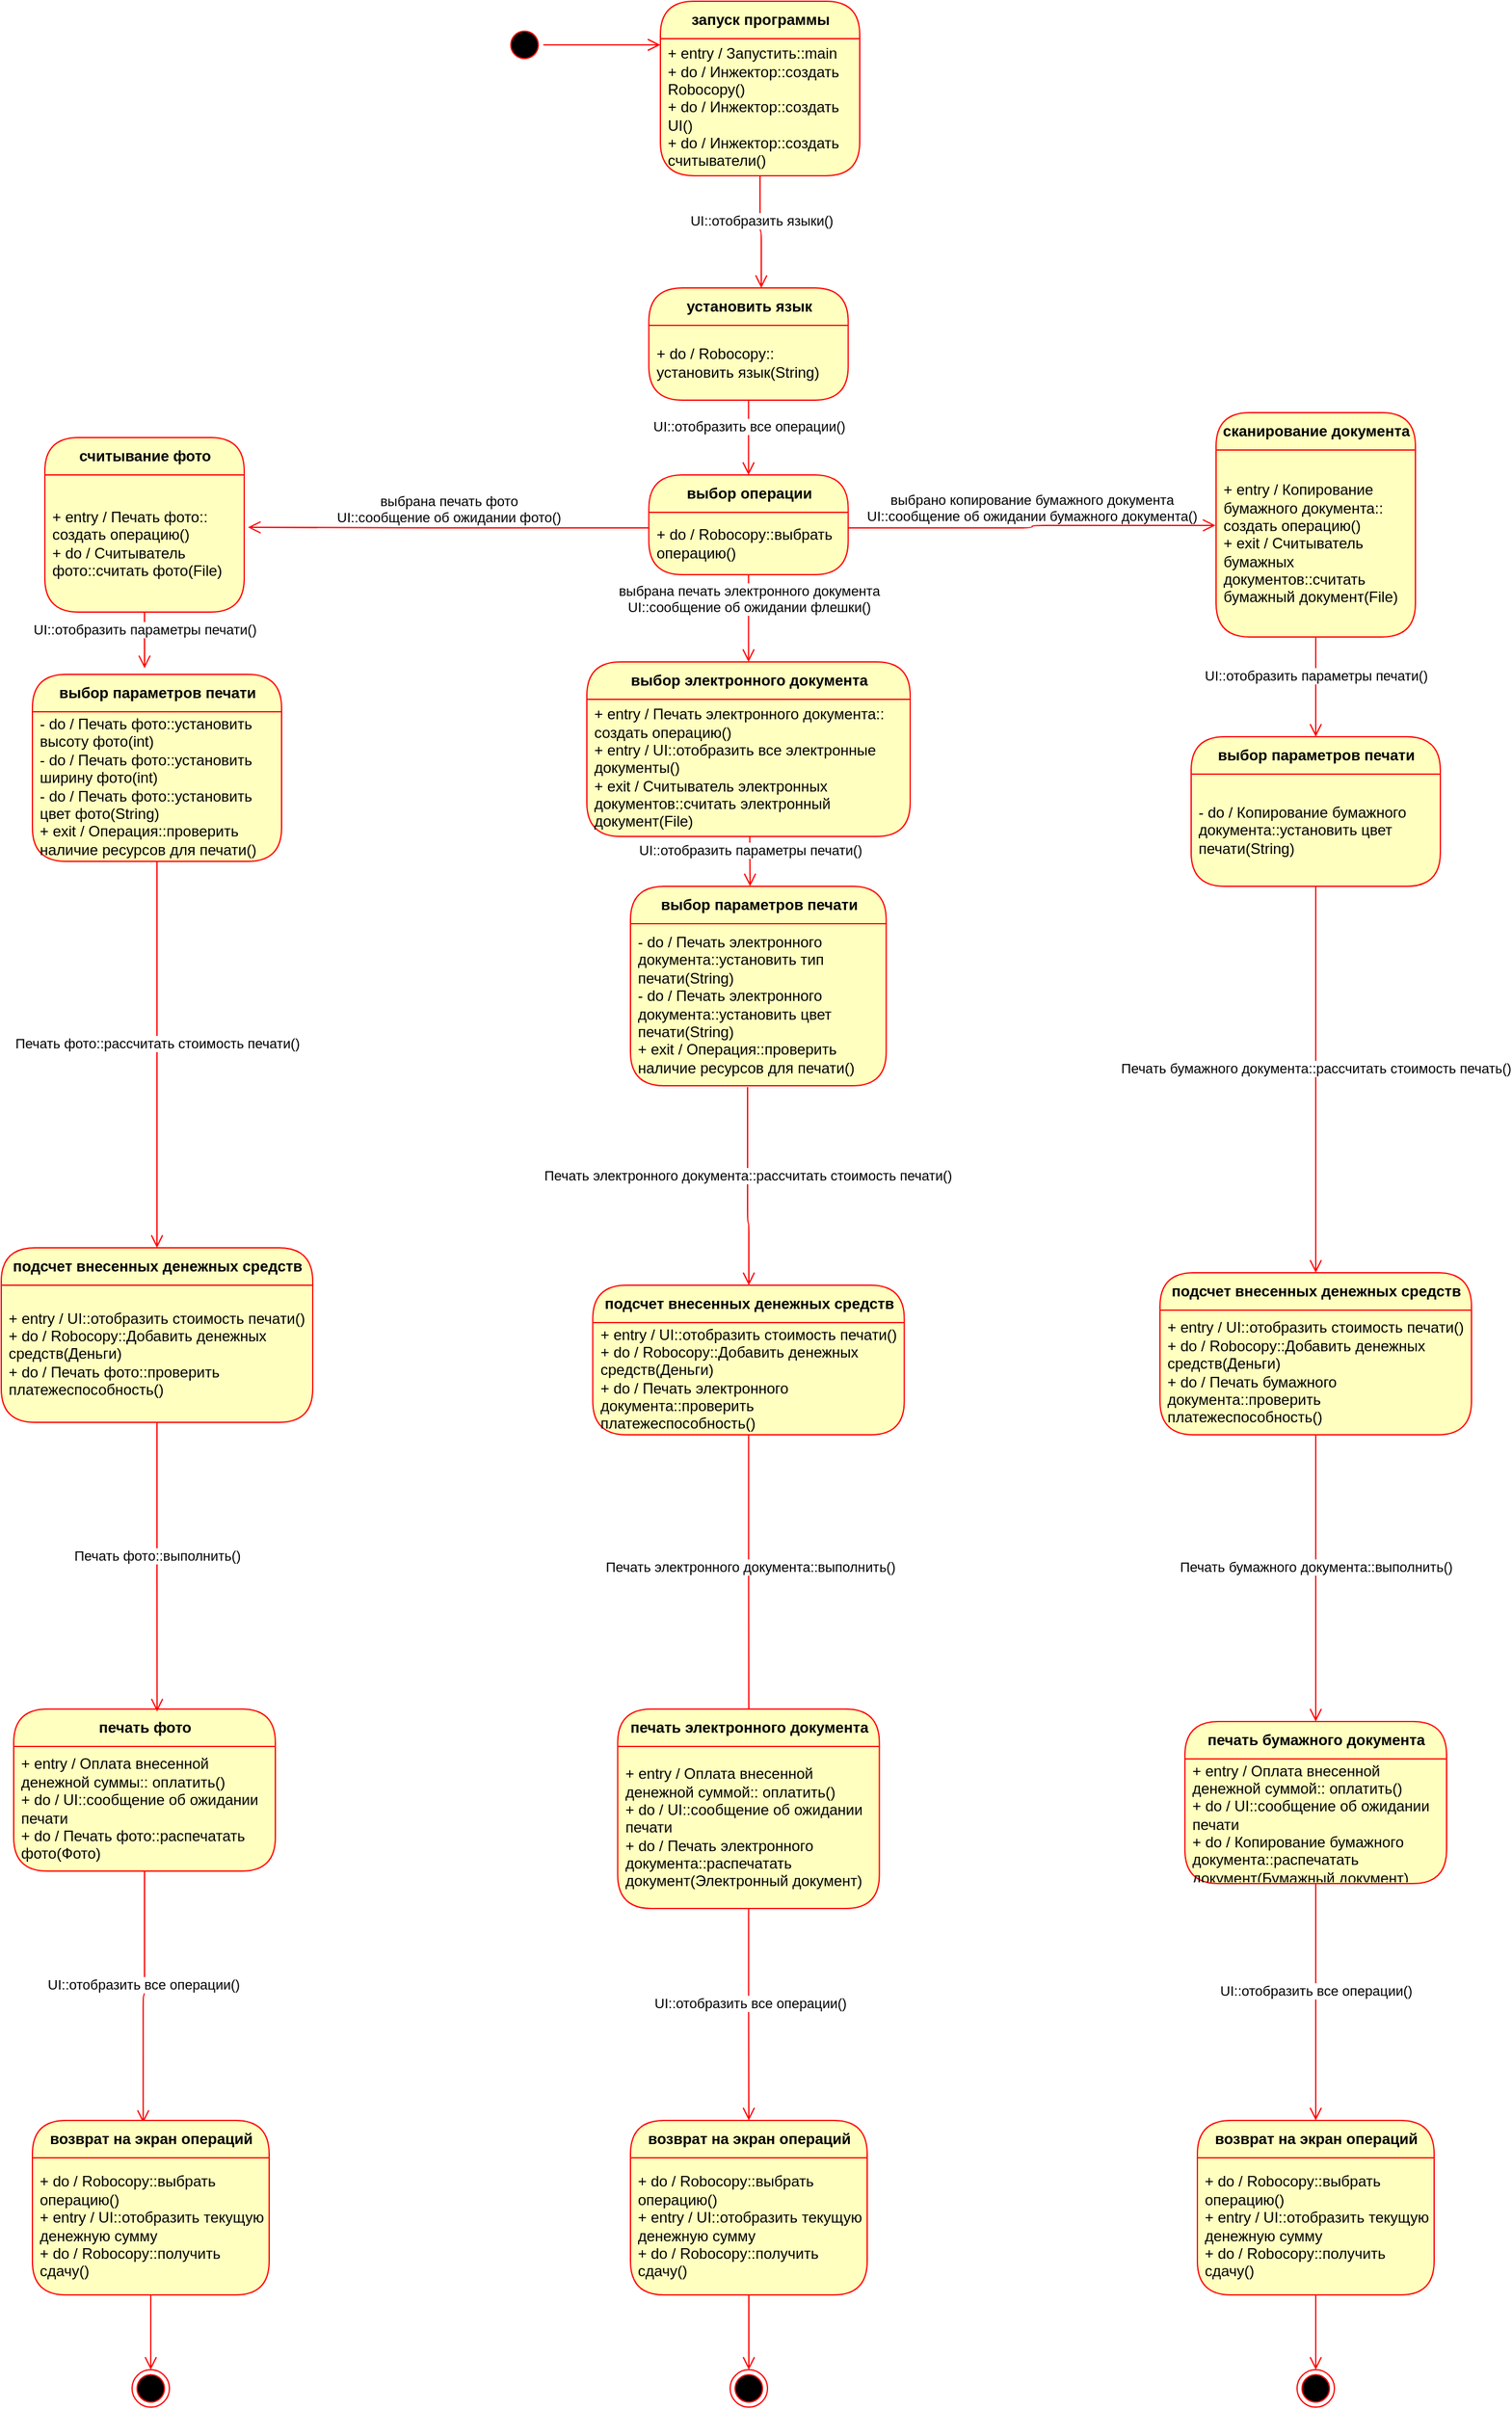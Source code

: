 <mxfile version="13.7.3" type="device" pages="7"><diagram id="JQhABG_ed-E-DF_OHS6p" name="main state"><mxGraphModel dx="1919" dy="494" grid="1" gridSize="10" guides="1" tooltips="1" connect="1" arrows="1" fold="1" page="1" pageScale="1" pageWidth="827" pageHeight="1169" math="0" shadow="0"><root><mxCell id="0EYRE3NxxkfJTKtVRv_L-0"/><mxCell id="0EYRE3NxxkfJTKtVRv_L-1" parent="0EYRE3NxxkfJTKtVRv_L-0"/><mxCell id="N25Bx8B-9Z_YKbd4zbgy-10" value="Печать электронного документа::выполнить()" style="edgeStyle=orthogonalEdgeStyle;html=1;verticalAlign=bottom;endArrow=open;endSize=8;strokeColor=#ff0000;" parent="0EYRE3NxxkfJTKtVRv_L-1" source="N25Bx8B-9Z_YKbd4zbgy-8" edge="1"><mxGeometry relative="1" as="geometry"><mxPoint x="325" y="1500" as="targetPoint"/></mxGeometry></mxCell><mxCell id="HCFXs2HzAOaWa_o2DgnS-0" value="" style="ellipse;html=1;shape=startState;fillColor=#000000;strokeColor=#ff0000;" parent="0EYRE3NxxkfJTKtVRv_L-1" vertex="1"><mxGeometry x="130" y="140" width="30" height="30" as="geometry"/></mxCell><mxCell id="HCFXs2HzAOaWa_o2DgnS-1" value="" style="edgeStyle=orthogonalEdgeStyle;html=1;verticalAlign=bottom;endArrow=open;endSize=8;strokeColor=#ff0000;entryX=0;entryY=0.25;entryDx=0;entryDy=0;" parent="0EYRE3NxxkfJTKtVRv_L-1" source="HCFXs2HzAOaWa_o2DgnS-0" target="HCFXs2HzAOaWa_o2DgnS-2" edge="1"><mxGeometry relative="1" as="geometry"><mxPoint x="155" y="290" as="targetPoint"/></mxGeometry></mxCell><mxCell id="HCFXs2HzAOaWa_o2DgnS-2" value="запуск программы" style="swimlane;html=1;fontStyle=1;align=center;verticalAlign=middle;childLayout=stackLayout;horizontal=1;startSize=30;horizontalStack=0;resizeParent=0;resizeLast=1;container=0;fontColor=#000000;collapsible=0;rounded=1;arcSize=30;strokeColor=#ff0000;fillColor=#ffffc0;swimlaneFillColor=#ffffc0;dropTarget=0;" parent="0EYRE3NxxkfJTKtVRv_L-1" vertex="1"><mxGeometry x="254" y="120" width="160" height="140" as="geometry"/></mxCell><mxCell id="HCFXs2HzAOaWa_o2DgnS-3" value="+ entry / Запустить::main&lt;br&gt;+ do / Инжектор::создать Robocopy()&lt;br&gt;+ do / Инжектор::создать UI()&lt;br&gt;+ do / Инжектор::создать считыватели()" style="text;html=1;strokeColor=none;fillColor=none;align=left;verticalAlign=middle;spacingLeft=4;spacingRight=4;whiteSpace=wrap;overflow=hidden;rotatable=0;fontColor=#000000;" parent="HCFXs2HzAOaWa_o2DgnS-2" vertex="1"><mxGeometry y="30" width="160" height="110" as="geometry"/></mxCell><mxCell id="HCFXs2HzAOaWa_o2DgnS-5" value="UI::отобразить языки()" style="edgeStyle=orthogonalEdgeStyle;html=1;verticalAlign=bottom;endArrow=open;endSize=8;strokeColor=#ff0000;exitX=0.5;exitY=1;exitDx=0;exitDy=0;entryX=0.564;entryY=0;entryDx=0;entryDy=0;entryPerimeter=0;" parent="0EYRE3NxxkfJTKtVRv_L-1" source="HCFXs2HzAOaWa_o2DgnS-3" target="HCFXs2HzAOaWa_o2DgnS-6" edge="1"><mxGeometry relative="1" as="geometry"><mxPoint x="334" y="360" as="targetPoint"/><mxPoint x="180" y="225" as="sourcePoint"/></mxGeometry></mxCell><mxCell id="HCFXs2HzAOaWa_o2DgnS-8" value="UI::отобразить все операции()" style="edgeStyle=orthogonalEdgeStyle;html=1;verticalAlign=bottom;endArrow=open;endSize=8;strokeColor=#ff0000;entryX=0.5;entryY=0;entryDx=0;entryDy=0;" parent="0EYRE3NxxkfJTKtVRv_L-1" source="HCFXs2HzAOaWa_o2DgnS-6" target="sofPpPjx7qBDADGWU-AC-0" edge="1"><mxGeometry relative="1" as="geometry"><mxPoint x="334" y="480" as="targetPoint"/></mxGeometry></mxCell><mxCell id="sofPpPjx7qBDADGWU-AC-2" value="выбрана печать электронного документа&lt;br&gt;UI::сообщение об ожидании флешки()" style="edgeStyle=orthogonalEdgeStyle;html=1;verticalAlign=bottom;endArrow=open;endSize=8;strokeColor=#ff0000;entryX=0.5;entryY=0;entryDx=0;entryDy=0;" parent="0EYRE3NxxkfJTKtVRv_L-1" edge="1"><mxGeometry relative="1" as="geometry"><mxPoint x="324.75" y="650" as="targetPoint"/><mxPoint x="324.75" y="580" as="sourcePoint"/></mxGeometry></mxCell><mxCell id="Nf3rhbkhz0Ww6UNqUpWb-1" value="UI::отобразить параметры печати()" style="edgeStyle=orthogonalEdgeStyle;html=1;verticalAlign=bottom;endArrow=open;endSize=8;strokeColor=#ff0000;exitX=0.5;exitY=1;exitDx=0;exitDy=0;" parent="0EYRE3NxxkfJTKtVRv_L-1" edge="1"><mxGeometry relative="1" as="geometry"><mxPoint x="326" y="830" as="targetPoint"/><mxPoint x="325.75" y="790" as="sourcePoint"/><Array as="points"><mxPoint x="326" y="800"/><mxPoint x="326" y="800"/></Array></mxGeometry></mxCell><mxCell id="sofPpPjx7qBDADGWU-AC-0" value="выбор операции" style="swimlane;html=1;fontStyle=1;align=center;verticalAlign=middle;childLayout=stackLayout;horizontal=1;startSize=30;horizontalStack=0;resizeParent=0;resizeLast=1;container=0;fontColor=#000000;collapsible=0;rounded=1;arcSize=30;strokeColor=#ff0000;fillColor=#ffffc0;swimlaneFillColor=#ffffc0;dropTarget=0;" parent="0EYRE3NxxkfJTKtVRv_L-1" vertex="1"><mxGeometry x="244.75" y="500" width="160" height="80" as="geometry"/></mxCell><mxCell id="sofPpPjx7qBDADGWU-AC-1" value="+ do / Robocopy::выбрать операцию()" style="text;html=1;strokeColor=none;fillColor=none;align=left;verticalAlign=middle;spacingLeft=4;spacingRight=4;whiteSpace=wrap;overflow=hidden;rotatable=0;fontColor=#000000;" parent="sofPpPjx7qBDADGWU-AC-0" vertex="1"><mxGeometry y="30" width="160" height="50" as="geometry"/></mxCell><mxCell id="HCFXs2HzAOaWa_o2DgnS-6" value="установить язык" style="swimlane;html=1;fontStyle=1;align=center;verticalAlign=middle;childLayout=stackLayout;horizontal=1;startSize=30;horizontalStack=0;resizeParent=0;resizeLast=1;container=0;fontColor=#000000;collapsible=0;rounded=1;arcSize=30;strokeColor=#ff0000;fillColor=#ffffc0;swimlaneFillColor=#ffffc0;dropTarget=0;" parent="0EYRE3NxxkfJTKtVRv_L-1" vertex="1"><mxGeometry x="244.75" y="350" width="160" height="90" as="geometry"/></mxCell><mxCell id="HCFXs2HzAOaWa_o2DgnS-7" value="+ do / Robocopy:: установить язык(String)" style="text;html=1;strokeColor=none;fillColor=none;align=left;verticalAlign=middle;spacingLeft=4;spacingRight=4;whiteSpace=wrap;overflow=hidden;rotatable=0;fontColor=#000000;" parent="HCFXs2HzAOaWa_o2DgnS-6" vertex="1"><mxGeometry y="30" width="160" height="60" as="geometry"/></mxCell><mxCell id="YCnzWKGSwpU4GXvJLGNq-0" value="выбор электронного документа" style="swimlane;html=1;fontStyle=1;align=center;verticalAlign=middle;childLayout=stackLayout;horizontal=1;startSize=30;horizontalStack=0;resizeParent=0;resizeLast=1;container=0;fontColor=#000000;collapsible=0;rounded=1;arcSize=30;strokeColor=#ff0000;fillColor=#ffffc0;swimlaneFillColor=#ffffc0;dropTarget=0;" parent="0EYRE3NxxkfJTKtVRv_L-1" vertex="1"><mxGeometry x="195" y="650" width="259.5" height="140" as="geometry"/></mxCell><mxCell id="YCnzWKGSwpU4GXvJLGNq-1" value="+ entry / Печать электронного документа:: создать операцию()&lt;br&gt;+ entry / UI::отобразить все электронные документы()&amp;nbsp;&lt;br&gt;+ exit / Считыватель электронных документов::&lt;span&gt;считать электронный документ(File)&lt;/span&gt;" style="text;html=1;strokeColor=none;fillColor=none;align=left;verticalAlign=middle;spacingLeft=4;spacingRight=4;whiteSpace=wrap;overflow=hidden;rotatable=0;fontColor=#000000;" parent="YCnzWKGSwpU4GXvJLGNq-0" vertex="1"><mxGeometry y="30" width="259.5" height="110" as="geometry"/></mxCell><mxCell id="UR5OmrhRozt7sEYvJEFg-0" value="считывание фото" style="swimlane;html=1;fontStyle=1;align=center;verticalAlign=middle;childLayout=stackLayout;horizontal=1;startSize=30;horizontalStack=0;resizeParent=0;resizeLast=1;container=0;fontColor=#000000;collapsible=0;rounded=1;arcSize=30;strokeColor=#ff0000;fillColor=#ffffc0;swimlaneFillColor=#ffffc0;dropTarget=0;" parent="0EYRE3NxxkfJTKtVRv_L-1" vertex="1"><mxGeometry x="-240" y="470" width="160" height="140" as="geometry"/></mxCell><mxCell id="UR5OmrhRozt7sEYvJEFg-1" value="&lt;span&gt;+ entry / Печать фото:: создать операцию()&amp;nbsp;&lt;br&gt;+ do / Считыватель фото::считать фото(File)&lt;br&gt;&lt;/span&gt;" style="text;html=1;strokeColor=none;fillColor=none;align=left;verticalAlign=middle;spacingLeft=4;spacingRight=4;whiteSpace=wrap;overflow=hidden;rotatable=0;fontColor=#000000;" parent="UR5OmrhRozt7sEYvJEFg-0" vertex="1"><mxGeometry y="30" width="160" height="110" as="geometry"/></mxCell><mxCell id="kTQQy2axpK-63tLpFkGV-3" value="Печать электронного документа::рассчитать стоимость печати()" style="edgeStyle=orthogonalEdgeStyle;html=1;verticalAlign=bottom;endArrow=open;endSize=8;strokeColor=#ff0000;exitX=0.458;exitY=1.008;exitDx=0;exitDy=0;exitPerimeter=0;" parent="0EYRE3NxxkfJTKtVRv_L-1" source="Nf3rhbkhz0Ww6UNqUpWb-0" edge="1"><mxGeometry relative="1" as="geometry"><mxPoint x="325" y="1150" as="targetPoint"/><mxPoint x="324.745" y="1080" as="sourcePoint"/><Array as="points"><mxPoint x="325" y="1100"/></Array></mxGeometry></mxCell><mxCell id="0T9K_sjHQAqn-AWOBuQn-0" value="выбор параметров печати" style="swimlane;html=1;fontStyle=1;align=center;verticalAlign=middle;childLayout=stackLayout;horizontal=1;startSize=30;horizontalStack=0;resizeParent=0;resizeLast=1;container=0;fontColor=#000000;collapsible=0;rounded=1;arcSize=30;strokeColor=#ff0000;fillColor=#ffffc0;swimlaneFillColor=#ffffc0;dropTarget=0;" parent="0EYRE3NxxkfJTKtVRv_L-1" vertex="1"><mxGeometry x="680" y="710" width="200" height="120" as="geometry"/></mxCell><mxCell id="0T9K_sjHQAqn-AWOBuQn-1" value="- do / Копирование бумажного документа::установить цвет печати(String)" style="text;html=1;strokeColor=none;fillColor=none;align=left;verticalAlign=middle;spacingLeft=4;spacingRight=4;whiteSpace=wrap;overflow=hidden;rotatable=0;fontColor=#000000;" parent="0T9K_sjHQAqn-AWOBuQn-0" vertex="1"><mxGeometry y="30" width="200" height="90" as="geometry"/></mxCell><mxCell id="0T9K_sjHQAqn-AWOBuQn-2" value="+ do / Печать электронного документа::установить тип печати(String)&lt;br&gt;+ do / Печать электронного документа::установить цвет печати(String)" style="text;html=1;strokeColor=none;fillColor=none;align=left;verticalAlign=middle;spacingLeft=4;spacingRight=4;whiteSpace=wrap;overflow=hidden;rotatable=0;fontColor=#000000;" parent="0T9K_sjHQAqn-AWOBuQn-0" vertex="1"><mxGeometry y="120" width="200" as="geometry"/></mxCell><mxCell id="ocr40nH2htML90jupKV0-0" value="выбор параметров печати" style="swimlane;html=1;fontStyle=1;align=center;verticalAlign=middle;childLayout=stackLayout;horizontal=1;startSize=30;horizontalStack=0;resizeParent=0;resizeLast=1;container=0;fontColor=#000000;collapsible=0;rounded=1;arcSize=30;strokeColor=#ff0000;fillColor=#ffffc0;swimlaneFillColor=#ffffc0;dropTarget=0;" parent="0EYRE3NxxkfJTKtVRv_L-1" vertex="1"><mxGeometry x="-250" y="660" width="200" height="150" as="geometry"/></mxCell><mxCell id="ocr40nH2htML90jupKV0-1" value="- do / Печать фото::установить высоту фото(int)&lt;br&gt;- do / Печать фото::установить ширину фото(int)&lt;br&gt;- do / Печать фото::установить цвет фото(String)&lt;br&gt;+ exit / Операция::проверить наличие ресурсов для печати()" style="text;html=1;strokeColor=none;fillColor=none;align=left;verticalAlign=middle;spacingLeft=4;spacingRight=4;whiteSpace=wrap;overflow=hidden;rotatable=0;fontColor=#000000;" parent="ocr40nH2htML90jupKV0-0" vertex="1"><mxGeometry y="30" width="200" height="120" as="geometry"/></mxCell><mxCell id="_0FjnTDDJWV-j24Phgr4-0" value="выбор параметров печати" style="swimlane;html=1;fontStyle=1;align=center;verticalAlign=middle;childLayout=stackLayout;horizontal=1;startSize=30;horizontalStack=0;resizeParent=0;resizeLast=1;container=0;fontColor=#000000;collapsible=0;rounded=1;arcSize=30;strokeColor=#ff0000;fillColor=#ffffc0;swimlaneFillColor=#ffffc0;dropTarget=0;" parent="0EYRE3NxxkfJTKtVRv_L-1" vertex="1"><mxGeometry x="230" y="830" width="205.25" height="160" as="geometry"/></mxCell><mxCell id="Nf3rhbkhz0Ww6UNqUpWb-0" value="- do / Печать электронного документа::установить тип печати(String)&lt;br&gt;- do / Печать электронного документа::установить цвет печати(String)&lt;br&gt;+ exit / Операция::проверить наличие ресурсов для печати()" style="text;html=1;strokeColor=none;fillColor=none;align=left;verticalAlign=middle;spacingLeft=4;spacingRight=4;whiteSpace=wrap;overflow=hidden;rotatable=0;fontColor=#000000;" parent="_0FjnTDDJWV-j24Phgr4-0" vertex="1"><mxGeometry y="30" width="205.25" height="130" as="geometry"/></mxCell><mxCell id="3C2snEAVZShs5Gx8foX0-2" value="UI::отобразить все операции()" style="edgeStyle=orthogonalEdgeStyle;html=1;verticalAlign=bottom;endArrow=open;endSize=8;strokeColor=#ff0000;" parent="0EYRE3NxxkfJTKtVRv_L-1" source="3C2snEAVZShs5Gx8foX0-0" edge="1"><mxGeometry relative="1" as="geometry"><mxPoint x="325" y="1820" as="targetPoint"/></mxGeometry></mxCell><mxCell id="hCmYvgLvZ8MXSALe0Uhz-0" value="сканирование документа" style="swimlane;html=1;fontStyle=1;align=center;verticalAlign=middle;childLayout=stackLayout;horizontal=1;startSize=30;horizontalStack=0;resizeParent=0;resizeLast=1;container=0;fontColor=#000000;collapsible=0;rounded=1;arcSize=30;strokeColor=#ff0000;fillColor=#ffffc0;swimlaneFillColor=#ffffc0;dropTarget=0;" parent="0EYRE3NxxkfJTKtVRv_L-1" vertex="1"><mxGeometry x="700.01" y="450" width="160" height="180" as="geometry"/></mxCell><mxCell id="hCmYvgLvZ8MXSALe0Uhz-1" value="&lt;span&gt;+ entry / Копирование бумажного документа:: создать операцию()&amp;nbsp;&lt;/span&gt;&lt;br&gt;+ exit / Считыватель бумажных документов::считать бумажный документ(File)&lt;span&gt;&lt;br&gt;&lt;/span&gt;" style="text;html=1;strokeColor=none;fillColor=none;align=left;verticalAlign=middle;spacingLeft=4;spacingRight=4;whiteSpace=wrap;overflow=hidden;rotatable=0;fontColor=#000000;" parent="hCmYvgLvZ8MXSALe0Uhz-0" vertex="1"><mxGeometry y="30" width="160" height="150" as="geometry"/></mxCell><mxCell id="N25Bx8B-9Z_YKbd4zbgy-8" value="подсчет внесенных денежных средств" style="swimlane;html=1;fontStyle=1;align=center;verticalAlign=middle;childLayout=stackLayout;horizontal=1;startSize=30;horizontalStack=0;resizeParent=0;resizeLast=1;container=0;fontColor=#000000;collapsible=0;rounded=1;arcSize=30;strokeColor=#ff0000;fillColor=#ffffc0;swimlaneFillColor=#ffffc0;dropTarget=0;" parent="0EYRE3NxxkfJTKtVRv_L-1" vertex="1"><mxGeometry x="199.75" y="1150" width="250" height="120" as="geometry"/></mxCell><mxCell id="N25Bx8B-9Z_YKbd4zbgy-9" value="+ entry / UI::отобразить стоимость печати()&lt;br&gt;+ do / Robocopy::Добавить денежных средств(Деньги)&lt;br&gt;+ do / Печать электронного документа::проверить платежеспособность()" style="text;html=1;strokeColor=none;fillColor=none;align=left;verticalAlign=middle;spacingLeft=4;spacingRight=4;whiteSpace=wrap;overflow=hidden;rotatable=0;fontColor=#000000;" parent="N25Bx8B-9Z_YKbd4zbgy-8" vertex="1"><mxGeometry y="30" width="250" height="90" as="geometry"/></mxCell><mxCell id="UylwCEz4cMndt7heAh3v-2" value="" style="edgeStyle=orthogonalEdgeStyle;html=1;verticalAlign=bottom;endArrow=open;endSize=8;strokeColor=#ff0000;" parent="0EYRE3NxxkfJTKtVRv_L-1" source="UylwCEz4cMndt7heAh3v-0" target="53PnKSYkeqFS5x4vwE-i-0" edge="1"><mxGeometry relative="1" as="geometry"><mxPoint x="325" y="1980" as="targetPoint"/></mxGeometry></mxCell><mxCell id="nT9Es-2cRoJsLjGRvZgf-7" value="подсчет внесенных денежных средств" style="swimlane;html=1;fontStyle=1;align=center;verticalAlign=middle;childLayout=stackLayout;horizontal=1;startSize=30;horizontalStack=0;resizeParent=0;resizeLast=1;container=0;fontColor=#000000;collapsible=0;rounded=1;arcSize=30;strokeColor=#ff0000;fillColor=#ffffc0;swimlaneFillColor=#ffffc0;dropTarget=0;" parent="0EYRE3NxxkfJTKtVRv_L-1" vertex="1"><mxGeometry x="-275" y="1120" width="250" height="140" as="geometry"/></mxCell><mxCell id="nT9Es-2cRoJsLjGRvZgf-8" value="+ entry / UI::отобразить стоимость печати()&lt;br&gt;+ do / Robocopy::Добавить денежных средств(Деньги)&lt;br&gt;+ do / Печать фото::проверить платежеспособность()" style="text;html=1;strokeColor=none;fillColor=none;align=left;verticalAlign=middle;spacingLeft=4;spacingRight=4;whiteSpace=wrap;overflow=hidden;rotatable=0;fontColor=#000000;" parent="nT9Es-2cRoJsLjGRvZgf-7" vertex="1"><mxGeometry y="30" width="250" height="110" as="geometry"/></mxCell><mxCell id="dRek_4Z7B-SDj3xszROm-0" value="подсчет внесенных денежных средств" style="swimlane;html=1;fontStyle=1;align=center;verticalAlign=middle;childLayout=stackLayout;horizontal=1;startSize=30;horizontalStack=0;resizeParent=0;resizeLast=1;container=0;fontColor=#000000;collapsible=0;rounded=1;arcSize=30;strokeColor=#ff0000;fillColor=#ffffc0;swimlaneFillColor=#ffffc0;dropTarget=0;" parent="0EYRE3NxxkfJTKtVRv_L-1" vertex="1"><mxGeometry x="655" y="1140" width="250" height="130" as="geometry"/></mxCell><mxCell id="dRek_4Z7B-SDj3xszROm-1" value="+ entry / UI::отобразить стоимость печати()&lt;br&gt;+ do / Robocopy::Добавить денежных средств(Деньги)&lt;br&gt;+ do / Печать бумажного документа::проверить платежеспособность()" style="text;html=1;strokeColor=none;fillColor=none;align=left;verticalAlign=middle;spacingLeft=4;spacingRight=4;whiteSpace=wrap;overflow=hidden;rotatable=0;fontColor=#000000;" parent="dRek_4Z7B-SDj3xszROm-0" vertex="1"><mxGeometry y="30" width="250" height="100" as="geometry"/></mxCell><mxCell id="UylwCEz4cMndt7heAh3v-0" value="возврат на экран операций" style="swimlane;html=1;fontStyle=1;align=center;verticalAlign=middle;childLayout=stackLayout;horizontal=1;startSize=30;horizontalStack=0;resizeParent=0;resizeLast=1;container=0;fontColor=#000000;collapsible=0;rounded=1;arcSize=30;strokeColor=#ff0000;fillColor=#ffffc0;swimlaneFillColor=#ffffc0;dropTarget=0;" parent="0EYRE3NxxkfJTKtVRv_L-1" vertex="1"><mxGeometry x="230" y="1820" width="190" height="140" as="geometry"/></mxCell><mxCell id="UylwCEz4cMndt7heAh3v-1" value="+ do / Robocopy::выбрать операцию()&lt;br&gt;+ entry / UI::отобразить текущую денежную сумму&lt;br&gt;+ do / Robocopy::получить сдачу()" style="text;html=1;strokeColor=none;fillColor=none;align=left;verticalAlign=middle;spacingLeft=4;spacingRight=4;whiteSpace=wrap;overflow=hidden;rotatable=0;fontColor=#000000;" parent="UylwCEz4cMndt7heAh3v-0" vertex="1"><mxGeometry y="30" width="190" height="110" as="geometry"/></mxCell><mxCell id="3C2snEAVZShs5Gx8foX0-0" value="печать электронного документа" style="swimlane;html=1;fontStyle=1;align=center;verticalAlign=middle;childLayout=stackLayout;horizontal=1;startSize=30;horizontalStack=0;resizeParent=0;resizeLast=1;container=0;fontColor=#000000;collapsible=0;rounded=1;arcSize=30;strokeColor=#ff0000;fillColor=#ffffc0;swimlaneFillColor=#ffffc0;dropTarget=0;" parent="0EYRE3NxxkfJTKtVRv_L-1" vertex="1"><mxGeometry x="219.75" y="1490" width="210" height="160" as="geometry"/></mxCell><mxCell id="Nvpb5KTq3-IdqcvsG6TD-0" value="+ entry / Оплата внесенной денежной суммой:: оплатить()&lt;br&gt;+ do / UI::сообщение об ожидании печати&lt;br&gt;+ do / Печать электронного документа::распечатать документ(Электронный документ)" style="text;html=1;strokeColor=none;fillColor=none;align=left;verticalAlign=middle;spacingLeft=4;spacingRight=4;whiteSpace=wrap;overflow=hidden;rotatable=0;fontColor=#000000;" parent="3C2snEAVZShs5Gx8foX0-0" vertex="1"><mxGeometry y="30" width="210" height="130" as="geometry"/></mxCell><mxCell id="3C2snEAVZShs5Gx8foX0-1" value="+ entry / Оплата внесенной денежной суммой:: оплатить()&lt;br&gt;+ do / UI::сообщение об ожидании печати&lt;br&gt;+ do / Печать электронного документа::распечатать документ(Электронный документ)" style="text;html=1;strokeColor=none;fillColor=none;align=left;verticalAlign=middle;spacingLeft=4;spacingRight=4;whiteSpace=wrap;overflow=hidden;rotatable=0;fontColor=#000000;" parent="3C2snEAVZShs5Gx8foX0-0" vertex="1"><mxGeometry y="160" width="210" as="geometry"/></mxCell><mxCell id="nT9Es-2cRoJsLjGRvZgf-14" value="печать фото" style="swimlane;html=1;fontStyle=1;align=center;verticalAlign=middle;childLayout=stackLayout;horizontal=1;startSize=30;horizontalStack=0;resizeParent=0;resizeLast=1;container=0;fontColor=#000000;collapsible=0;rounded=1;arcSize=30;strokeColor=#ff0000;fillColor=#ffffc0;swimlaneFillColor=#ffffc0;dropTarget=0;" parent="0EYRE3NxxkfJTKtVRv_L-1" vertex="1"><mxGeometry x="-265" y="1490" width="210" height="130" as="geometry"/></mxCell><mxCell id="nT9Es-2cRoJsLjGRvZgf-15" value="+ entry / Оплата внесенной денежной суммы:: оплатить()&lt;br&gt;+ do / UI::сообщение об ожидании печати&lt;br&gt;+ do / Печать фото::распечатать фото(Фото)" style="text;html=1;strokeColor=none;fillColor=none;align=left;verticalAlign=middle;spacingLeft=4;spacingRight=4;whiteSpace=wrap;overflow=hidden;rotatable=0;fontColor=#000000;" parent="nT9Es-2cRoJsLjGRvZgf-14" vertex="1"><mxGeometry y="30" width="210" height="100" as="geometry"/></mxCell><mxCell id="53PnKSYkeqFS5x4vwE-i-0" value="" style="ellipse;html=1;shape=endState;fillColor=#000000;strokeColor=#ff0000;" parent="0EYRE3NxxkfJTKtVRv_L-1" vertex="1"><mxGeometry x="310" y="2020" width="30" height="30" as="geometry"/></mxCell><mxCell id="hCmYvgLvZ8MXSALe0Uhz-2" value="UI::отобразить параметры печати()" style="edgeStyle=orthogonalEdgeStyle;html=1;verticalAlign=bottom;endArrow=open;endSize=8;strokeColor=#ff0000;exitX=0.5;exitY=1;exitDx=0;exitDy=0;" parent="0EYRE3NxxkfJTKtVRv_L-1" source="hCmYvgLvZ8MXSALe0Uhz-1" edge="1"><mxGeometry relative="1" as="geometry"><mxPoint x="780" y="710" as="targetPoint"/><Array as="points"><mxPoint x="780" y="650"/><mxPoint x="780" y="650"/></Array></mxGeometry></mxCell><mxCell id="63BxlSXmJ0ucdoqIADYR-0" value="Печать бумажного документа::рассчитать стоимость печать()" style="edgeStyle=orthogonalEdgeStyle;html=1;verticalAlign=bottom;endArrow=open;endSize=8;strokeColor=#ff0000;exitX=0.5;exitY=1;exitDx=0;exitDy=0;entryX=0.5;entryY=0;entryDx=0;entryDy=0;" parent="0EYRE3NxxkfJTKtVRv_L-1" source="0T9K_sjHQAqn-AWOBuQn-1" target="dRek_4Z7B-SDj3xszROm-0" edge="1"><mxGeometry relative="1" as="geometry"><mxPoint x="780" y="1230" as="targetPoint"/><mxPoint x="780" y="1170" as="sourcePoint"/></mxGeometry></mxCell><mxCell id="63BxlSXmJ0ucdoqIADYR-6" value="Печать бумажного документа::выполнить()" style="edgeStyle=orthogonalEdgeStyle;html=1;verticalAlign=bottom;endArrow=open;endSize=8;strokeColor=#ff0000;entryX=0.5;entryY=0;entryDx=0;entryDy=0;exitX=0.5;exitY=1;exitDx=0;exitDy=0;" parent="0EYRE3NxxkfJTKtVRv_L-1" source="dRek_4Z7B-SDj3xszROm-1" target="63BxlSXmJ0ucdoqIADYR-4" edge="1"><mxGeometry relative="1" as="geometry"><mxPoint x="334.74" y="1630" as="targetPoint"/><mxPoint x="780" y="1470" as="sourcePoint"/></mxGeometry></mxCell><mxCell id="2t1gWniK7fmJKrs2Wa9S-2" value="UI::отобразить все операции()" style="edgeStyle=orthogonalEdgeStyle;html=1;verticalAlign=bottom;endArrow=open;endSize=8;strokeColor=#ff0000;exitX=0.5;exitY=1;exitDx=0;exitDy=0;entryX=0.5;entryY=0;entryDx=0;entryDy=0;" parent="0EYRE3NxxkfJTKtVRv_L-1" source="63BxlSXmJ0ucdoqIADYR-5" target="2t1gWniK7fmJKrs2Wa9S-0" edge="1"><mxGeometry relative="1" as="geometry"><mxPoint x="335" y="1830" as="targetPoint"/><mxPoint x="335" y="1760" as="sourcePoint"/></mxGeometry></mxCell><mxCell id="P5F1YP8tz40ggZn0Sngs-0" value="" style="ellipse;html=1;shape=endState;fillColor=#000000;strokeColor=#ff0000;" parent="0EYRE3NxxkfJTKtVRv_L-1" vertex="1"><mxGeometry x="765" y="2020" width="30" height="30" as="geometry"/></mxCell><mxCell id="P5F1YP8tz40ggZn0Sngs-1" value="" style="edgeStyle=orthogonalEdgeStyle;html=1;verticalAlign=bottom;endArrow=open;endSize=8;strokeColor=#ff0000;exitX=0.5;exitY=1;exitDx=0;exitDy=0;entryX=0.5;entryY=0;entryDx=0;entryDy=0;" parent="0EYRE3NxxkfJTKtVRv_L-1" source="2t1gWniK7fmJKrs2Wa9S-1" target="P5F1YP8tz40ggZn0Sngs-0" edge="1"><mxGeometry relative="1" as="geometry"><mxPoint x="335" y="2030" as="targetPoint"/><mxPoint x="335" y="1970" as="sourcePoint"/></mxGeometry></mxCell><mxCell id="KIlXxFGDtXACsqwmxv1I-0" value="выбрана печать фото&lt;br&gt;UI::сообщение об ожидании фото()" style="edgeStyle=orthogonalEdgeStyle;html=1;verticalAlign=bottom;endArrow=open;endSize=8;strokeColor=#ff0000;entryX=1.019;entryY=0.382;entryDx=0;entryDy=0;exitX=0;exitY=0.25;exitDx=0;exitDy=0;entryPerimeter=0;" parent="0EYRE3NxxkfJTKtVRv_L-1" source="sofPpPjx7qBDADGWU-AC-1" target="UR5OmrhRozt7sEYvJEFg-1" edge="1"><mxGeometry relative="1" as="geometry"><mxPoint x="334.75" y="660" as="targetPoint"/><mxPoint x="334.75" y="590" as="sourcePoint"/></mxGeometry></mxCell><mxCell id="ocr40nH2htML90jupKV0-2" value="UI::отобразить параметры печати()" style="edgeStyle=orthogonalEdgeStyle;html=1;verticalAlign=bottom;endArrow=open;endSize=8;strokeColor=#ff0000;exitX=0.5;exitY=1;exitDx=0;exitDy=0;entryX=0.45;entryY=-0.033;entryDx=0;entryDy=0;entryPerimeter=0;" parent="0EYRE3NxxkfJTKtVRv_L-1" source="UR5OmrhRozt7sEYvJEFg-1" target="ocr40nH2htML90jupKV0-0" edge="1"><mxGeometry relative="1" as="geometry"><mxPoint x="334.75" y="850" as="targetPoint"/><mxPoint x="334.75" y="800" as="sourcePoint"/></mxGeometry></mxCell><mxCell id="nT9Es-2cRoJsLjGRvZgf-9" value="Печать фото::рассчитать стоимость печати()" style="edgeStyle=orthogonalEdgeStyle;html=1;verticalAlign=bottom;endArrow=open;endSize=8;strokeColor=#ff0000;exitX=0.5;exitY=1;exitDx=0;exitDy=0;entryX=0.5;entryY=0;entryDx=0;entryDy=0;" parent="0EYRE3NxxkfJTKtVRv_L-1" source="ocr40nH2htML90jupKV0-1" target="nT9Es-2cRoJsLjGRvZgf-7" edge="1"><mxGeometry relative="1" as="geometry"><mxPoint x="-150" y="1240" as="targetPoint"/><mxPoint x="-149.99" y="1140" as="sourcePoint"/></mxGeometry></mxCell><mxCell id="nT9Es-2cRoJsLjGRvZgf-13" value="Печать фото::выполнить()" style="edgeStyle=orthogonalEdgeStyle;html=1;verticalAlign=bottom;endArrow=open;endSize=8;strokeColor=#ff0000;exitX=0.5;exitY=1;exitDx=0;exitDy=0;entryX=0.548;entryY=0.015;entryDx=0;entryDy=0;entryPerimeter=0;" parent="0EYRE3NxxkfJTKtVRv_L-1" source="nT9Es-2cRoJsLjGRvZgf-8" target="nT9Es-2cRoJsLjGRvZgf-14" edge="1"><mxGeometry relative="1" as="geometry"><mxPoint x="-152.02" y="1450" as="targetPoint"/><mxPoint x="335" y="1440" as="sourcePoint"/></mxGeometry></mxCell><mxCell id="dH1x0XiaBZkIvEW7ds9E-3" value="UI::отобразить все операции()" style="edgeStyle=orthogonalEdgeStyle;html=1;verticalAlign=bottom;endArrow=open;endSize=8;strokeColor=#ff0000;exitX=0.5;exitY=1;exitDx=0;exitDy=0;entryX=0.468;entryY=0.014;entryDx=0;entryDy=0;entryPerimeter=0;" parent="0EYRE3NxxkfJTKtVRv_L-1" source="nT9Es-2cRoJsLjGRvZgf-15" target="dH1x0XiaBZkIvEW7ds9E-1" edge="1"><mxGeometry relative="1" as="geometry"><mxPoint x="335" y="1830" as="targetPoint"/><mxPoint x="335" y="1760" as="sourcePoint"/></mxGeometry></mxCell><mxCell id="dH1x0XiaBZkIvEW7ds9E-4" value="" style="ellipse;html=1;shape=endState;fillColor=#000000;strokeColor=#ff0000;" parent="0EYRE3NxxkfJTKtVRv_L-1" vertex="1"><mxGeometry x="-170" y="2020" width="30" height="30" as="geometry"/></mxCell><mxCell id="dH1x0XiaBZkIvEW7ds9E-5" value="" style="edgeStyle=orthogonalEdgeStyle;html=1;verticalAlign=bottom;endArrow=open;endSize=8;strokeColor=#ff0000;exitX=0.5;exitY=1;exitDx=0;exitDy=0;entryX=0.5;entryY=0;entryDx=0;entryDy=0;" parent="0EYRE3NxxkfJTKtVRv_L-1" source="dH1x0XiaBZkIvEW7ds9E-2" target="dH1x0XiaBZkIvEW7ds9E-4" edge="1"><mxGeometry relative="1" as="geometry"><mxPoint x="335" y="2030" as="targetPoint"/><mxPoint x="335" y="1970" as="sourcePoint"/></mxGeometry></mxCell><mxCell id="dH1x0XiaBZkIvEW7ds9E-8" value="выбрано копирование бумажного документа&lt;br&gt;UI::сообщение об ожидании бумажного документа()" style="edgeStyle=orthogonalEdgeStyle;html=1;verticalAlign=bottom;endArrow=open;endSize=8;strokeColor=#ff0000;entryX=-0.003;entryY=0.403;entryDx=0;entryDy=0;exitX=1;exitY=0.25;exitDx=0;exitDy=0;entryPerimeter=0;" parent="0EYRE3NxxkfJTKtVRv_L-1" source="sofPpPjx7qBDADGWU-AC-1" target="hCmYvgLvZ8MXSALe0Uhz-1" edge="1"><mxGeometry relative="1" as="geometry"><mxPoint x="334.75" y="660" as="targetPoint"/><mxPoint x="334.75" y="590" as="sourcePoint"/></mxGeometry></mxCell><mxCell id="dH1x0XiaBZkIvEW7ds9E-1" value="возврат на экран операций" style="swimlane;html=1;fontStyle=1;align=center;verticalAlign=middle;childLayout=stackLayout;horizontal=1;startSize=30;horizontalStack=0;resizeParent=0;resizeLast=1;container=0;fontColor=#000000;collapsible=0;rounded=1;arcSize=30;strokeColor=#ff0000;fillColor=#ffffc0;swimlaneFillColor=#ffffc0;dropTarget=0;" parent="0EYRE3NxxkfJTKtVRv_L-1" vertex="1"><mxGeometry x="-250" y="1820" width="190" height="140" as="geometry"/></mxCell><mxCell id="dH1x0XiaBZkIvEW7ds9E-2" value="+ do / Robocopy::выбрать операцию()&lt;br&gt;+ entry / UI::отобразить текущую денежную сумму&lt;br&gt;+ do / Robocopy::получить сдачу()" style="text;html=1;strokeColor=none;fillColor=none;align=left;verticalAlign=middle;spacingLeft=4;spacingRight=4;whiteSpace=wrap;overflow=hidden;rotatable=0;fontColor=#000000;" parent="dH1x0XiaBZkIvEW7ds9E-1" vertex="1"><mxGeometry y="30" width="190" height="110" as="geometry"/></mxCell><mxCell id="63BxlSXmJ0ucdoqIADYR-4" value="печать бумажного документа" style="swimlane;html=1;fontStyle=1;align=center;verticalAlign=middle;childLayout=stackLayout;horizontal=1;startSize=30;horizontalStack=0;resizeParent=0;resizeLast=1;container=0;fontColor=#000000;collapsible=0;rounded=1;arcSize=30;strokeColor=#ff0000;fillColor=#ffffc0;swimlaneFillColor=#ffffc0;dropTarget=0;" parent="0EYRE3NxxkfJTKtVRv_L-1" vertex="1"><mxGeometry x="675" y="1500" width="210" height="130" as="geometry"/></mxCell><mxCell id="63BxlSXmJ0ucdoqIADYR-5" value="+ entry / Оплата внесенной денежной суммой:: оплатить()&lt;br&gt;+ do / UI::сообщение об ожидании печати&lt;br&gt;+ do / Копирование бумажного документа::распечатать документ(Бумажный документ)" style="text;html=1;strokeColor=none;fillColor=none;align=left;verticalAlign=middle;spacingLeft=4;spacingRight=4;whiteSpace=wrap;overflow=hidden;rotatable=0;fontColor=#000000;" parent="63BxlSXmJ0ucdoqIADYR-4" vertex="1"><mxGeometry y="30" width="210" height="100" as="geometry"/></mxCell><mxCell id="2t1gWniK7fmJKrs2Wa9S-0" value="возврат на экран операций" style="swimlane;html=1;fontStyle=1;align=center;verticalAlign=middle;childLayout=stackLayout;horizontal=1;startSize=30;horizontalStack=0;resizeParent=0;resizeLast=1;container=0;fontColor=#000000;collapsible=0;rounded=1;arcSize=30;strokeColor=#ff0000;fillColor=#ffffc0;swimlaneFillColor=#ffffc0;dropTarget=0;" parent="0EYRE3NxxkfJTKtVRv_L-1" vertex="1"><mxGeometry x="685" y="1820" width="190" height="140" as="geometry"/></mxCell><mxCell id="2t1gWniK7fmJKrs2Wa9S-1" value="+ do / Robocopy::выбрать операцию()&lt;br&gt;+ entry / UI::отобразить текущую денежную сумму&lt;br&gt;+ do / Robocopy::получить сдачу()" style="text;html=1;strokeColor=none;fillColor=none;align=left;verticalAlign=middle;spacingLeft=4;spacingRight=4;whiteSpace=wrap;overflow=hidden;rotatable=0;fontColor=#000000;" parent="2t1gWniK7fmJKrs2Wa9S-0" vertex="1"><mxGeometry y="30" width="190" height="110" as="geometry"/></mxCell></root></mxGraphModel></diagram><diagram id="SEkpfLhi9uwTuEdA0MJi" name="frames"><mxGraphModel dx="1092" dy="494" grid="1" gridSize="10" guides="1" tooltips="1" connect="1" arrows="1" fold="1" page="1" pageScale="1" pageWidth="827" pageHeight="1169" math="0" shadow="0"><root><mxCell id="Qaz11GoTWSVgmZs94DlX-0"/><mxCell id="Qaz11GoTWSVgmZs94DlX-1" parent="Qaz11GoTWSVgmZs94DlX-0"/><mxCell id="Qaz11GoTWSVgmZs94DlX-2" value="" style="rounded=1;whiteSpace=wrap;html=1;fillColor=#808080;" parent="Qaz11GoTWSVgmZs94DlX-1" vertex="1"><mxGeometry x="1010" y="200" width="400" height="380" as="geometry"/></mxCell><mxCell id="Qaz11GoTWSVgmZs94DlX-3" value="Русский" style="rounded=0;whiteSpace=wrap;html=1;fillColor=#FF0000;" parent="Qaz11GoTWSVgmZs94DlX-1" vertex="1"><mxGeometry x="1150" y="280" width="120" height="60" as="geometry"/></mxCell><mxCell id="Qaz11GoTWSVgmZs94DlX-4" value="English" style="rounded=0;whiteSpace=wrap;html=1;fillColor=#3399FF;" parent="Qaz11GoTWSVgmZs94DlX-1" vertex="1"><mxGeometry x="1150" y="440" width="120" height="60" as="geometry"/></mxCell><mxCell id="Qaz11GoTWSVgmZs94DlX-5" value="&lt;font size=&quot;3&quot;&gt;Выберите язык&lt;/font&gt;" style="text;html=1;strokeColor=none;fillColor=none;align=center;verticalAlign=middle;whiteSpace=wrap;rounded=0;" parent="Qaz11GoTWSVgmZs94DlX-1" vertex="1"><mxGeometry x="1190" y="220" width="40" height="20" as="geometry"/></mxCell><mxCell id="Qaz11GoTWSVgmZs94DlX-6" value="" style="rounded=1;whiteSpace=wrap;html=1;fillColor=#808080;" parent="Qaz11GoTWSVgmZs94DlX-1" vertex="1"><mxGeometry x="1010" y="660" width="400" height="380" as="geometry"/></mxCell><mxCell id="Qaz11GoTWSVgmZs94DlX-7" value="Копирование бумажного документа" style="rounded=0;whiteSpace=wrap;html=1;fillColor=#3399FF;" parent="Qaz11GoTWSVgmZs94DlX-1" vertex="1"><mxGeometry x="1150" y="740" width="120" height="60" as="geometry"/></mxCell><mxCell id="Qaz11GoTWSVgmZs94DlX-8" value="Печать электронного документа" style="rounded=0;whiteSpace=wrap;html=1;fillColor=#3399FF;" parent="Qaz11GoTWSVgmZs94DlX-1" vertex="1"><mxGeometry x="1150" y="830" width="120" height="60" as="geometry"/></mxCell><mxCell id="Qaz11GoTWSVgmZs94DlX-9" value="Печать фото" style="rounded=0;whiteSpace=wrap;html=1;fillColor=#3399FF;" parent="Qaz11GoTWSVgmZs94DlX-1" vertex="1"><mxGeometry x="1150" y="920" width="120" height="60" as="geometry"/></mxCell><mxCell id="Qaz11GoTWSVgmZs94DlX-10" value="&lt;font size=&quot;3&quot;&gt;Выберите операцию&lt;/font&gt;" style="text;html=1;strokeColor=none;fillColor=none;align=center;verticalAlign=middle;whiteSpace=wrap;rounded=0;" parent="Qaz11GoTWSVgmZs94DlX-1" vertex="1"><mxGeometry x="1190" y="690" width="40" height="20" as="geometry"/></mxCell><mxCell id="Qaz11GoTWSVgmZs94DlX-11" value="&lt;font size=&quot;3&quot;&gt;Ожидание бумажного документа&lt;/font&gt;" style="rounded=1;whiteSpace=wrap;html=1;fillColor=#808080;" parent="Qaz11GoTWSVgmZs94DlX-1" vertex="1"><mxGeometry x="1500" y="1040" width="400" height="380" as="geometry"/></mxCell><mxCell id="EhGcx_Is85cLQku93Gy4-2" value="" style="rounded=1;whiteSpace=wrap;html=1;fillColor=#808080;" parent="Qaz11GoTWSVgmZs94DlX-1" vertex="1"><mxGeometry x="1500" y="1510" width="400" height="380" as="geometry"/></mxCell><mxCell id="EhGcx_Is85cLQku93Gy4-3" value="&lt;font size=&quot;3&quot;&gt;Выберите параметры печати&lt;/font&gt;" style="text;html=1;align=center;verticalAlign=middle;resizable=0;points=[];autosize=1;" parent="Qaz11GoTWSVgmZs94DlX-1" vertex="1"><mxGeometry x="1585" y="1540" width="230" height="20" as="geometry"/></mxCell><mxCell id="XfscruokrOTZyJMQl9OF-0" value="Выбрать цвет печати" style="rounded=0;whiteSpace=wrap;html=1;fillColor=#3399FF;" parent="Qaz11GoTWSVgmZs94DlX-1" vertex="1"><mxGeometry x="1640" y="1670" width="120" height="60" as="geometry"/></mxCell><mxCell id="XfscruokrOTZyJMQl9OF-1" value="" style="rounded=1;whiteSpace=wrap;html=1;fillColor=#808080;" parent="Qaz11GoTWSVgmZs94DlX-1" vertex="1"><mxGeometry x="1500" y="1970" width="400" height="380" as="geometry"/></mxCell><mxCell id="lE_2a5bx3_nr1NJybDS1-0" value="Внесенная сумма:&lt;br&gt;0,0 р." style="rounded=0;whiteSpace=wrap;html=1;fillColor=#3399FF;" parent="Qaz11GoTWSVgmZs94DlX-1" vertex="1"><mxGeometry x="1640" y="2020" width="120" height="60" as="geometry"/></mxCell><mxCell id="lE_2a5bx3_nr1NJybDS1-1" value="Стоимость печати:&lt;br&gt;0,15 р." style="rounded=0;whiteSpace=wrap;html=1;fillColor=#3399FF;" parent="Qaz11GoTWSVgmZs94DlX-1" vertex="1"><mxGeometry x="1640" y="2130" width="120" height="60" as="geometry"/></mxCell><mxCell id="lE_2a5bx3_nr1NJybDS1-2" value="Оплатить" style="rounded=0;whiteSpace=wrap;html=1;fillColor=#3399FF;" parent="Qaz11GoTWSVgmZs94DlX-1" vertex="1"><mxGeometry x="1640" y="2250" width="120" height="60" as="geometry"/></mxCell><mxCell id="32gPfIWDZJ2g0zPP_WmN-0" value="" style="rounded=1;whiteSpace=wrap;html=1;fillColor=#808080;" vertex="1" parent="Qaz11GoTWSVgmZs94DlX-1"><mxGeometry x="1010" y="3330" width="400" height="380" as="geometry"/></mxCell><mxCell id="32gPfIWDZJ2g0zPP_WmN-1" value="Копирование бумажного документа" style="rounded=0;whiteSpace=wrap;html=1;fillColor=#3399FF;" vertex="1" parent="Qaz11GoTWSVgmZs94DlX-1"><mxGeometry x="1150" y="3410" width="120" height="60" as="geometry"/></mxCell><mxCell id="32gPfIWDZJ2g0zPP_WmN-2" value="Печать электронного документа" style="rounded=0;whiteSpace=wrap;html=1;fillColor=#3399FF;" vertex="1" parent="Qaz11GoTWSVgmZs94DlX-1"><mxGeometry x="1150" y="3500" width="120" height="60" as="geometry"/></mxCell><mxCell id="32gPfIWDZJ2g0zPP_WmN-3" value="Печать фото" style="rounded=0;whiteSpace=wrap;html=1;fillColor=#3399FF;" vertex="1" parent="Qaz11GoTWSVgmZs94DlX-1"><mxGeometry x="1150" y="3590" width="120" height="60" as="geometry"/></mxCell><mxCell id="32gPfIWDZJ2g0zPP_WmN-4" value="&lt;font size=&quot;3&quot;&gt;Выберите операцию&lt;/font&gt;" style="text;html=1;strokeColor=none;fillColor=none;align=center;verticalAlign=middle;whiteSpace=wrap;rounded=0;" vertex="1" parent="Qaz11GoTWSVgmZs94DlX-1"><mxGeometry x="1190" y="3360" width="40" height="20" as="geometry"/></mxCell><mxCell id="32gPfIWDZJ2g0zPP_WmN-5" value="Внесенная сумма:&lt;br&gt;0,0 р." style="rounded=0;whiteSpace=wrap;html=1;fillColor=#3399FF;" vertex="1" parent="Qaz11GoTWSVgmZs94DlX-1"><mxGeometry x="1280" y="3350" width="100" height="50" as="geometry"/></mxCell><mxCell id="32gPfIWDZJ2g0zPP_WmN-7" value="Забрать сдачу" style="rounded=0;whiteSpace=wrap;html=1;fillColor=#3399FF;" vertex="1" parent="Qaz11GoTWSVgmZs94DlX-1"><mxGeometry x="1280" y="3410" width="100" height="50" as="geometry"/></mxCell><mxCell id="H9Vkm8GfPs6Z7lK9Ii6E-0" value="&lt;font size=&quot;3&quot;&gt;Ожидание флешки&lt;/font&gt;" style="rounded=1;whiteSpace=wrap;html=1;fillColor=#808080;" vertex="1" parent="Qaz11GoTWSVgmZs94DlX-1"><mxGeometry x="1010" y="1050" width="400" height="380" as="geometry"/></mxCell><mxCell id="H9Vkm8GfPs6Z7lK9Ii6E-1" value="" style="rounded=1;whiteSpace=wrap;html=1;fillColor=#808080;" vertex="1" parent="Qaz11GoTWSVgmZs94DlX-1"><mxGeometry x="990" y="1980" width="400" height="380" as="geometry"/></mxCell><mxCell id="H9Vkm8GfPs6Z7lK9Ii6E-2" value="&lt;font size=&quot;3&quot;&gt;Выберите параметры печати&lt;/font&gt;" style="text;html=1;align=center;verticalAlign=middle;resizable=0;points=[];autosize=1;" vertex="1" parent="Qaz11GoTWSVgmZs94DlX-1"><mxGeometry x="1075" y="2010" width="230" height="20" as="geometry"/></mxCell><mxCell id="H9Vkm8GfPs6Z7lK9Ii6E-3" value="Выбрать цвет печати" style="rounded=0;whiteSpace=wrap;html=1;fillColor=#3399FF;" vertex="1" parent="Qaz11GoTWSVgmZs94DlX-1"><mxGeometry x="1130" y="2080" width="120" height="60" as="geometry"/></mxCell><mxCell id="aHNe6BhYMQncS6ZWo9JY-0" value="" style="rounded=1;whiteSpace=wrap;html=1;fillColor=#808080;" vertex="1" parent="Qaz11GoTWSVgmZs94DlX-1"><mxGeometry x="1010" y="1510" width="400" height="380" as="geometry"/></mxCell><mxCell id="aHNe6BhYMQncS6ZWo9JY-1" value="&lt;font size=&quot;3&quot;&gt;Выберите документ&lt;/font&gt;" style="text;html=1;align=center;verticalAlign=middle;resizable=0;points=[];autosize=1;" vertex="1" parent="Qaz11GoTWSVgmZs94DlX-1"><mxGeometry x="1130" y="1540" width="160" height="20" as="geometry"/></mxCell><mxCell id="aHNe6BhYMQncS6ZWo9JY-2" value="" style="rounded=0;whiteSpace=wrap;html=1;fillColor=#3399FF;" vertex="1" parent="Qaz11GoTWSVgmZs94DlX-1"><mxGeometry x="1070" y="1590" width="60" height="60" as="geometry"/></mxCell><mxCell id="aHNe6BhYMQncS6ZWo9JY-3" value="" style="rounded=0;whiteSpace=wrap;html=1;fillColor=#3399FF;" vertex="1" parent="Qaz11GoTWSVgmZs94DlX-1"><mxGeometry x="1160" y="1590" width="60" height="60" as="geometry"/></mxCell><mxCell id="Al65BlUQY9Y0mvcZ1Yu9-0" value="Выбрать тип печати" style="rounded=0;whiteSpace=wrap;html=1;fillColor=#3399FF;" vertex="1" parent="Qaz11GoTWSVgmZs94DlX-1"><mxGeometry x="1130" y="2200" width="120" height="60" as="geometry"/></mxCell><mxCell id="Al65BlUQY9Y0mvcZ1Yu9-1" value="" style="rounded=1;whiteSpace=wrap;html=1;fillColor=#808080;" vertex="1" parent="Qaz11GoTWSVgmZs94DlX-1"><mxGeometry x="1010" y="2450" width="400" height="380" as="geometry"/></mxCell><mxCell id="Al65BlUQY9Y0mvcZ1Yu9-2" value="Внесенная сумма:&lt;br&gt;0,0 р." style="rounded=0;whiteSpace=wrap;html=1;fillColor=#3399FF;" vertex="1" parent="Qaz11GoTWSVgmZs94DlX-1"><mxGeometry x="1150" y="2500" width="120" height="60" as="geometry"/></mxCell><mxCell id="Al65BlUQY9Y0mvcZ1Yu9-3" value="Стоимость печати:&lt;br&gt;0,15 р." style="rounded=0;whiteSpace=wrap;html=1;fillColor=#3399FF;" vertex="1" parent="Qaz11GoTWSVgmZs94DlX-1"><mxGeometry x="1150" y="2610" width="120" height="60" as="geometry"/></mxCell><mxCell id="Al65BlUQY9Y0mvcZ1Yu9-4" value="Оплатить" style="rounded=0;whiteSpace=wrap;html=1;fillColor=#3399FF;" vertex="1" parent="Qaz11GoTWSVgmZs94DlX-1"><mxGeometry x="1150" y="2730" width="120" height="60" as="geometry"/></mxCell><mxCell id="Al65BlUQY9Y0mvcZ1Yu9-5" value="&lt;font size=&quot;3&quot;&gt;Ожидайте печати&lt;/font&gt;" style="rounded=1;whiteSpace=wrap;html=1;fillColor=#808080;" vertex="1" parent="Qaz11GoTWSVgmZs94DlX-1"><mxGeometry x="1010" y="2890" width="400" height="380" as="geometry"/></mxCell><mxCell id="joguBNRFyRsLxBwwUSv1-0" value="&lt;font size=&quot;3&quot;&gt;Ожидание фото&lt;/font&gt;" style="rounded=1;whiteSpace=wrap;html=1;fillColor=#808080;" vertex="1" parent="Qaz11GoTWSVgmZs94DlX-1"><mxGeometry x="530" y="1050" width="400" height="380" as="geometry"/></mxCell><mxCell id="G96Qzqgm8jim_mCacp8--0" value="" style="rounded=1;whiteSpace=wrap;html=1;fillColor=#808080;" vertex="1" parent="Qaz11GoTWSVgmZs94DlX-1"><mxGeometry x="530" y="1510" width="400" height="380" as="geometry"/></mxCell><mxCell id="G96Qzqgm8jim_mCacp8--1" value="&lt;font size=&quot;3&quot;&gt;Выберите параметры печати&lt;/font&gt;" style="text;html=1;align=center;verticalAlign=middle;resizable=0;points=[];autosize=1;" vertex="1" parent="Qaz11GoTWSVgmZs94DlX-1"><mxGeometry x="615" y="1540" width="230" height="20" as="geometry"/></mxCell><mxCell id="G96Qzqgm8jim_mCacp8--3" value="Выбрать цвет печати" style="rounded=0;whiteSpace=wrap;html=1;fillColor=#3399FF;" vertex="1" parent="Qaz11GoTWSVgmZs94DlX-1"><mxGeometry x="670" y="1590" width="120" height="60" as="geometry"/></mxCell><mxCell id="G96Qzqgm8jim_mCacp8--4" value="Выбрать высоту фото" style="rounded=0;whiteSpace=wrap;html=1;fillColor=#3399FF;" vertex="1" parent="Qaz11GoTWSVgmZs94DlX-1"><mxGeometry x="670" y="1690" width="120" height="60" as="geometry"/></mxCell><mxCell id="G96Qzqgm8jim_mCacp8--5" value="Выбрать ширину фото" style="rounded=0;whiteSpace=wrap;html=1;fillColor=#3399FF;" vertex="1" parent="Qaz11GoTWSVgmZs94DlX-1"><mxGeometry x="670" y="1790" width="120" height="60" as="geometry"/></mxCell><mxCell id="G96Qzqgm8jim_mCacp8--6" value="" style="rounded=1;whiteSpace=wrap;html=1;fillColor=#808080;" vertex="1" parent="Qaz11GoTWSVgmZs94DlX-1"><mxGeometry x="530" y="1970" width="400" height="380" as="geometry"/></mxCell><mxCell id="G96Qzqgm8jim_mCacp8--7" value="Внесенная сумма:&lt;br&gt;0,0 р." style="rounded=0;whiteSpace=wrap;html=1;fillColor=#3399FF;" vertex="1" parent="Qaz11GoTWSVgmZs94DlX-1"><mxGeometry x="670" y="2020" width="120" height="60" as="geometry"/></mxCell><mxCell id="G96Qzqgm8jim_mCacp8--8" value="Стоимость печати:&lt;br&gt;0,15 р." style="rounded=0;whiteSpace=wrap;html=1;fillColor=#3399FF;" vertex="1" parent="Qaz11GoTWSVgmZs94DlX-1"><mxGeometry x="670" y="2130" width="120" height="60" as="geometry"/></mxCell><mxCell id="G96Qzqgm8jim_mCacp8--9" value="Оплатить" style="rounded=0;whiteSpace=wrap;html=1;fillColor=#3399FF;" vertex="1" parent="Qaz11GoTWSVgmZs94DlX-1"><mxGeometry x="670" y="2250" width="120" height="60" as="geometry"/></mxCell></root></mxGraphModel></diagram><diagram id="jljWDzJsxCV3k9gf2RVX" name="activity"><mxGraphModel dx="1919" dy="494" grid="1" gridSize="10" guides="1" tooltips="1" connect="1" arrows="1" fold="1" page="1" pageScale="1" pageWidth="827" pageHeight="1169" math="0" shadow="0"><root><mxCell id="zEZ7Opa4nGTaYnT93kgK-0"/><mxCell id="zEZ7Opa4nGTaYnT93kgK-1" parent="zEZ7Opa4nGTaYnT93kgK-0"/><mxCell id="zEZ7Opa4nGTaYnT93kgK-2" value="" style="ellipse;html=1;shape=endState;fillColor=#000000;strokeColor=#ff0000;" parent="zEZ7Opa4nGTaYnT93kgK-1" vertex="1"><mxGeometry x="-70" y="1710" width="30" height="30" as="geometry"/></mxCell><mxCell id="zEZ7Opa4nGTaYnT93kgK-3" value="" style="ellipse;html=1;shape=startState;fillColor=#000000;strokeColor=#ff0000;" parent="zEZ7Opa4nGTaYnT93kgK-1" vertex="1"><mxGeometry x="-70" y="505" width="30" height="30" as="geometry"/></mxCell><mxCell id="zEZ7Opa4nGTaYnT93kgK-4" value="" style="edgeStyle=orthogonalEdgeStyle;html=1;verticalAlign=bottom;endArrow=open;endSize=8;strokeColor=#ff0000;entryX=0;entryY=0.5;entryDx=0;entryDy=0;" parent="zEZ7Opa4nGTaYnT93kgK-1" source="zEZ7Opa4nGTaYnT93kgK-3" target="zEZ7Opa4nGTaYnT93kgK-5" edge="1"><mxGeometry relative="1" as="geometry"><mxPoint x="180" y="500" as="targetPoint"/></mxGeometry></mxCell><mxCell id="zEZ7Opa4nGTaYnT93kgK-5" value="выбор языка" style="rounded=1;whiteSpace=wrap;html=1;arcSize=40;fontColor=#000000;fillColor=#ffffc0;strokeColor=#ff0000;" parent="zEZ7Opa4nGTaYnT93kgK-1" vertex="1"><mxGeometry x="-15" y="500" width="120" height="40" as="geometry"/></mxCell><mxCell id="zEZ7Opa4nGTaYnT93kgK-6" value="" style="endArrow=none;html=1;" parent="zEZ7Opa4nGTaYnT93kgK-1" edge="1"><mxGeometry width="50" height="50" relative="1" as="geometry"><mxPoint x="-30" y="450" as="sourcePoint"/><mxPoint x="960" y="450" as="targetPoint"/></mxGeometry></mxCell><mxCell id="zEZ7Opa4nGTaYnT93kgK-7" value="" style="endArrow=none;html=1;" parent="zEZ7Opa4nGTaYnT93kgK-1" edge="1"><mxGeometry width="50" height="50" relative="1" as="geometry"><mxPoint x="-30" y="1760" as="sourcePoint"/><mxPoint x="-30" y="450" as="targetPoint"/></mxGeometry></mxCell><mxCell id="zEZ7Opa4nGTaYnT93kgK-8" value="" style="endArrow=none;html=1;" parent="zEZ7Opa4nGTaYnT93kgK-1" edge="1"><mxGeometry width="50" height="50" relative="1" as="geometry"><mxPoint x="960" y="1760" as="sourcePoint"/><mxPoint x="960" y="450" as="targetPoint"/></mxGeometry></mxCell><mxCell id="zEZ7Opa4nGTaYnT93kgK-9" value="" style="endArrow=none;html=1;" parent="zEZ7Opa4nGTaYnT93kgK-1" edge="1"><mxGeometry width="50" height="50" relative="1" as="geometry"><mxPoint x="-30" y="480" as="sourcePoint"/><mxPoint x="960" y="480" as="targetPoint"/></mxGeometry></mxCell><mxCell id="zEZ7Opa4nGTaYnT93kgK-10" value="" style="endArrow=none;html=1;" parent="zEZ7Opa4nGTaYnT93kgK-1" source="zEZ7Opa4nGTaYnT93kgK-20" edge="1"><mxGeometry width="50" height="50" relative="1" as="geometry"><mxPoint x="340" y="1140" as="sourcePoint"/><mxPoint x="340" y="450" as="targetPoint"/></mxGeometry></mxCell><mxCell id="zEZ7Opa4nGTaYnT93kgK-11" value="" style="endArrow=none;html=1;" parent="zEZ7Opa4nGTaYnT93kgK-1" edge="1"><mxGeometry width="50" height="50" relative="1" as="geometry"><mxPoint x="680" y="1760" as="sourcePoint"/><mxPoint x="680" y="450" as="targetPoint"/></mxGeometry></mxCell><mxCell id="zEZ7Opa4nGTaYnT93kgK-12" value="Владелец бумажных документов&lt;br&gt;&amp;nbsp;и (или) USB флешки" style="text;html=1;align=center;verticalAlign=middle;resizable=0;points=[];autosize=1;" parent="zEZ7Opa4nGTaYnT93kgK-1" vertex="1"><mxGeometry x="45" y="450" width="200" height="30" as="geometry"/></mxCell><mxCell id="zEZ7Opa4nGTaYnT93kgK-13" value="Robocopy" style="text;html=1;align=center;verticalAlign=middle;resizable=0;points=[];autosize=1;" parent="zEZ7Opa4nGTaYnT93kgK-1" vertex="1"><mxGeometry x="475" y="455" width="70" height="20" as="geometry"/></mxCell><mxCell id="zEZ7Opa4nGTaYnT93kgK-14" value="Персонал по технической&lt;br&gt;поддержке" style="text;html=1;align=center;verticalAlign=middle;resizable=0;points=[];autosize=1;" parent="zEZ7Opa4nGTaYnT93kgK-1" vertex="1"><mxGeometry x="740" y="450" width="160" height="30" as="geometry"/></mxCell><mxCell id="zEZ7Opa4nGTaYnT93kgK-15" value="передача документа через USB флешку" style="rounded=1;whiteSpace=wrap;html=1;arcSize=40;fontColor=#000000;fillColor=#ffffc0;strokeColor=#ff0000;" parent="zEZ7Opa4nGTaYnT93kgK-1" vertex="1"><mxGeometry x="20" y="730" width="140" height="70" as="geometry"/></mxCell><mxCell id="zEZ7Opa4nGTaYnT93kgK-16" value="документ" style="rounded=0;whiteSpace=wrap;html=1;" parent="zEZ7Opa4nGTaYnT93kgK-1" vertex="1"><mxGeometry x="280" y="705" width="120" height="60" as="geometry"/></mxCell><mxCell id="zEZ7Opa4nGTaYnT93kgK-17" value="вывод документа и параметров печати" style="rounded=1;whiteSpace=wrap;html=1;arcSize=40;fontColor=#000000;fillColor=#ffffc0;strokeColor=#ff0000;" parent="zEZ7Opa4nGTaYnT93kgK-1" vertex="1"><mxGeometry x="425" y="715" width="120" height="40" as="geometry"/></mxCell><mxCell id="zEZ7Opa4nGTaYnT93kgK-18" value="" style="edgeStyle=orthogonalEdgeStyle;html=1;verticalAlign=bottom;endArrow=open;endSize=8;strokeColor=#ff0000;entryX=1;entryY=0.5;entryDx=0;entryDy=0;" parent="zEZ7Opa4nGTaYnT93kgK-1" source="zEZ7Opa4nGTaYnT93kgK-17" target="zEZ7Opa4nGTaYnT93kgK-20" edge="1"><mxGeometry relative="1" as="geometry"><mxPoint x="380" y="840" as="targetPoint"/><Array as="points"><mxPoint x="500" y="840"/></Array></mxGeometry></mxCell><mxCell id="zEZ7Opa4nGTaYnT93kgK-19" value="" style="edgeStyle=orthogonalEdgeStyle;html=1;verticalAlign=bottom;endArrow=open;endSize=8;strokeColor=#ff0000;exitX=1;exitY=0.5;exitDx=0;exitDy=0;" parent="zEZ7Opa4nGTaYnT93kgK-1" source="zEZ7Opa4nGTaYnT93kgK-16" target="zEZ7Opa4nGTaYnT93kgK-17" edge="1"><mxGeometry relative="1" as="geometry"><mxPoint x="495" y="830" as="targetPoint"/><mxPoint x="495" y="770" as="sourcePoint"/></mxGeometry></mxCell><mxCell id="zEZ7Opa4nGTaYnT93kgK-20" value="параметры печати" style="rounded=0;whiteSpace=wrap;html=1;" parent="zEZ7Opa4nGTaYnT93kgK-1" vertex="1"><mxGeometry x="280" y="810" width="120" height="60" as="geometry"/></mxCell><mxCell id="zEZ7Opa4nGTaYnT93kgK-21" value="" style="endArrow=none;html=1;" parent="zEZ7Opa4nGTaYnT93kgK-1" source="zEZ7Opa4nGTaYnT93kgK-49" target="zEZ7Opa4nGTaYnT93kgK-20" edge="1"><mxGeometry width="50" height="50" relative="1" as="geometry"><mxPoint x="340" y="1650" as="sourcePoint"/><mxPoint x="340" y="450" as="targetPoint"/></mxGeometry></mxCell><mxCell id="zEZ7Opa4nGTaYnT93kgK-22" value="выбор параметров печати" style="rounded=1;whiteSpace=wrap;html=1;arcSize=40;fontColor=#000000;fillColor=#ffffc0;strokeColor=#ff0000;" parent="zEZ7Opa4nGTaYnT93kgK-1" vertex="1"><mxGeometry x="120" y="820" width="120" height="40" as="geometry"/></mxCell><mxCell id="zEZ7Opa4nGTaYnT93kgK-23" value="" style="edgeStyle=orthogonalEdgeStyle;html=1;verticalAlign=bottom;endArrow=open;endSize=8;strokeColor=#ff0000;entryX=0;entryY=0.5;entryDx=0;entryDy=0;" parent="zEZ7Opa4nGTaYnT93kgK-1" source="zEZ7Opa4nGTaYnT93kgK-22" target="zEZ7Opa4nGTaYnT93kgK-25" edge="1"><mxGeometry relative="1" as="geometry"><mxPoint x="180" y="940" as="targetPoint"/><Array as="points"><mxPoint x="180" y="940"/></Array></mxGeometry></mxCell><mxCell id="zEZ7Opa4nGTaYnT93kgK-24" value="" style="edgeStyle=orthogonalEdgeStyle;html=1;verticalAlign=bottom;endArrow=open;endSize=8;strokeColor=#ff0000;exitX=0;exitY=0.5;exitDx=0;exitDy=0;" parent="zEZ7Opa4nGTaYnT93kgK-1" source="zEZ7Opa4nGTaYnT93kgK-20" edge="1"><mxGeometry relative="1" as="geometry"><mxPoint x="240" y="840" as="targetPoint"/><mxPoint x="190" y="870" as="sourcePoint"/></mxGeometry></mxCell><mxCell id="zEZ7Opa4nGTaYnT93kgK-25" value="параметры печати" style="rounded=0;whiteSpace=wrap;html=1;" parent="zEZ7Opa4nGTaYnT93kgK-1" vertex="1"><mxGeometry x="280" y="910" width="120" height="60" as="geometry"/></mxCell><mxCell id="zEZ7Opa4nGTaYnT93kgK-26" value="проверка наличия бумаги и чернил" style="rounded=1;whiteSpace=wrap;html=1;arcSize=40;fontColor=#000000;fillColor=#ffffc0;strokeColor=#ff0000;" parent="zEZ7Opa4nGTaYnT93kgK-1" vertex="1"><mxGeometry x="425" y="920" width="120" height="40" as="geometry"/></mxCell><mxCell id="zEZ7Opa4nGTaYnT93kgK-27" value="" style="edgeStyle=orthogonalEdgeStyle;html=1;verticalAlign=bottom;endArrow=open;endSize=8;strokeColor=#ff0000;entryX=0.5;entryY=0;entryDx=0;entryDy=0;entryPerimeter=0;" parent="zEZ7Opa4nGTaYnT93kgK-1" source="zEZ7Opa4nGTaYnT93kgK-26" target="zEZ7Opa4nGTaYnT93kgK-63" edge="1"><mxGeometry relative="1" as="geometry"><mxPoint x="655" y="1005" as="targetPoint"/><Array as="points"/></mxGeometry></mxCell><mxCell id="zEZ7Opa4nGTaYnT93kgK-28" value="" style="edgeStyle=orthogonalEdgeStyle;html=1;verticalAlign=bottom;endArrow=open;endSize=8;strokeColor=#ff0000;exitX=1;exitY=0.5;exitDx=0;exitDy=0;entryX=0;entryY=0.5;entryDx=0;entryDy=0;" parent="zEZ7Opa4nGTaYnT93kgK-1" source="zEZ7Opa4nGTaYnT93kgK-25" target="zEZ7Opa4nGTaYnT93kgK-26" edge="1"><mxGeometry relative="1" as="geometry"><mxPoint x="495" y="1020" as="targetPoint"/><mxPoint x="495" y="970" as="sourcePoint"/></mxGeometry></mxCell><mxCell id="zEZ7Opa4nGTaYnT93kgK-29" value="подсчет денежной стоимости печати" style="rounded=1;whiteSpace=wrap;html=1;arcSize=40;fontColor=#000000;fillColor=#ffffc0;strokeColor=#ff0000;" parent="zEZ7Opa4nGTaYnT93kgK-1" vertex="1"><mxGeometry x="425" y="1110" width="120" height="40" as="geometry"/></mxCell><mxCell id="zEZ7Opa4nGTaYnT93kgK-30" value="" style="edgeStyle=orthogonalEdgeStyle;html=1;verticalAlign=bottom;endArrow=open;endSize=8;strokeColor=#ff0000;exitX=0;exitY=0.5;exitDx=0;exitDy=0;entryX=1;entryY=0.5;entryDx=0;entryDy=0;" parent="zEZ7Opa4nGTaYnT93kgK-1" source="zEZ7Opa4nGTaYnT93kgK-29" target="zEZ7Opa4nGTaYnT93kgK-76" edge="1"><mxGeometry relative="1" as="geometry"><mxPoint x="400" y="1130" as="targetPoint"/></mxGeometry></mxCell><mxCell id="zEZ7Opa4nGTaYnT93kgK-31" value="внесение денег" style="rounded=1;whiteSpace=wrap;html=1;arcSize=40;fontColor=#000000;fillColor=#ffffc0;strokeColor=#ff0000;" parent="zEZ7Opa4nGTaYnT93kgK-1" vertex="1"><mxGeometry x="120" y="1110" width="120" height="40" as="geometry"/></mxCell><mxCell id="zEZ7Opa4nGTaYnT93kgK-32" value="" style="edgeStyle=orthogonalEdgeStyle;html=1;verticalAlign=bottom;endArrow=open;endSize=8;strokeColor=#ff0000;entryX=0;entryY=0.5;entryDx=0;entryDy=0;" parent="zEZ7Opa4nGTaYnT93kgK-1" source="zEZ7Opa4nGTaYnT93kgK-31" target="zEZ7Opa4nGTaYnT93kgK-33" edge="1"><mxGeometry relative="1" as="geometry"><mxPoint x="180" y="1210" as="targetPoint"/><Array as="points"><mxPoint x="180" y="1210"/></Array></mxGeometry></mxCell><mxCell id="zEZ7Opa4nGTaYnT93kgK-33" value="деньги" style="rounded=0;whiteSpace=wrap;html=1;" parent="zEZ7Opa4nGTaYnT93kgK-1" vertex="1"><mxGeometry x="280" y="1180" width="120" height="60" as="geometry"/></mxCell><mxCell id="zEZ7Opa4nGTaYnT93kgK-34" value="хватает денег?" style="rhombus;whiteSpace=wrap;html=1;fillColor=#ffffc0;strokeColor=#ff0000;" parent="zEZ7Opa4nGTaYnT93kgK-1" vertex="1"><mxGeometry x="590" y="1185" width="80" height="50" as="geometry"/></mxCell><mxCell id="zEZ7Opa4nGTaYnT93kgK-35" value="нет" style="edgeStyle=orthogonalEdgeStyle;html=1;align=left;verticalAlign=bottom;endArrow=open;endSize=8;strokeColor=#ff0000;entryX=1;entryY=1;entryDx=0;entryDy=0;" parent="zEZ7Opa4nGTaYnT93kgK-1" source="zEZ7Opa4nGTaYnT93kgK-34" target="zEZ7Opa4nGTaYnT93kgK-31" edge="1"><mxGeometry x="-1" relative="1" as="geometry"><mxPoint x="220" y="1170" as="targetPoint"/><Array as="points"><mxPoint x="630" y="1170"/><mxPoint x="240" y="1170"/></Array></mxGeometry></mxCell><mxCell id="zEZ7Opa4nGTaYnT93kgK-36" value="да" style="edgeStyle=orthogonalEdgeStyle;html=1;align=left;verticalAlign=top;endArrow=open;endSize=8;strokeColor=#ff0000;entryX=0.5;entryY=0;entryDx=0;entryDy=0;" parent="zEZ7Opa4nGTaYnT93kgK-1" source="zEZ7Opa4nGTaYnT93kgK-34" target="zEZ7Opa4nGTaYnT93kgK-44" edge="1"><mxGeometry x="-1" relative="1" as="geometry"><mxPoint x="480" y="1290" as="targetPoint"/><Array as="points"><mxPoint x="630" y="1250"/><mxPoint x="480" y="1250"/></Array></mxGeometry></mxCell><mxCell id="zEZ7Opa4nGTaYnT93kgK-37" value="" style="edgeStyle=orthogonalEdgeStyle;html=1;verticalAlign=bottom;endArrow=open;endSize=8;strokeColor=#ff0000;exitX=1;exitY=0.5;exitDx=0;exitDy=0;entryX=0;entryY=0.5;entryDx=0;entryDy=0;" parent="zEZ7Opa4nGTaYnT93kgK-1" source="zEZ7Opa4nGTaYnT93kgK-33" target="zEZ7Opa4nGTaYnT93kgK-74" edge="1"><mxGeometry relative="1" as="geometry"><mxPoint x="250" y="1140" as="targetPoint"/><mxPoint x="430" y="1140" as="sourcePoint"/></mxGeometry></mxCell><mxCell id="zEZ7Opa4nGTaYnT93kgK-38" value="печать документа" style="rounded=1;whiteSpace=wrap;html=1;arcSize=40;fontColor=#000000;fillColor=#ffffc0;strokeColor=#ff0000;" parent="zEZ7Opa4nGTaYnT93kgK-1" vertex="1"><mxGeometry x="420" y="1360" width="120" height="40" as="geometry"/></mxCell><mxCell id="zEZ7Opa4nGTaYnT93kgK-39" value="" style="edgeStyle=orthogonalEdgeStyle;html=1;verticalAlign=bottom;endArrow=open;endSize=8;strokeColor=#ff0000;exitX=0;exitY=0.5;exitDx=0;exitDy=0;entryX=1;entryY=0.5;entryDx=0;entryDy=0;" parent="zEZ7Opa4nGTaYnT93kgK-1" source="zEZ7Opa4nGTaYnT93kgK-38" target="zEZ7Opa4nGTaYnT93kgK-40" edge="1"><mxGeometry relative="1" as="geometry"><mxPoint x="480" y="1390" as="targetPoint"/></mxGeometry></mxCell><mxCell id="zEZ7Opa4nGTaYnT93kgK-40" value="документ" style="rounded=0;whiteSpace=wrap;html=1;" parent="zEZ7Opa4nGTaYnT93kgK-1" vertex="1"><mxGeometry x="280" y="1350" width="120" height="60" as="geometry"/></mxCell><mxCell id="zEZ7Opa4nGTaYnT93kgK-41" value="забрать документ" style="rounded=1;whiteSpace=wrap;html=1;arcSize=40;fontColor=#000000;fillColor=#ffffc0;strokeColor=#ff0000;" parent="zEZ7Opa4nGTaYnT93kgK-1" vertex="1"><mxGeometry x="120" y="1360" width="120" height="40" as="geometry"/></mxCell><mxCell id="zEZ7Opa4nGTaYnT93kgK-42" value="" style="edgeStyle=orthogonalEdgeStyle;html=1;verticalAlign=bottom;endArrow=open;endSize=8;strokeColor=#ff0000;entryX=0.5;entryY=0;entryDx=0;entryDy=0;" parent="zEZ7Opa4nGTaYnT93kgK-1" source="zEZ7Opa4nGTaYnT93kgK-41" target="zEZ7Opa4nGTaYnT93kgK-46" edge="1"><mxGeometry relative="1" as="geometry"><mxPoint x="180" y="1430" as="targetPoint"/><Array as="points"><mxPoint x="180" y="1430"/><mxPoint x="485" y="1430"/></Array></mxGeometry></mxCell><mxCell id="zEZ7Opa4nGTaYnT93kgK-43" value="" style="edgeStyle=orthogonalEdgeStyle;html=1;verticalAlign=bottom;endArrow=open;endSize=8;strokeColor=#ff0000;exitX=0;exitY=0.5;exitDx=0;exitDy=0;entryX=1;entryY=0.5;entryDx=0;entryDy=0;" parent="zEZ7Opa4nGTaYnT93kgK-1" source="zEZ7Opa4nGTaYnT93kgK-40" target="zEZ7Opa4nGTaYnT93kgK-41" edge="1"><mxGeometry relative="1" as="geometry"><mxPoint x="190" y="1400" as="targetPoint"/><mxPoint x="190" y="1340" as="sourcePoint"/></mxGeometry></mxCell><mxCell id="zEZ7Opa4nGTaYnT93kgK-44" value="подсчет остатка" style="rounded=1;whiteSpace=wrap;html=1;arcSize=40;fontColor=#000000;fillColor=#ffffc0;strokeColor=#ff0000;" parent="zEZ7Opa4nGTaYnT93kgK-1" vertex="1"><mxGeometry x="420" y="1280" width="120" height="40" as="geometry"/></mxCell><mxCell id="zEZ7Opa4nGTaYnT93kgK-45" value="" style="edgeStyle=orthogonalEdgeStyle;html=1;verticalAlign=bottom;endArrow=open;endSize=8;strokeColor=#ff0000;exitX=0.5;exitY=1;exitDx=0;exitDy=0;entryX=0.5;entryY=0;entryDx=0;entryDy=0;" parent="zEZ7Opa4nGTaYnT93kgK-1" source="zEZ7Opa4nGTaYnT93kgK-44" target="zEZ7Opa4nGTaYnT93kgK-38" edge="1"><mxGeometry relative="1" as="geometry"><mxPoint x="590" y="1300" as="targetPoint"/></mxGeometry></mxCell><mxCell id="zEZ7Opa4nGTaYnT93kgK-46" value="есть остаток?" style="rhombus;whiteSpace=wrap;html=1;fillColor=#ffffc0;strokeColor=#ff0000;" parent="zEZ7Opa4nGTaYnT93kgK-1" vertex="1"><mxGeometry x="415" y="1480" width="140" height="40" as="geometry"/></mxCell><mxCell id="zEZ7Opa4nGTaYnT93kgK-47" value="нет" style="edgeStyle=orthogonalEdgeStyle;html=1;align=left;verticalAlign=bottom;endArrow=open;endSize=8;strokeColor=#ff0000;exitX=0.5;exitY=1;exitDx=0;exitDy=0;entryX=1;entryY=0.5;entryDx=0;entryDy=0;" parent="zEZ7Opa4nGTaYnT93kgK-1" source="zEZ7Opa4nGTaYnT93kgK-46" target="zEZ7Opa4nGTaYnT93kgK-54" edge="1"><mxGeometry x="-0.889" y="5" relative="1" as="geometry"><mxPoint x="485" y="1570" as="targetPoint"/><Array as="points"><mxPoint x="485" y="1630"/></Array><mxPoint as="offset"/></mxGeometry></mxCell><mxCell id="zEZ7Opa4nGTaYnT93kgK-48" value="да" style="edgeStyle=orthogonalEdgeStyle;html=1;align=left;verticalAlign=top;endArrow=open;endSize=8;strokeColor=#ff0000;exitX=0;exitY=0.5;exitDx=0;exitDy=0;entryX=1;entryY=0.5;entryDx=0;entryDy=0;" parent="zEZ7Opa4nGTaYnT93kgK-1" source="zEZ7Opa4nGTaYnT93kgK-46" target="zEZ7Opa4nGTaYnT93kgK-49" edge="1"><mxGeometry x="-1" relative="1" as="geometry"><mxPoint x="280" y="1500" as="targetPoint"/><mxPoint x="555" y="1500" as="sourcePoint"/><Array as="points"/></mxGeometry></mxCell><mxCell id="zEZ7Opa4nGTaYnT93kgK-49" value="денежный остаток" style="rounded=0;whiteSpace=wrap;html=1;" parent="zEZ7Opa4nGTaYnT93kgK-1" vertex="1"><mxGeometry x="280" y="1470" width="120" height="60" as="geometry"/></mxCell><mxCell id="zEZ7Opa4nGTaYnT93kgK-50" value="" style="endArrow=none;html=1;" parent="zEZ7Opa4nGTaYnT93kgK-1" target="zEZ7Opa4nGTaYnT93kgK-49" edge="1"><mxGeometry width="50" height="50" relative="1" as="geometry"><mxPoint x="340" y="1760" as="sourcePoint"/><mxPoint x="340" y="870" as="targetPoint"/></mxGeometry></mxCell><mxCell id="zEZ7Opa4nGTaYnT93kgK-51" value="забрать остаток" style="rounded=1;whiteSpace=wrap;html=1;arcSize=40;fontColor=#000000;fillColor=#ffffc0;strokeColor=#ff0000;" parent="zEZ7Opa4nGTaYnT93kgK-1" vertex="1"><mxGeometry x="120" y="1480" width="120" height="40" as="geometry"/></mxCell><mxCell id="zEZ7Opa4nGTaYnT93kgK-52" value="" style="edgeStyle=orthogonalEdgeStyle;html=1;verticalAlign=bottom;endArrow=open;endSize=8;strokeColor=#ff0000;entryX=0.5;entryY=0;entryDx=0;entryDy=0;" parent="zEZ7Opa4nGTaYnT93kgK-1" source="zEZ7Opa4nGTaYnT93kgK-51" target="zEZ7Opa4nGTaYnT93kgK-54" edge="1"><mxGeometry relative="1" as="geometry"><mxPoint x="180" y="1580" as="targetPoint"/></mxGeometry></mxCell><mxCell id="zEZ7Opa4nGTaYnT93kgK-53" value="" style="edgeStyle=orthogonalEdgeStyle;html=1;verticalAlign=bottom;endArrow=open;endSize=8;strokeColor=#ff0000;exitX=0;exitY=0.5;exitDx=0;exitDy=0;entryX=1;entryY=0.5;entryDx=0;entryDy=0;" parent="zEZ7Opa4nGTaYnT93kgK-1" source="zEZ7Opa4nGTaYnT93kgK-49" target="zEZ7Opa4nGTaYnT93kgK-51" edge="1"><mxGeometry relative="1" as="geometry"><mxPoint x="190" y="1590" as="targetPoint"/><mxPoint x="190" y="1530" as="sourcePoint"/></mxGeometry></mxCell><mxCell id="zEZ7Opa4nGTaYnT93kgK-54" value="выполнить еще операцию?" style="rhombus;whiteSpace=wrap;html=1;fillColor=#ffffc0;strokeColor=#ff0000;" parent="zEZ7Opa4nGTaYnT93kgK-1" vertex="1"><mxGeometry x="125" y="1590" width="110" height="80" as="geometry"/></mxCell><mxCell id="zEZ7Opa4nGTaYnT93kgK-55" value="нет" style="edgeStyle=orthogonalEdgeStyle;html=1;align=left;verticalAlign=bottom;endArrow=open;endSize=8;strokeColor=#ff0000;exitX=0.5;exitY=1;exitDx=0;exitDy=0;entryX=1;entryY=0.5;entryDx=0;entryDy=0;" parent="zEZ7Opa4nGTaYnT93kgK-1" source="zEZ7Opa4nGTaYnT93kgK-54" target="zEZ7Opa4nGTaYnT93kgK-2" edge="1"><mxGeometry x="-0.927" y="10" relative="1" as="geometry"><mxPoint x="180" y="1730" as="targetPoint"/><Array as="points"><mxPoint x="180" y="1725"/></Array><mxPoint as="offset"/></mxGeometry></mxCell><mxCell id="zEZ7Opa4nGTaYnT93kgK-56" value="да" style="edgeStyle=orthogonalEdgeStyle;html=1;align=left;verticalAlign=top;endArrow=open;endSize=8;strokeColor=#ff0000;exitX=0;exitY=0.5;exitDx=0;exitDy=0;entryX=0;entryY=0.5;entryDx=0;entryDy=0;" parent="zEZ7Opa4nGTaYnT93kgK-1" source="zEZ7Opa4nGTaYnT93kgK-54" target="zEZ7Opa4nGTaYnT93kgK-78" edge="1"><mxGeometry x="-0.954" y="-10" relative="1" as="geometry"><mxPoint x="120" y="620" as="targetPoint"/><Array as="points"><mxPoint x="-10" y="1630"/><mxPoint x="-10" y="635"/></Array><mxPoint as="offset"/></mxGeometry></mxCell><mxCell id="zEZ7Opa4nGTaYnT93kgK-57" value="" style="ellipse;html=1;shape=startState;fillColor=#000000;strokeColor=#ff0000;" parent="zEZ7Opa4nGTaYnT93kgK-1" vertex="1"><mxGeometry x="1010" y="510" width="30" height="30" as="geometry"/></mxCell><mxCell id="zEZ7Opa4nGTaYnT93kgK-58" value="" style="edgeStyle=orthogonalEdgeStyle;html=1;verticalAlign=bottom;endArrow=open;endSize=8;strokeColor=#ff0000;exitX=0;exitY=0.5;exitDx=0;exitDy=0;entryX=1;entryY=0.5;entryDx=0;entryDy=0;" parent="zEZ7Opa4nGTaYnT93kgK-1" source="zEZ7Opa4nGTaYnT93kgK-57" target="zEZ7Opa4nGTaYnT93kgK-59" edge="1"><mxGeometry relative="1" as="geometry"><mxPoint x="870" y="520" as="targetPoint"/></mxGeometry></mxCell><mxCell id="zEZ7Opa4nGTaYnT93kgK-59" value="перевод robocopy в состояние технического обслуживания" style="rounded=1;whiteSpace=wrap;html=1;arcSize=40;fontColor=#000000;fillColor=#ffffc0;strokeColor=#ff0000;" parent="zEZ7Opa4nGTaYnT93kgK-1" vertex="1"><mxGeometry x="750" y="500" width="140" height="50" as="geometry"/></mxCell><mxCell id="zEZ7Opa4nGTaYnT93kgK-60" value="" style="edgeStyle=orthogonalEdgeStyle;html=1;verticalAlign=bottom;endArrow=open;endSize=8;strokeColor=#ff0000;entryX=0.5;entryY=0;entryDx=0;entryDy=0;" parent="zEZ7Opa4nGTaYnT93kgK-1" source="zEZ7Opa4nGTaYnT93kgK-59" target="zEZ7Opa4nGTaYnT93kgK-61" edge="1"><mxGeometry relative="1" as="geometry"><mxPoint x="810" y="600" as="targetPoint"/></mxGeometry></mxCell><mxCell id="zEZ7Opa4nGTaYnT93kgK-61" value="открыть roboopy" style="rounded=1;whiteSpace=wrap;html=1;arcSize=40;fontColor=#000000;fillColor=#ffffc0;strokeColor=#ff0000;" parent="zEZ7Opa4nGTaYnT93kgK-1" vertex="1"><mxGeometry x="760" y="600" width="120" height="40" as="geometry"/></mxCell><mxCell id="zEZ7Opa4nGTaYnT93kgK-62" value="" style="edgeStyle=orthogonalEdgeStyle;html=1;verticalAlign=bottom;endArrow=open;endSize=8;strokeColor=#ff0000;entryX=0.5;entryY=0;entryDx=0;entryDy=0;" parent="zEZ7Opa4nGTaYnT93kgK-1" source="zEZ7Opa4nGTaYnT93kgK-61" target="zEZ7Opa4nGTaYnT93kgK-65" edge="1"><mxGeometry relative="1" as="geometry"><mxPoint x="820" y="680" as="targetPoint"/></mxGeometry></mxCell><mxCell id="zEZ7Opa4nGTaYnT93kgK-63" value="ресурсы для печати" style="rounded=0;whiteSpace=wrap;html=1;" parent="zEZ7Opa4nGTaYnT93kgK-1" vertex="1"><mxGeometry x="425" y="1010" width="120" height="60" as="geometry"/></mxCell><mxCell id="zEZ7Opa4nGTaYnT93kgK-64" value="" style="edgeStyle=orthogonalEdgeStyle;html=1;verticalAlign=bottom;endArrow=open;endSize=8;strokeColor=#ff0000;entryX=0.5;entryY=0;entryDx=0;entryDy=0;exitX=0.5;exitY=1;exitDx=0;exitDy=0;" parent="zEZ7Opa4nGTaYnT93kgK-1" source="zEZ7Opa4nGTaYnT93kgK-63" target="zEZ7Opa4nGTaYnT93kgK-29" edge="1"><mxGeometry relative="1" as="geometry"><mxPoint x="675" y="1030" as="targetPoint"/><mxPoint x="675" y="980" as="sourcePoint"/><Array as="points"/></mxGeometry></mxCell><mxCell id="zEZ7Opa4nGTaYnT93kgK-65" value="пополнение ресурсов для печати" style="rounded=1;whiteSpace=wrap;html=1;arcSize=40;fontColor=#000000;fillColor=#ffffc0;strokeColor=#ff0000;" parent="zEZ7Opa4nGTaYnT93kgK-1" vertex="1"><mxGeometry x="760" y="1020" width="120" height="40" as="geometry"/></mxCell><mxCell id="zEZ7Opa4nGTaYnT93kgK-66" value="" style="edgeStyle=orthogonalEdgeStyle;html=1;verticalAlign=bottom;endArrow=open;endSize=8;strokeColor=#ff0000;entryX=1;entryY=0.5;entryDx=0;entryDy=0;" parent="zEZ7Opa4nGTaYnT93kgK-1" source="zEZ7Opa4nGTaYnT93kgK-65" target="zEZ7Opa4nGTaYnT93kgK-63" edge="1"><mxGeometry relative="1" as="geometry"><mxPoint x="820" y="785" as="targetPoint"/></mxGeometry></mxCell><mxCell id="zEZ7Opa4nGTaYnT93kgK-67" value="" style="edgeStyle=orthogonalEdgeStyle;html=1;verticalAlign=bottom;endArrow=open;endSize=8;strokeColor=#ff0000;exitX=1;exitY=0.75;exitDx=0;exitDy=0;entryX=0;entryY=0.5;entryDx=0;entryDy=0;" parent="zEZ7Opa4nGTaYnT93kgK-1" source="zEZ7Opa4nGTaYnT93kgK-63" target="zEZ7Opa4nGTaYnT93kgK-68" edge="1"><mxGeometry relative="1" as="geometry"><mxPoint x="740" y="1100" as="targetPoint"/><mxPoint x="770" y="1050" as="sourcePoint"/><Array as="points"><mxPoint x="545" y="1100"/></Array></mxGeometry></mxCell><mxCell id="zEZ7Opa4nGTaYnT93kgK-68" value="закрыть robocopy" style="rounded=1;whiteSpace=wrap;html=1;arcSize=40;fontColor=#000000;fillColor=#ffffc0;strokeColor=#ff0000;" parent="zEZ7Opa4nGTaYnT93kgK-1" vertex="1"><mxGeometry x="760" y="1080" width="120" height="40" as="geometry"/></mxCell><mxCell id="zEZ7Opa4nGTaYnT93kgK-69" value="" style="edgeStyle=orthogonalEdgeStyle;html=1;verticalAlign=bottom;endArrow=open;endSize=8;strokeColor=#ff0000;entryX=0.5;entryY=0;entryDx=0;entryDy=0;" parent="zEZ7Opa4nGTaYnT93kgK-1" source="zEZ7Opa4nGTaYnT93kgK-68" target="zEZ7Opa4nGTaYnT93kgK-70" edge="1"><mxGeometry relative="1" as="geometry"><mxPoint x="820" y="1180" as="targetPoint"/></mxGeometry></mxCell><mxCell id="zEZ7Opa4nGTaYnT93kgK-70" value="перевести в рабочее состояние" style="rounded=1;whiteSpace=wrap;html=1;arcSize=40;fontColor=#000000;fillColor=#ffffc0;strokeColor=#ff0000;" parent="zEZ7Opa4nGTaYnT93kgK-1" vertex="1"><mxGeometry x="760" y="1185" width="120" height="40" as="geometry"/></mxCell><mxCell id="zEZ7Opa4nGTaYnT93kgK-71" value="" style="edgeStyle=orthogonalEdgeStyle;html=1;verticalAlign=bottom;endArrow=open;endSize=8;strokeColor=#ff0000;exitX=1;exitY=0.5;exitDx=0;exitDy=0;entryX=0;entryY=0.5;entryDx=0;entryDy=0;" parent="zEZ7Opa4nGTaYnT93kgK-1" source="zEZ7Opa4nGTaYnT93kgK-70" target="zEZ7Opa4nGTaYnT93kgK-72" edge="1"><mxGeometry relative="1" as="geometry"><mxPoint x="1000" y="1205" as="targetPoint"/></mxGeometry></mxCell><mxCell id="zEZ7Opa4nGTaYnT93kgK-72" value="" style="ellipse;html=1;shape=endState;fillColor=#000000;strokeColor=#ff0000;" parent="zEZ7Opa4nGTaYnT93kgK-1" vertex="1"><mxGeometry x="1010" y="1190" width="30" height="30" as="geometry"/></mxCell><mxCell id="zEZ7Opa4nGTaYnT93kgK-73" value="" style="endArrow=none;html=1;" parent="zEZ7Opa4nGTaYnT93kgK-1" edge="1"><mxGeometry width="50" height="50" relative="1" as="geometry"><mxPoint x="-30" y="1760" as="sourcePoint"/><mxPoint x="960" y="1760" as="targetPoint"/></mxGeometry></mxCell><mxCell id="zEZ7Opa4nGTaYnT93kgK-74" value="подсчет денег" style="rounded=1;whiteSpace=wrap;html=1;arcSize=40;fontColor=#000000;fillColor=#ffffc0;strokeColor=#ff0000;" parent="zEZ7Opa4nGTaYnT93kgK-1" vertex="1"><mxGeometry x="435" y="1190" width="120" height="40" as="geometry"/></mxCell><mxCell id="zEZ7Opa4nGTaYnT93kgK-75" value="" style="edgeStyle=orthogonalEdgeStyle;html=1;verticalAlign=bottom;endArrow=open;endSize=8;strokeColor=#ff0000;entryX=0;entryY=0.5;entryDx=0;entryDy=0;exitX=1;exitY=0.5;exitDx=0;exitDy=0;" parent="zEZ7Opa4nGTaYnT93kgK-1" source="zEZ7Opa4nGTaYnT93kgK-74" target="zEZ7Opa4nGTaYnT93kgK-34" edge="1"><mxGeometry relative="1" as="geometry"><mxPoint x="445" y="1220" as="targetPoint"/><mxPoint x="550" y="1210" as="sourcePoint"/></mxGeometry></mxCell><mxCell id="zEZ7Opa4nGTaYnT93kgK-76" value="подсчитанная стоимость" style="rounded=0;whiteSpace=wrap;html=1;" parent="zEZ7Opa4nGTaYnT93kgK-1" vertex="1"><mxGeometry x="280" y="1100" width="120" height="60" as="geometry"/></mxCell><mxCell id="zEZ7Opa4nGTaYnT93kgK-77" value="" style="edgeStyle=orthogonalEdgeStyle;html=1;verticalAlign=bottom;endArrow=open;endSize=8;strokeColor=#ff0000;exitX=0;exitY=0.5;exitDx=0;exitDy=0;entryX=1;entryY=0.5;entryDx=0;entryDy=0;" parent="zEZ7Opa4nGTaYnT93kgK-1" source="zEZ7Opa4nGTaYnT93kgK-76" target="zEZ7Opa4nGTaYnT93kgK-31" edge="1"><mxGeometry relative="1" as="geometry"><mxPoint x="410" y="1140" as="targetPoint"/><mxPoint x="435" y="1140" as="sourcePoint"/></mxGeometry></mxCell><mxCell id="zEZ7Opa4nGTaYnT93kgK-78" value="выбор операции" style="rhombus;whiteSpace=wrap;html=1;fillColor=#ffffc0;strokeColor=#ff0000;" parent="zEZ7Opa4nGTaYnT93kgK-1" vertex="1"><mxGeometry x="-10" y="600" width="110" height="70" as="geometry"/></mxCell><mxCell id="zEZ7Opa4nGTaYnT93kgK-79" value="печать электронного документа" style="edgeStyle=orthogonalEdgeStyle;html=1;verticalAlign=bottom;endArrow=open;endSize=8;strokeColor=#ff0000;entryX=0.5;entryY=0;entryDx=0;entryDy=0;exitX=0.5;exitY=1;exitDx=0;exitDy=0;" parent="zEZ7Opa4nGTaYnT93kgK-1" source="zEZ7Opa4nGTaYnT93kgK-78" target="zEZ7Opa4nGTaYnT93kgK-15" edge="1"><mxGeometry x="0.765" y="-10" relative="1" as="geometry"><mxPoint x="190" y="610" as="targetPoint"/><mxPoint x="190" y="550" as="sourcePoint"/><Array as="points"/><mxPoint as="offset"/></mxGeometry></mxCell><mxCell id="zEZ7Opa4nGTaYnT93kgK-80" value="" style="edgeStyle=orthogonalEdgeStyle;html=1;verticalAlign=bottom;endArrow=open;endSize=8;strokeColor=#ff0000;entryX=0;entryY=0.5;entryDx=0;entryDy=0;exitX=1;exitY=0.5;exitDx=0;exitDy=0;" parent="zEZ7Opa4nGTaYnT93kgK-1" source="zEZ7Opa4nGTaYnT93kgK-15" target="zEZ7Opa4nGTaYnT93kgK-16" edge="1"><mxGeometry relative="1" as="geometry"><mxPoint x="190" y="610" as="targetPoint"/><mxPoint x="190" y="550" as="sourcePoint"/><Array as="points"><mxPoint x="260" y="735"/><mxPoint x="260" y="735"/></Array></mxGeometry></mxCell><mxCell id="zEZ7Opa4nGTaYnT93kgK-81" value="передача документа через сканирующие устройство" style="rounded=1;whiteSpace=wrap;html=1;arcSize=40;fontColor=#000000;fillColor=#ffffc0;strokeColor=#ff0000;" parent="zEZ7Opa4nGTaYnT93kgK-1" vertex="1"><mxGeometry x="190" y="612.5" width="130" height="45" as="geometry"/></mxCell><mxCell id="zEZ7Opa4nGTaYnT93kgK-82" value="" style="edgeStyle=orthogonalEdgeStyle;html=1;verticalAlign=bottom;endArrow=open;endSize=8;strokeColor=#ff0000;entryX=0.25;entryY=0;entryDx=0;entryDy=0;exitX=0.5;exitY=1;exitDx=0;exitDy=0;" parent="zEZ7Opa4nGTaYnT93kgK-1" source="zEZ7Opa4nGTaYnT93kgK-81" target="zEZ7Opa4nGTaYnT93kgK-16" edge="1"><mxGeometry relative="1" as="geometry"><mxPoint x="115" y="610" as="targetPoint"/><mxPoint x="115" y="550" as="sourcePoint"/><Array as="points"><mxPoint x="265" y="658"/><mxPoint x="265" y="690"/><mxPoint x="310" y="690"/></Array></mxGeometry></mxCell><mxCell id="zEZ7Opa4nGTaYnT93kgK-83" value="передача документа через WiFi" style="rounded=1;whiteSpace=wrap;html=1;arcSize=40;fontColor=#000000;fillColor=#ffffc0;strokeColor=#ff0000;" parent="zEZ7Opa4nGTaYnT93kgK-1" vertex="1"><mxGeometry x="180" y="500" width="120" height="40" as="geometry"/></mxCell><mxCell id="zEZ7Opa4nGTaYnT93kgK-84" value="" style="edgeStyle=orthogonalEdgeStyle;html=1;verticalAlign=bottom;endArrow=open;endSize=8;strokeColor=#ff0000;exitX=1;exitY=0.5;exitDx=0;exitDy=0;" parent="zEZ7Opa4nGTaYnT93kgK-1" source="zEZ7Opa4nGTaYnT93kgK-83" target="zEZ7Opa4nGTaYnT93kgK-16" edge="1"><mxGeometry relative="1" as="geometry"><mxPoint x="260" y="600" as="targetPoint"/><Array as="points"><mxPoint x="330" y="520"/></Array></mxGeometry></mxCell><mxCell id="zEZ7Opa4nGTaYnT93kgK-85" value="печать фотографии" style="edgeStyle=orthogonalEdgeStyle;html=1;verticalAlign=bottom;endArrow=open;endSize=8;strokeColor=#ff0000;entryX=0;entryY=0.75;entryDx=0;entryDy=0;exitX=1;exitY=0;exitDx=0;exitDy=0;" parent="zEZ7Opa4nGTaYnT93kgK-1" source="zEZ7Opa4nGTaYnT93kgK-78" target="zEZ7Opa4nGTaYnT93kgK-83" edge="1"><mxGeometry x="-0.143" relative="1" as="geometry"><mxPoint x="125" y="620" as="targetPoint"/><mxPoint x="125" y="560" as="sourcePoint"/><Array as="points"><mxPoint x="130" y="618"/><mxPoint x="130" y="530"/></Array><mxPoint as="offset"/></mxGeometry></mxCell><mxCell id="zEZ7Opa4nGTaYnT93kgK-86" value="копирование&lt;br&gt;бумажного&lt;br&gt;документа" style="edgeStyle=orthogonalEdgeStyle;html=1;verticalAlign=bottom;endArrow=open;endSize=8;strokeColor=#ff0000;entryX=0;entryY=0.5;entryDx=0;entryDy=0;exitX=1;exitY=0.5;exitDx=0;exitDy=0;" parent="zEZ7Opa4nGTaYnT93kgK-1" source="zEZ7Opa4nGTaYnT93kgK-78" target="zEZ7Opa4nGTaYnT93kgK-81" edge="1"><mxGeometry x="-0.143" y="-45" relative="1" as="geometry"><mxPoint x="115" y="610" as="targetPoint"/><mxPoint x="115" y="550" as="sourcePoint"/><Array as="points"/><mxPoint as="offset"/></mxGeometry></mxCell><mxCell id="zEZ7Opa4nGTaYnT93kgK-87" value="" style="edgeStyle=orthogonalEdgeStyle;html=1;verticalAlign=bottom;endArrow=open;endSize=8;strokeColor=#ff0000;entryX=0.5;entryY=0;entryDx=0;entryDy=0;exitX=0.5;exitY=1;exitDx=0;exitDy=0;" parent="zEZ7Opa4nGTaYnT93kgK-1" source="zEZ7Opa4nGTaYnT93kgK-5" target="zEZ7Opa4nGTaYnT93kgK-78" edge="1"><mxGeometry relative="1" as="geometry"><mxPoint x="495" y="1020" as="targetPoint"/><Array as="points"/><mxPoint x="495" y="970" as="sourcePoint"/></mxGeometry></mxCell></root></mxGraphModel></diagram><diagram name="class" id="e7e014a7-5840-1c2e-5031-d8a46d1fe8dd"><mxGraphModel dx="2277" dy="510" grid="1" gridSize="10" guides="1" tooltips="1" connect="1" arrows="1" fold="1" page="1" pageScale="1" pageWidth="1169" pageHeight="826" background="#ffffff" math="0" shadow="0"><root><mxCell id="0"/><mxCell id="1" parent="0"/><mxCell id="g0Y7vVKvaQ1WmL2sVMKx-2" value="&lt;p style=&quot;margin: 0px ; margin-top: 4px ; text-align: center&quot;&gt;&lt;b&gt;&amp;lt;&amp;lt;main&amp;gt;&amp;gt;Robocopy&lt;/b&gt;&lt;/p&gt;&lt;hr size=&quot;1&quot;&gt;&lt;p style=&quot;margin: 0px ; margin-left: 4px&quot;&gt;- адрес: String&lt;/p&gt;&lt;p style=&quot;margin: 0px ; margin-left: 4px&quot;&gt;- количество бумаги: int&lt;/p&gt;&lt;p style=&quot;margin: 0px ; margin-left: 4px&quot;&gt;- количество чернил: int&lt;span&gt;&amp;nbsp;&lt;/span&gt;&lt;/p&gt;&lt;hr size=&quot;1&quot;&gt;&lt;p style=&quot;margin: 0px ; margin-left: 4px&quot;&gt;&lt;span&gt;+ перевести в режим обслуживания(): boolean&lt;/span&gt;&lt;br&gt;&lt;/p&gt;&lt;p style=&quot;margin: 0px ; margin-left: 4px&quot;&gt;+ перевести в рабочий режим(): boolean&lt;/p&gt;&lt;p style=&quot;margin: 0px ; margin-left: 4px&quot;&gt;+ пополнить количество бумаги(): void&lt;/p&gt;&lt;p style=&quot;margin: 0px ; margin-left: 4px&quot;&gt;+ пополнить количество чернил(): void&lt;/p&gt;&lt;p style=&quot;margin: 0px ; margin-left: 4px&quot;&gt;+ пополнить количество номиналов(Деньги): void&lt;/p&gt;&lt;p style=&quot;margin: 0px 0px 0px 4px&quot;&gt;+ установить язык(String): boolean&lt;/p&gt;&lt;p style=&quot;margin: 0px 0px 0px 4px&quot;&gt;+ добавить денежных средств(Деньги): void&lt;/p&gt;&lt;p style=&quot;margin: 0px 0px 0px 4px&quot;&gt;+ потратить на выполнение операции(Внесенная денежная сумма): void&lt;br&gt;&lt;/p&gt;&lt;p style=&quot;margin: 0px 0px 0px 4px&quot;&gt;+ получить сдачу(): Деньги для сдачи&lt;/p&gt;&lt;p style=&quot;margin: 0px ; margin-left: 4px&quot;&gt;- отобразить текущую денежную сумму(): Внесенная денежная сумма&lt;/p&gt;&lt;p style=&quot;margin: 0px ; margin-left: 4px&quot;&gt;- отобразить все операции(): массив&amp;lt;Операция&amp;gt;&lt;/p&gt;&lt;p style=&quot;margin: 0px ; margin-left: 4px&quot;&gt;- отобразить все электронные документы(): массив&amp;lt;Электронный документ&amp;gt;&lt;/p&gt;&lt;p style=&quot;margin: 0px ; margin-left: 4px&quot;&gt;- считать электронный документ(Электронный документ): void&lt;/p&gt;&lt;p style=&quot;margin: 0px ; margin-left: 4px&quot;&gt;- сканировать документ(Бумажный документ): void&lt;/p&gt;&lt;p style=&quot;margin: 0px ; margin-left: 4px&quot;&gt;- считать фото(Фото): void&lt;/p&gt;" style="verticalAlign=top;align=left;overflow=fill;fontSize=12;fontFamily=Helvetica;html=1;" parent="1" vertex="1"><mxGeometry x="30" y="610" width="440" height="330" as="geometry"/></mxCell><mxCell id="g0Y7vVKvaQ1WmL2sVMKx-3" value="&lt;p style=&quot;margin: 0px ; margin-top: 4px ; text-align: center&quot;&gt;&lt;b&gt;Внесенная денежная сумма&lt;/b&gt;&lt;/p&gt;&lt;hr size=&quot;1&quot;&gt;&lt;p style=&quot;margin: 0px ; margin-left: 4px&quot;&gt;&lt;span&gt;- количество денег: double&lt;/span&gt;&lt;br&gt;&lt;/p&gt;&lt;hr size=&quot;1&quot;&gt;&lt;p style=&quot;margin: 0px ; margin-left: 4px&quot;&gt;&lt;span&gt;+ посмотреть сумму(): String&lt;/span&gt;&lt;/p&gt;&lt;p style=&quot;margin: 0px ; margin-left: 4px&quot;&gt;&lt;span&gt;+ получить количество денег(String): double&lt;/span&gt;&lt;/p&gt;" style="verticalAlign=top;align=left;overflow=fill;fontSize=12;fontFamily=Helvetica;html=1;" parent="1" vertex="1"><mxGeometry x="712.5" y="660" width="295" height="100" as="geometry"/></mxCell><mxCell id="g0Y7vVKvaQ1WmL2sVMKx-8" value="&lt;p style=&quot;margin: 0px ; margin-top: 4px ; text-align: center&quot;&gt;&lt;b&gt;Операция&lt;/b&gt;&lt;/p&gt;&lt;hr size=&quot;1&quot;&gt;&lt;p style=&quot;margin: 0px ; margin-left: 4px&quot;&gt;- название: String&lt;/p&gt;&lt;p style=&quot;margin: 0px ; margin-left: 4px&quot;&gt;- стоимость: String&lt;/p&gt;&lt;hr size=&quot;1&quot;&gt;&lt;p style=&quot;margin: 0px ; margin-left: 4px&quot;&gt;+ проверить платежеспособность(): boolean&lt;/p&gt;&lt;p style=&quot;margin: 0px ; margin-left: 4px&quot;&gt;+ проверить наличия ресурсов для печати(): boolean&lt;/p&gt;&lt;p style=&quot;margin: 0px ; margin-left: 4px&quot;&gt;+ выполнить(): void&lt;/p&gt;" style="verticalAlign=top;align=left;overflow=fill;fontSize=12;fontFamily=Helvetica;html=1;" parent="1" vertex="1"><mxGeometry x="710" y="493.75" width="300" height="116.25" as="geometry"/></mxCell><mxCell id="Ohp6Yf2MFjReLwVqOs8M-1" value="" style="endArrow=open;endFill=1;endSize=12;html=1;exitX=0.5;exitY=1;exitDx=0;exitDy=0;entryX=0.5;entryY=0;entryDx=0;entryDy=0;" parent="1" source="g0Y7vVKvaQ1WmL2sVMKx-8" target="g0Y7vVKvaQ1WmL2sVMKx-3" edge="1"><mxGeometry width="160" relative="1" as="geometry"><mxPoint x="580" y="660" as="sourcePoint"/><mxPoint x="740" y="660" as="targetPoint"/></mxGeometry></mxCell><mxCell id="Ohp6Yf2MFjReLwVqOs8M-2" value="1" style="edgeLabel;html=1;align=center;verticalAlign=middle;resizable=0;points=[];" parent="Ohp6Yf2MFjReLwVqOs8M-1" vertex="1" connectable="0"><mxGeometry x="-0.78" y="4" relative="1" as="geometry"><mxPoint as="offset"/></mxGeometry></mxCell><mxCell id="Ohp6Yf2MFjReLwVqOs8M-3" value="1" style="edgeLabel;html=1;align=center;verticalAlign=middle;resizable=0;points=[];" parent="Ohp6Yf2MFjReLwVqOs8M-1" vertex="1" connectable="0"><mxGeometry x="0.856" y="3" relative="1" as="geometry"><mxPoint x="9.31" y="-4.25" as="offset"/></mxGeometry></mxCell><mxCell id="Ohp6Yf2MFjReLwVqOs8M-4" value="&lt;p style=&quot;margin: 0px ; margin-top: 4px ; text-align: center&quot;&gt;&lt;b&gt;Печать электронного документа&lt;/b&gt;&lt;/p&gt;&lt;hr size=&quot;1&quot;&gt;&lt;p style=&quot;margin: 0px ; margin-left: 4px&quot;&gt;- тип печати: String&lt;/p&gt;&lt;p style=&quot;margin: 0px ; margin-left: 4px&quot;&gt;- цвет печати: String&lt;/p&gt;&lt;hr size=&quot;1&quot;&gt;&lt;p style=&quot;margin: 0px ; margin-left: 4px&quot;&gt;&lt;span&gt;+ создать операцию(): Операция&lt;/span&gt;&lt;/p&gt;&lt;p style=&quot;margin: 0px ; margin-left: 4px&quot;&gt;&lt;span&gt;+ выполнить(): void&lt;/span&gt;&lt;br&gt;&lt;/p&gt;&lt;p style=&quot;margin: 0px ; margin-left: 4px&quot;&gt;- распечатать документ(Электронный документ): Бумажный Документ&lt;/p&gt;&lt;p style=&quot;margin: 0px ; margin-left: 4px&quot;&gt;- установить тип печати(String): void&lt;/p&gt;&lt;p style=&quot;margin: 0px ; margin-left: 4px&quot;&gt;- установить цвет печати(String): void&amp;nbsp;&lt;/p&gt;&lt;p style=&quot;margin: 0px ; margin-left: 4px&quot;&gt;- проверить платежеспособность(): boolean&lt;/p&gt;&lt;p style=&quot;margin: 0px ; margin-left: 4px&quot;&gt;- рассчитать стоимость печати(): Деньги&lt;/p&gt;" style="verticalAlign=top;align=left;overflow=fill;fontSize=12;fontFamily=Helvetica;html=1;" parent="1" vertex="1"><mxGeometry x="1080" y="420" width="420" height="180" as="geometry"/></mxCell><mxCell id="Ohp6Yf2MFjReLwVqOs8M-5" value="" style="endArrow=block;endSize=16;endFill=0;html=1;exitX=0;exitY=0.5;exitDx=0;exitDy=0;" parent="1" source="Ohp6Yf2MFjReLwVqOs8M-4" edge="1"><mxGeometry width="160" relative="1" as="geometry"><mxPoint x="850" y="660" as="sourcePoint"/><mxPoint x="1010" y="510" as="targetPoint"/></mxGeometry></mxCell><mxCell id="Ohp6Yf2MFjReLwVqOs8M-6" value="&lt;p style=&quot;margin: 0px ; margin-top: 4px ; text-align: center&quot;&gt;&lt;b&gt;&amp;nbsp;Электронный Документ&lt;/b&gt;&lt;/p&gt;&lt;hr size=&quot;1&quot;&gt;&lt;p style=&quot;margin: 0px ; margin-left: 4px&quot;&gt;- содержимое: String&lt;/p&gt;&lt;p style=&quot;margin: 0px ; margin-left: 4px&quot;&gt;- количество страниц: int&lt;/p&gt;" style="verticalAlign=top;align=left;overflow=fill;fontSize=12;fontFamily=Helvetica;html=1;" parent="1" vertex="1"><mxGeometry x="1210" y="220" width="160" height="70" as="geometry"/></mxCell><mxCell id="Ohp6Yf2MFjReLwVqOs8M-11" value="&lt;p style=&quot;margin: 0px ; margin-top: 4px ; text-align: center&quot;&gt;Фото&lt;/p&gt;&lt;hr size=&quot;1&quot;&gt;&lt;p style=&quot;margin: 0px ; margin-left: 4px&quot;&gt;- высота: int&lt;/p&gt;&lt;p style=&quot;margin: 0px ; margin-left: 4px&quot;&gt;- ширина: int&lt;/p&gt;&lt;p style=&quot;margin: 0px ; margin-left: 4px&quot;&gt;- изображение: File&lt;/p&gt;" style="verticalAlign=top;align=left;overflow=fill;fontSize=12;fontFamily=Helvetica;html=1;" parent="1" vertex="1"><mxGeometry x="410" y="310" width="180" height="80" as="geometry"/></mxCell><mxCell id="Ohp6Yf2MFjReLwVqOs8M-12" value="&lt;p style=&quot;margin: 0px ; margin-top: 4px ; text-align: center&quot;&gt;&lt;b&gt;Копирование бумажного документа&lt;/b&gt;&lt;/p&gt;&lt;hr size=&quot;1&quot;&gt;&lt;p style=&quot;margin: 0px ; margin-left: 4px&quot;&gt;&lt;span&gt;- цвет печати: String&lt;/span&gt;&lt;br&gt;&lt;/p&gt;&lt;hr size=&quot;1&quot;&gt;&lt;p style=&quot;margin: 0px ; margin-left: 4px&quot;&gt;+ создать операцию(): Операция&lt;/p&gt;&lt;p style=&quot;margin: 0px ; margin-left: 4px&quot;&gt;+ выполнить(): void&lt;/p&gt;&lt;p style=&quot;margin: 0px ; margin-left: 4px&quot;&gt;- установить цвет печати(String): void&lt;/p&gt;&lt;p style=&quot;margin: 0px ; margin-left: 4px&quot;&gt;- распечатать документ(Бумажный документ): Бумажный Документ&amp;nbsp;&lt;/p&gt;&lt;p style=&quot;margin: 0px ; margin-left: 4px&quot;&gt;- проверить платежеспособность(): boolean&lt;/p&gt;&lt;p style=&quot;margin: 0px ; margin-left: 4px&quot;&gt;- рассчитать стоимость печати(): Деньги&lt;/p&gt;&lt;p style=&quot;margin: 0px ; margin-left: 4px&quot;&gt;&lt;br&gt;&lt;/p&gt;&lt;p style=&quot;margin: 0px ; margin-left: 4px&quot;&gt;&lt;br&gt;&lt;/p&gt;" style="verticalAlign=top;align=left;overflow=fill;fontSize=12;fontFamily=Helvetica;html=1;" parent="1" vertex="1"><mxGeometry x="1090" y="630" width="390" height="140" as="geometry"/></mxCell><mxCell id="Ohp6Yf2MFjReLwVqOs8M-14" value="" style="endArrow=block;endSize=16;endFill=0;html=1;exitX=0;exitY=0;exitDx=0;exitDy=0;entryX=1;entryY=0.75;entryDx=0;entryDy=0;" parent="1" source="Ohp6Yf2MFjReLwVqOs8M-12" target="g0Y7vVKvaQ1WmL2sVMKx-8" edge="1"><mxGeometry width="160" relative="1" as="geometry"><mxPoint x="1100" y="530" as="sourcePoint"/><mxPoint x="1000" y="530" as="targetPoint"/></mxGeometry></mxCell><mxCell id="Ohp6Yf2MFjReLwVqOs8M-15" value="&lt;p style=&quot;margin: 0px ; margin-top: 4px ; text-align: center&quot;&gt;&lt;b&gt;Бумажный документ&lt;/b&gt;&lt;/p&gt;&lt;hr size=&quot;1&quot;&gt;&lt;p style=&quot;margin: 0px ; margin-left: 4px&quot;&gt;- содержимое: String&lt;/p&gt;" style="verticalAlign=top;align=left;overflow=fill;fontSize=12;fontFamily=Helvetica;html=1;" parent="1" vertex="1"><mxGeometry x="1205" y="840" width="160" height="50" as="geometry"/></mxCell><mxCell id="Ohp6Yf2MFjReLwVqOs8M-36" value="&lt;p style=&quot;margin: 0px ; margin-top: 4px ; text-align: center&quot;&gt;&lt;b&gt;Печать фото&lt;/b&gt;&lt;/p&gt;&lt;hr size=&quot;1&quot;&gt;&lt;p style=&quot;margin: 0px ; margin-left: 4px&quot;&gt;- высота: int&lt;/p&gt;&lt;p style=&quot;margin: 0px ; margin-left: 4px&quot;&gt;- ширина: int&lt;/p&gt;&lt;p style=&quot;margin: 0px ; margin-left: 4px&quot;&gt;- цвет печати: String&lt;/p&gt;&lt;hr size=&quot;1&quot;&gt;&lt;p style=&quot;margin: 0px ; margin-left: 4px&quot;&gt;+ создать операцию(): Операция&lt;/p&gt;&lt;p style=&quot;margin: 0px ; margin-left: 4px&quot;&gt;+ выполнить(): void&lt;/p&gt;&lt;p style=&quot;margin: 0px ; margin-left: 4px&quot;&gt;- распечатать фото(Фото): Фото&amp;nbsp;&lt;/p&gt;&lt;p style=&quot;margin: 0px ; margin-left: 4px&quot;&gt;- проверить платежеспособность(): boolean&lt;/p&gt;&lt;p style=&quot;margin: 0px ; margin-left: 4px&quot;&gt;- установить цвет фото(String): void&lt;/p&gt;&lt;p style=&quot;margin: 0px ; margin-left: 4px&quot;&gt;- установить ширину фото(int): void&lt;/p&gt;&lt;p style=&quot;margin: 0px ; margin-left: 4px&quot;&gt;- установить высоту фото(int): void&lt;/p&gt;&lt;p style=&quot;margin: 0px ; margin-left: 4px&quot;&gt;- рассчитать стоимость печати(): Деньги&lt;/p&gt;" style="verticalAlign=top;align=left;overflow=fill;fontSize=12;fontFamily=Helvetica;html=1;" parent="1" vertex="1"><mxGeometry x="660" y="250" width="400" height="200" as="geometry"/></mxCell><mxCell id="Ohp6Yf2MFjReLwVqOs8M-40" value="" style="endArrow=block;endSize=16;endFill=0;html=1;" parent="1" source="Ohp6Yf2MFjReLwVqOs8M-36" target="g0Y7vVKvaQ1WmL2sVMKx-8" edge="1"><mxGeometry width="160" relative="1" as="geometry"><mxPoint x="1100" y="530" as="sourcePoint"/><mxPoint x="1000" y="530" as="targetPoint"/></mxGeometry></mxCell><mxCell id="joTFxsozwmvuFyL2P_EA-2" value="1..*" style="text;html=1;align=center;verticalAlign=middle;resizable=0;points=[];autosize=1;" parent="1" vertex="1"><mxGeometry x="680" y="620" width="30" height="20" as="geometry"/></mxCell><mxCell id="joTFxsozwmvuFyL2P_EA-6" value="&lt;p style=&quot;margin: 0px ; margin-top: 4px ; text-align: center&quot;&gt;&lt;b&gt;Деньги для сдачи&lt;/b&gt;&lt;/p&gt;&lt;hr size=&quot;1&quot;&gt;&lt;p style=&quot;margin: 0px ; margin-left: 4px&quot;&gt;&lt;span&gt;- массив оставшихся номиналов: double&lt;/span&gt;&lt;/p&gt;&lt;hr size=&quot;1&quot;&gt;&lt;p style=&quot;margin: 0px ; margin-left: 4px&quot;&gt;&lt;span&gt;+ посмотреть сумму(): String&lt;/span&gt;&lt;/p&gt;&lt;p style=&quot;margin: 0px ; margin-left: 4px&quot;&gt;&lt;span&gt;+ получить массив номиналов для сдачи(): массив номиналов&amp;lt;double&amp;gt;&lt;/span&gt;&lt;/p&gt;&lt;p style=&quot;margin: 0px ; margin-left: 4px&quot;&gt;&lt;span&gt;&lt;br&gt;&lt;/span&gt;&lt;/p&gt;" style="verticalAlign=top;align=left;overflow=fill;fontSize=12;fontFamily=Helvetica;html=1;" parent="1" vertex="1"><mxGeometry x="712.5" y="891" width="407.5" height="99" as="geometry"/></mxCell><mxCell id="joTFxsozwmvuFyL2P_EA-12" value="&lt;p style=&quot;margin: 0px ; margin-top: 4px ; text-align: center&quot;&gt;&lt;b&gt;Деньги&lt;/b&gt;&lt;/p&gt;&lt;hr size=&quot;1&quot;&gt;&lt;p style=&quot;margin: 0px ; margin-left: 4px&quot;&gt;- валюта: String&lt;/p&gt;&lt;p style=&quot;margin: 0px ; margin-left: 4px&quot;&gt;- номинал: double&lt;/p&gt;&lt;p style=&quot;margin: 0px ; margin-left: 4px&quot;&gt;&lt;br&gt;&lt;/p&gt;" style="verticalAlign=top;align=left;overflow=fill;fontSize=12;fontFamily=Helvetica;html=1;" parent="1" vertex="1"><mxGeometry x="1210" y="930" width="295" height="110" as="geometry"/></mxCell><mxCell id="joTFxsozwmvuFyL2P_EA-14" value="" style="endArrow=block;endSize=16;endFill=0;html=1;entryX=0;entryY=0.25;entryDx=0;entryDy=0;" parent="1" source="joTFxsozwmvuFyL2P_EA-6" target="joTFxsozwmvuFyL2P_EA-12" edge="1"><mxGeometry width="160" relative="1" as="geometry"><mxPoint x="1000" y="558.125" as="sourcePoint"/><mxPoint x="1100" y="630" as="targetPoint"/></mxGeometry></mxCell><mxCell id="joTFxsozwmvuFyL2P_EA-15" value="" style="endArrow=block;endSize=16;endFill=0;html=1;exitX=1;exitY=1;exitDx=0;exitDy=0;entryX=0;entryY=0;entryDx=0;entryDy=0;" parent="1" source="g0Y7vVKvaQ1WmL2sVMKx-3" target="joTFxsozwmvuFyL2P_EA-12" edge="1"><mxGeometry width="160" relative="1" as="geometry"><mxPoint x="1010" y="568.125" as="sourcePoint"/><mxPoint x="1110" y="640" as="targetPoint"/></mxGeometry></mxCell><mxCell id="qhtia9CX7-4vxjSEi6Iu-3" value="" style="endArrow=diamondThin;endFill=1;endSize=24;html=1;exitX=0;exitY=1;exitDx=0;exitDy=0;entryX=1;entryY=0;entryDx=0;entryDy=0;" parent="1" source="g0Y7vVKvaQ1WmL2sVMKx-8" target="g0Y7vVKvaQ1WmL2sVMKx-2" edge="1"><mxGeometry width="160" relative="1" as="geometry"><mxPoint x="600" y="660" as="sourcePoint"/><mxPoint x="760" y="660" as="targetPoint"/></mxGeometry></mxCell><mxCell id="qhtia9CX7-4vxjSEi6Iu-4" value="1" style="text;html=1;align=center;verticalAlign=middle;resizable=0;points=[];autosize=1;" parent="1" vertex="1"><mxGeometry x="480" y="620" width="20" height="20" as="geometry"/></mxCell><mxCell id="zzeuhRE5how6gftCflV4-1" value="&lt;p style=&quot;margin: 0px ; margin-top: 4px ; text-align: center&quot;&gt;&lt;i&gt;&lt;b&gt;IRobocopy&lt;/b&gt;&lt;/i&gt;&lt;/p&gt;&lt;hr size=&quot;1&quot;&gt;&lt;p style=&quot;margin: 0px ; margin-left: 4px&quot;&gt;&lt;span&gt;+ перевести в режим обслуживания(): boolean&lt;/span&gt;&lt;br&gt;&lt;/p&gt;&lt;p style=&quot;margin: 0px ; margin-left: 4px&quot;&gt;+ перевести в рабочий режим(): boolean&lt;/p&gt;&lt;p style=&quot;margin: 0px ; margin-left: 4px&quot;&gt;+ пополнить количество бумаги(): void&lt;/p&gt;&lt;p style=&quot;margin: 0px ; margin-left: 4px&quot;&gt;+ пополнить количество чернил(): void&lt;/p&gt;&lt;p style=&quot;margin: 0px ; margin-left: 4px&quot;&gt;+ пополнить количество номиналов(Деньги): void&lt;/p&gt;&lt;p style=&quot;margin: 0px 0px 0px 4px&quot;&gt;+ установить язык(String): boolean&lt;/p&gt;&lt;p style=&quot;margin: 0px 0px 0px 4px&quot;&gt;+ добавить денежных средств(Деньги): void&lt;/p&gt;&lt;p style=&quot;margin: 0px 0px 0px 4px&quot;&gt;+ потратить на выполнение операции(Внесенная денежная сумма): void&lt;br&gt;&lt;/p&gt;&lt;p style=&quot;margin: 0px 0px 0px 4px&quot;&gt;+ получить сдачу(): Деньги для сдачи&lt;/p&gt;&lt;p style=&quot;margin: 0px ; margin-left: 4px&quot;&gt;- отобразить текущую денежную сумму(): Внесенная денежная сумма&lt;/p&gt;&lt;p style=&quot;margin: 0px ; margin-left: 4px&quot;&gt;- отобразить все операции(): массив&amp;lt;Операция&amp;gt;&lt;/p&gt;&lt;p style=&quot;margin: 0px ; margin-left: 4px&quot;&gt;- отобразить все электронные документы(): массив&amp;lt;Электронный документ&lt;/p&gt;&lt;p style=&quot;margin: 0px ; margin-left: 4px&quot;&gt;- считать электронный документ(Электронный документ): void&lt;/p&gt;&lt;p style=&quot;margin: 0px ; margin-left: 4px&quot;&gt;- сканировать документ(Бумажный документ): void&lt;/p&gt;&lt;p style=&quot;margin: 0px ; margin-left: 4px&quot;&gt;- считать фото(Фото): void&lt;/p&gt;" style="verticalAlign=top;align=left;overflow=fill;fontSize=12;fontFamily=Helvetica;html=1;" parent="1" vertex="1"><mxGeometry x="-630" y="610" width="440" height="250" as="geometry"/></mxCell><mxCell id="zzeuhRE5how6gftCflV4-2" value="" style="endArrow=block;dashed=1;endFill=0;endSize=12;html=1;exitX=0;exitY=0.5;exitDx=0;exitDy=0;entryX=1.005;entryY=0.66;entryDx=0;entryDy=0;entryPerimeter=0;" parent="1" source="g0Y7vVKvaQ1WmL2sVMKx-2" target="zzeuhRE5how6gftCflV4-1" edge="1"><mxGeometry width="160" relative="1" as="geometry"><mxPoint x="-370" y="770" as="sourcePoint"/><mxPoint x="-80" y="780" as="targetPoint"/></mxGeometry></mxCell><mxCell id="tYEOmRTYHhSsM8euoxl4-56" value="Use" style="endArrow=open;endSize=12;dashed=1;html=1;entryX=0.25;entryY=1;entryDx=0;entryDy=0;exitX=0.966;exitY=-0.01;exitDx=0;exitDy=0;exitPerimeter=0;" parent="1" source="g0Y7vVKvaQ1WmL2sVMKx-2" target="Ohp6Yf2MFjReLwVqOs8M-11" edge="1"><mxGeometry width="160" relative="1" as="geometry"><mxPoint x="350" y="500" as="sourcePoint"/><mxPoint x="510" y="500" as="targetPoint"/></mxGeometry></mxCell><mxCell id="tYEOmRTYHhSsM8euoxl4-57" value="Use" style="endArrow=open;endSize=12;dashed=1;html=1;exitX=0.674;exitY=-0.001;exitDx=0;exitDy=0;exitPerimeter=0;entryX=0;entryY=0.25;entryDx=0;entryDy=0;" parent="1" source="g0Y7vVKvaQ1WmL2sVMKx-2" target="Ohp6Yf2MFjReLwVqOs8M-6" edge="1"><mxGeometry width="160" relative="1" as="geometry"><mxPoint x="465.04" y="616.7" as="sourcePoint"/><mxPoint x="327" y="210" as="targetPoint"/><Array as="points"><mxPoint x="327" y="238"/></Array></mxGeometry></mxCell><mxCell id="tYEOmRTYHhSsM8euoxl4-58" value="Use" style="endArrow=open;endSize=12;dashed=1;html=1;entryX=0;entryY=1;entryDx=0;entryDy=0;exitX=0.75;exitY=1;exitDx=0;exitDy=0;" parent="1" source="g0Y7vVKvaQ1WmL2sVMKx-2" target="joTFxsozwmvuFyL2P_EA-12" edge="1"><mxGeometry width="160" relative="1" as="geometry"><mxPoint x="475.04" y="626.7" as="sourcePoint"/><mxPoint x="475.0" y="405" as="targetPoint"/><Array as="points"><mxPoint x="360" y="1040"/></Array></mxGeometry></mxCell><mxCell id="tYEOmRTYHhSsM8euoxl4-59" value="Use" style="endArrow=open;endSize=12;dashed=1;html=1;exitX=1.005;exitY=0.156;exitDx=0;exitDy=0;exitPerimeter=0;entryX=1;entryY=0;entryDx=0;entryDy=0;" parent="1" source="Ohp6Yf2MFjReLwVqOs8M-4" target="joTFxsozwmvuFyL2P_EA-12" edge="1"><mxGeometry width="160" relative="1" as="geometry"><mxPoint x="485.04" y="636.7" as="sourcePoint"/><mxPoint x="1701.429" y="448" as="targetPoint"/><Array as="points"><mxPoint x="1710" y="448"/><mxPoint x="1710" y="930"/></Array></mxGeometry></mxCell><mxCell id="tYEOmRTYHhSsM8euoxl4-60" value="Use" style="endArrow=open;endSize=12;dashed=1;html=1;entryX=1;entryY=0.25;entryDx=0;entryDy=0;exitX=1;exitY=0.5;exitDx=0;exitDy=0;" parent="1" source="Ohp6Yf2MFjReLwVqOs8M-4" target="Ohp6Yf2MFjReLwVqOs8M-15" edge="1"><mxGeometry width="160" relative="1" as="geometry"><mxPoint x="495.04" y="646.7" as="sourcePoint"/><mxPoint x="495.0" y="425" as="targetPoint"/><Array as="points"><mxPoint x="1610" y="510"/><mxPoint x="1610" y="853"/></Array></mxGeometry></mxCell><mxCell id="tYEOmRTYHhSsM8euoxl4-61" value="Use" style="endArrow=open;endSize=12;dashed=1;html=1;entryX=1;entryY=0.5;entryDx=0;entryDy=0;exitX=0;exitY=0.5;exitDx=0;exitDy=0;" parent="1" source="Ohp6Yf2MFjReLwVqOs8M-36" target="Ohp6Yf2MFjReLwVqOs8M-11" edge="1"><mxGeometry width="160" relative="1" as="geometry"><mxPoint x="505.04" y="656.7" as="sourcePoint"/><mxPoint x="505.0" y="435" as="targetPoint"/></mxGeometry></mxCell><mxCell id="tYEOmRTYHhSsM8euoxl4-62" value="Use" style="endArrow=open;endSize=12;dashed=1;html=1;entryX=0.5;entryY=1;entryDx=0;entryDy=0;exitX=0.5;exitY=0;exitDx=0;exitDy=0;" parent="1" source="Ohp6Yf2MFjReLwVqOs8M-4" target="Ohp6Yf2MFjReLwVqOs8M-6" edge="1"><mxGeometry width="160" relative="1" as="geometry"><mxPoint x="515.04" y="666.7" as="sourcePoint"/><mxPoint x="515.0" y="445" as="targetPoint"/></mxGeometry></mxCell><mxCell id="tYEOmRTYHhSsM8euoxl4-63" value="Use" style="endArrow=open;endSize=12;dashed=1;html=1;entryX=0.5;entryY=0;entryDx=0;entryDy=0;exitX=0.5;exitY=1;exitDx=0;exitDy=0;" parent="1" source="Ohp6Yf2MFjReLwVqOs8M-12" target="Ohp6Yf2MFjReLwVqOs8M-15" edge="1"><mxGeometry width="160" relative="1" as="geometry"><mxPoint x="525.04" y="676.7" as="sourcePoint"/><mxPoint x="525.0" y="455" as="targetPoint"/></mxGeometry></mxCell><mxCell id="tYEOmRTYHhSsM8euoxl4-64" value="Use" style="endArrow=open;endSize=12;dashed=1;html=1;entryX=0;entryY=0.25;entryDx=0;entryDy=0;exitX=1;exitY=0.75;exitDx=0;exitDy=0;" parent="1" source="g0Y7vVKvaQ1WmL2sVMKx-2" target="Ohp6Yf2MFjReLwVqOs8M-15" edge="1"><mxGeometry width="160" relative="1" as="geometry"><mxPoint x="535.04" y="686.7" as="sourcePoint"/><mxPoint x="535.0" y="465" as="targetPoint"/></mxGeometry></mxCell><mxCell id="Xy-exQIiLHSTtvzoxiww-1" value="" style="endArrow=diamondThin;endFill=1;endSize=24;html=1;exitX=-0.008;exitY=0.14;exitDx=0;exitDy=0;entryX=1.005;entryY=0.203;entryDx=0;entryDy=0;exitPerimeter=0;entryPerimeter=0;" parent="1" source="g0Y7vVKvaQ1WmL2sVMKx-3" target="g0Y7vVKvaQ1WmL2sVMKx-2" edge="1"><mxGeometry width="160" relative="1" as="geometry"><mxPoint x="720" y="620" as="sourcePoint"/><mxPoint x="480" y="620" as="targetPoint"/></mxGeometry></mxCell><mxCell id="Xy-exQIiLHSTtvzoxiww-2" value="1" style="text;html=1;align=center;verticalAlign=middle;resizable=0;points=[];autosize=1;" parent="1" vertex="1"><mxGeometry x="490" y="680" width="20" height="20" as="geometry"/></mxCell><mxCell id="Xy-exQIiLHSTtvzoxiww-3" value="1" style="text;html=1;align=center;verticalAlign=middle;resizable=0;points=[];autosize=1;" parent="1" vertex="1"><mxGeometry x="680" y="680" width="20" height="20" as="geometry"/></mxCell><mxCell id="Xy-exQIiLHSTtvzoxiww-4" value="" style="endArrow=diamondThin;endFill=1;endSize=24;html=1;exitX=0;exitY=0.25;exitDx=0;exitDy=0;entryX=1.005;entryY=0.945;entryDx=0;entryDy=0;entryPerimeter=0;" parent="1" source="joTFxsozwmvuFyL2P_EA-6" target="g0Y7vVKvaQ1WmL2sVMKx-2" edge="1"><mxGeometry width="160" relative="1" as="geometry"><mxPoint x="730" y="630" as="sourcePoint"/><mxPoint x="490" y="630" as="targetPoint"/></mxGeometry></mxCell><mxCell id="Xy-exQIiLHSTtvzoxiww-5" value="1" style="text;html=1;align=center;verticalAlign=middle;resizable=0;points=[];autosize=1;" parent="1" vertex="1"><mxGeometry x="480" y="890" width="20" height="20" as="geometry"/></mxCell><mxCell id="Xy-exQIiLHSTtvzoxiww-6" value="1" style="text;html=1;align=center;verticalAlign=middle;resizable=0;points=[];autosize=1;" parent="1" vertex="1"><mxGeometry x="670" y="890" width="20" height="20" as="geometry"/></mxCell><mxCell id="tHxvG78sGVcztz6RkR-0-1" value="&lt;p style=&quot;margin: 0px ; margin-top: 4px ; text-align: center&quot;&gt;&lt;i&gt;&lt;b&gt;IOperation&lt;/b&gt;&lt;/i&gt;&lt;/p&gt;&lt;hr size=&quot;1&quot;&gt;&lt;p style=&quot;margin: 0px 0px 0px 4px&quot;&gt;+ создать операцию(): Операция&lt;/p&gt;&lt;p style=&quot;margin: 0px 0px 0px 4px&quot;&gt;+ выполнить(): void&lt;span&gt;&amp;nbsp;&lt;/span&gt;&lt;/p&gt;&lt;p style=&quot;margin: 0px 0px 0px 4px&quot;&gt;- проверить платежеспособность(): boolean&lt;/p&gt;&lt;p style=&quot;margin: 0px 0px 0px 4px&quot;&gt;- рассчитать стоимость печати(): Деньги&lt;/p&gt;" style="verticalAlign=top;align=left;overflow=fill;fontSize=12;fontFamily=Helvetica;html=1;" parent="1" vertex="1"><mxGeometry x="1754" y="440" width="440" height="100" as="geometry"/></mxCell><mxCell id="YT-ort1EjY7dO27qY0Lf-1" value="" style="endArrow=block;dashed=1;endFill=0;endSize=12;html=1;exitX=1;exitY=0.389;exitDx=0;exitDy=0;entryX=0;entryY=0.5;entryDx=0;entryDy=0;exitPerimeter=0;" parent="1" source="Ohp6Yf2MFjReLwVqOs8M-4" target="tHxvG78sGVcztz6RkR-0-1" edge="1"><mxGeometry width="160" relative="1" as="geometry"><mxPoint x="1440" y="660" as="sourcePoint"/><mxPoint x="1750" y="700" as="targetPoint"/></mxGeometry></mxCell><mxCell id="YT-ort1EjY7dO27qY0Lf-6" value="Use" style="endArrow=open;endSize=12;dashed=1;html=1;exitX=0.5;exitY=1;exitDx=0;exitDy=0;entryX=0.102;entryY=1.009;entryDx=0;entryDy=0;entryPerimeter=0;" parent="1" source="zzeuhRE5how6gftCflV4-1" target="joTFxsozwmvuFyL2P_EA-12" edge="1"><mxGeometry width="160" relative="1" as="geometry"><mxPoint x="20" y="930" as="sourcePoint"/><mxPoint x="780" y="1100" as="targetPoint"/><Array as="points"><mxPoint x="-410" y="1080"/><mxPoint x="1240" y="1080"/></Array></mxGeometry></mxCell><mxCell id="YT-ort1EjY7dO27qY0Lf-7" value="Use" style="endArrow=open;endSize=12;dashed=1;html=1;entryX=0;entryY=0.5;entryDx=0;entryDy=0;exitX=1;exitY=0;exitDx=0;exitDy=0;" parent="1" source="zzeuhRE5how6gftCflV4-1" target="Ohp6Yf2MFjReLwVqOs8M-11" edge="1"><mxGeometry width="160" relative="1" as="geometry"><mxPoint x="465.04" y="616.7" as="sourcePoint"/><mxPoint x="465.0" y="400.0" as="targetPoint"/><Array as="points"><mxPoint x="-190" y="350"/></Array></mxGeometry></mxCell><mxCell id="YT-ort1EjY7dO27qY0Lf-8" value="Use" style="endArrow=open;endSize=12;dashed=1;html=1;entryX=0;entryY=0;entryDx=0;entryDy=0;exitX=1.017;exitY=0.091;exitDx=0;exitDy=0;exitPerimeter=0;" parent="1" source="zzeuhRE5how6gftCflV4-1" target="Ohp6Yf2MFjReLwVqOs8M-15" edge="1"><mxGeometry x="-0.887" width="160" relative="1" as="geometry"><mxPoint x="475.04" y="626.7" as="sourcePoint"/><mxPoint x="475.0" y="410.0" as="targetPoint"/><Array as="points"><mxPoint x="-30" y="633"/><mxPoint x="-30" y="520"/><mxPoint x="520" y="520"/><mxPoint x="520" y="840"/></Array><mxPoint x="1" as="offset"/></mxGeometry></mxCell><mxCell id="YT-ort1EjY7dO27qY0Lf-9" value="Use" style="endArrow=open;endSize=12;dashed=1;html=1;entryX=0;entryY=0;entryDx=0;entryDy=0;exitX=0.855;exitY=-0.003;exitDx=0;exitDy=0;exitPerimeter=0;" parent="1" source="zzeuhRE5how6gftCflV4-1" target="Ohp6Yf2MFjReLwVqOs8M-6" edge="1"><mxGeometry width="160" relative="1" as="geometry"><mxPoint x="485.04" y="636.7" as="sourcePoint"/><mxPoint x="485.0" y="420.0" as="targetPoint"/><Array as="points"><mxPoint x="-254" y="220"/></Array></mxGeometry></mxCell><mxCell id="5uUKO5eR7B2PCzpFEFRp-1" value="" style="endArrow=block;dashed=1;endFill=0;endSize=12;html=1;exitX=1;exitY=0.5;exitDx=0;exitDy=0;entryX=0.127;entryY=0;entryDx=0;entryDy=0;entryPerimeter=0;" parent="1" source="Ohp6Yf2MFjReLwVqOs8M-36" target="tHxvG78sGVcztz6RkR-0-1" edge="1"><mxGeometry width="160" relative="1" as="geometry"><mxPoint x="1510" y="500.02" as="sourcePoint"/><mxPoint x="1800" y="430" as="targetPoint"/><Array as="points"><mxPoint x="1810" y="350"/></Array></mxGeometry></mxCell><mxCell id="5uUKO5eR7B2PCzpFEFRp-2" value="" style="endArrow=block;dashed=1;endFill=0;endSize=12;html=1;exitX=1;exitY=0.5;exitDx=0;exitDy=0;entryX=0.121;entryY=1;entryDx=0;entryDy=0;entryPerimeter=0;" parent="1" source="Ohp6Yf2MFjReLwVqOs8M-12" target="tHxvG78sGVcztz6RkR-0-1" edge="1"><mxGeometry width="160" relative="1" as="geometry"><mxPoint x="1520" y="510.02" as="sourcePoint"/><mxPoint x="1774" y="510" as="targetPoint"/><Array as="points"><mxPoint x="1807" y="700"/></Array></mxGeometry></mxCell><mxCell id="Q9Thj9tPBHjImADT4jsE-1" value="&lt;p style=&quot;margin: 0px ; margin-top: 4px ; text-align: center&quot;&gt;&lt;b&gt;&lt;i&gt;Документ&lt;/i&gt;&lt;/b&gt;&lt;/p&gt;&lt;hr size=&quot;1&quot;&gt;&lt;p style=&quot;margin: 0px ; margin-left: 4px&quot;&gt;- формат: String&lt;/p&gt;" style="verticalAlign=top;align=left;overflow=fill;fontSize=12;fontFamily=Helvetica;html=1;" parent="1" vertex="1"><mxGeometry x="1610" y="210" width="160" height="60" as="geometry"/></mxCell><mxCell id="Q9Thj9tPBHjImADT4jsE-3" value="" style="endArrow=block;endSize=16;endFill=0;html=1;exitX=1;exitY=0.5;exitDx=0;exitDy=0;entryX=0;entryY=0.75;entryDx=0;entryDy=0;" parent="1" source="Ohp6Yf2MFjReLwVqOs8M-6" target="Q9Thj9tPBHjImADT4jsE-1" edge="1"><mxGeometry width="160" relative="1" as="geometry"><mxPoint x="1090.0" y="520" as="sourcePoint"/><mxPoint x="1020.0" y="520" as="targetPoint"/></mxGeometry></mxCell><mxCell id="Q9Thj9tPBHjImADT4jsE-4" value="" style="endArrow=block;endSize=16;endFill=0;html=1;exitX=1;exitY=0.75;exitDx=0;exitDy=0;entryX=0.25;entryY=1;entryDx=0;entryDy=0;" parent="1" source="Ohp6Yf2MFjReLwVqOs8M-15" target="Q9Thj9tPBHjImADT4jsE-1" edge="1"><mxGeometry width="160" relative="1" as="geometry"><mxPoint x="1100.0" y="530" as="sourcePoint"/><mxPoint x="1030.0" y="530" as="targetPoint"/><Array as="points"><mxPoint x="1650" y="878"/></Array></mxGeometry></mxCell><mxCell id="Q9Thj9tPBHjImADT4jsE-5" value="" style="endArrow=block;endSize=16;endFill=0;html=1;exitX=0.75;exitY=0;exitDx=0;exitDy=0;entryX=0.158;entryY=0.01;entryDx=0;entryDy=0;entryPerimeter=0;" parent="1" source="Ohp6Yf2MFjReLwVqOs8M-11" target="Q9Thj9tPBHjImADT4jsE-1" edge="1"><mxGeometry width="160" relative="1" as="geometry"><mxPoint x="1110.0" y="540" as="sourcePoint"/><mxPoint x="1480" y="200" as="targetPoint"/><Array as="points"><mxPoint x="545" y="190"/><mxPoint x="1635" y="190"/></Array></mxGeometry></mxCell></root></mxGraphModel></diagram><diagram id="MK3StD6DBVp8MFI9ynjZ" name="classForDwg"><mxGraphModel dx="1935" dy="510" grid="1" gridSize="10" guides="1" tooltips="1" connect="1" arrows="1" fold="1" page="1" pageScale="1" pageWidth="827" pageHeight="1169" math="0" shadow="0"><root><mxCell id="0ltUBPt1oaV0eoWMRywg-0"/><mxCell id="0ltUBPt1oaV0eoWMRywg-1" parent="0ltUBPt1oaV0eoWMRywg-0"/><mxCell id="7u5HISiAtnaJi8A78piD-47" value="&lt;p style=&quot;margin: 0px ; margin-top: 4px ; text-align: center&quot;&gt;&lt;b&gt;Печать чертежа&lt;/b&gt;&lt;/p&gt;&lt;hr size=&quot;1&quot;&gt;&lt;p style=&quot;margin: 0px ; margin-left: 4px&quot;&gt;&lt;span&gt;- цвет печати: String&lt;/span&gt;&lt;br&gt;&lt;/p&gt;&lt;p style=&quot;margin: 0px ; margin-left: 4px&quot;&gt;- масштаб: String&lt;/p&gt;&lt;hr size=&quot;1&quot;&gt;&lt;p style=&quot;margin: 0px ; margin-left: 4px&quot;&gt;&lt;span&gt;+ создать операцию(): Операция&lt;/span&gt;&lt;/p&gt;&lt;p style=&quot;margin: 0px ; margin-left: 4px&quot;&gt;&lt;span&gt;+ выполнить(): void&lt;/span&gt;&lt;br&gt;&lt;/p&gt;&lt;p style=&quot;margin: 0px ; margin-left: 4px&quot;&gt;- распечатать документ(Электронный чертеж): Бумажный Документ&lt;/p&gt;&lt;p style=&quot;margin: 0px ; margin-left: 4px&quot;&gt;- установить тип печати(String): void&lt;/p&gt;&lt;p style=&quot;margin: 0px ; margin-left: 4px&quot;&gt;- установить цвет печати(String): void&amp;nbsp;&lt;/p&gt;&lt;p style=&quot;margin: 0px ; margin-left: 4px&quot;&gt;- проверить платежеспособность(): boolean&lt;/p&gt;&lt;p style=&quot;margin: 0px ; margin-left: 4px&quot;&gt;- рассчитать стоимость печати(): Деньги&lt;/p&gt;" style="verticalAlign=top;align=left;overflow=fill;fontSize=12;fontFamily=Helvetica;html=1;" parent="0ltUBPt1oaV0eoWMRywg-1" vertex="1"><mxGeometry x="1810" y="730" width="420" height="190" as="geometry"/></mxCell><mxCell id="9qBFNrCBGtcIc5W_KyT0-0" value="&lt;p style=&quot;margin: 0px ; margin-top: 4px ; text-align: center&quot;&gt;&lt;b&gt;&amp;lt;&amp;lt;main&amp;gt;&amp;gt;Robocopy&lt;/b&gt;&lt;/p&gt;&lt;hr size=&quot;1&quot;&gt;&lt;p style=&quot;margin: 0px ; margin-left: 4px&quot;&gt;- адрес: String&lt;/p&gt;&lt;p style=&quot;margin: 0px ; margin-left: 4px&quot;&gt;- количество бумаги: int&lt;/p&gt;&lt;p style=&quot;margin: 0px ; margin-left: 4px&quot;&gt;- количество чернил: int&lt;span&gt;&amp;nbsp;&lt;/span&gt;&lt;/p&gt;&lt;hr size=&quot;1&quot;&gt;&lt;p style=&quot;margin: 0px ; margin-left: 4px&quot;&gt;&lt;span&gt;+ перевести в режим обслуживания(): boolean&lt;/span&gt;&lt;br&gt;&lt;/p&gt;&lt;p style=&quot;margin: 0px ; margin-left: 4px&quot;&gt;+ перевести в рабочий режим(): boolean&lt;/p&gt;&lt;p style=&quot;margin: 0px ; margin-left: 4px&quot;&gt;+ пополнить количество бумаги(): void&lt;/p&gt;&lt;p style=&quot;margin: 0px ; margin-left: 4px&quot;&gt;+ пополнить количество чернил(): void&lt;/p&gt;&lt;p style=&quot;margin: 0px ; margin-left: 4px&quot;&gt;+ пополнить количество номиналов(Деньги): void&lt;/p&gt;&lt;p style=&quot;margin: 0px 0px 0px 4px&quot;&gt;+ установить язык(String): boolean&lt;/p&gt;&lt;p style=&quot;margin: 0px 0px 0px 4px&quot;&gt;+ добавить денежных средств(Деньги): void&lt;/p&gt;&lt;p style=&quot;margin: 0px 0px 0px 4px&quot;&gt;+ потратить на выполнение операции(Внесенная денежная сумма): void&lt;br&gt;&lt;/p&gt;&lt;p style=&quot;margin: 0px 0px 0px 4px&quot;&gt;+ получить сдачу(): Деньги для сдачи&lt;/p&gt;&lt;p style=&quot;margin: 0px ; margin-left: 4px&quot;&gt;- отобразить текущую денежную сумму(): Внесенная денежная сумма&lt;/p&gt;&lt;p style=&quot;margin: 0px ; margin-left: 4px&quot;&gt;- отобразить все операции(): массив&amp;lt;Операция&amp;gt;&lt;/p&gt;&lt;p style=&quot;margin: 0px ; margin-left: 4px&quot;&gt;- отобразить все электронные документы(): массив&amp;lt;Электронный документ&amp;gt;&lt;/p&gt;&lt;p style=&quot;margin: 0px ; margin-left: 4px&quot;&gt;- считать электронный документ(Электронный документ): void&lt;/p&gt;&lt;p style=&quot;margin: 0px ; margin-left: 4px&quot;&gt;- сканировать документ(Бумажный документ): void&lt;/p&gt;&lt;p style=&quot;margin: 0px ; margin-left: 4px&quot;&gt;- считать фото(Фото): void&lt;/p&gt;&lt;p style=&quot;margin: 0px ; margin-left: 4px&quot;&gt;- считать электронный чертеж(электронный чертеж): void&lt;/p&gt;" style="verticalAlign=top;align=left;overflow=fill;fontSize=12;fontFamily=Helvetica;html=1;" parent="0ltUBPt1oaV0eoWMRywg-1" vertex="1"><mxGeometry x="30" y="610" width="440" height="330" as="geometry"/></mxCell><mxCell id="9qBFNrCBGtcIc5W_KyT0-1" value="&lt;p style=&quot;margin: 0px ; margin-top: 4px ; text-align: center&quot;&gt;&lt;b&gt;Внесенная денежная сумма&lt;/b&gt;&lt;/p&gt;&lt;hr size=&quot;1&quot;&gt;&lt;p style=&quot;margin: 0px ; margin-left: 4px&quot;&gt;&lt;span&gt;- количество денег: double&lt;/span&gt;&lt;br&gt;&lt;/p&gt;&lt;hr size=&quot;1&quot;&gt;&lt;p style=&quot;margin: 0px ; margin-left: 4px&quot;&gt;&lt;span&gt;+ посмотреть сумму(): String&lt;/span&gt;&lt;/p&gt;&lt;p style=&quot;margin: 0px ; margin-left: 4px&quot;&gt;&lt;span&gt;+ получить количество денег(String): double&lt;/span&gt;&lt;/p&gt;" style="verticalAlign=top;align=left;overflow=fill;fontSize=12;fontFamily=Helvetica;html=1;" parent="0ltUBPt1oaV0eoWMRywg-1" vertex="1"><mxGeometry x="712.5" y="660" width="295" height="100" as="geometry"/></mxCell><mxCell id="9qBFNrCBGtcIc5W_KyT0-2" value="&lt;p style=&quot;margin: 0px ; margin-top: 4px ; text-align: center&quot;&gt;&lt;b&gt;Операция&lt;/b&gt;&lt;/p&gt;&lt;hr size=&quot;1&quot;&gt;&lt;p style=&quot;margin: 0px ; margin-left: 4px&quot;&gt;- название: String&lt;/p&gt;&lt;p style=&quot;margin: 0px ; margin-left: 4px&quot;&gt;- стоимость: String&lt;/p&gt;&lt;hr size=&quot;1&quot;&gt;&lt;p style=&quot;margin: 0px ; margin-left: 4px&quot;&gt;+ проверить платежеспособность(): boolean&lt;/p&gt;&lt;p style=&quot;margin: 0px ; margin-left: 4px&quot;&gt;+ проверить наличия ресурсов для печати(): boolean&lt;/p&gt;&lt;p style=&quot;margin: 0px ; margin-left: 4px&quot;&gt;+ выполнить(): void&lt;/p&gt;" style="verticalAlign=top;align=left;overflow=fill;fontSize=12;fontFamily=Helvetica;html=1;" parent="0ltUBPt1oaV0eoWMRywg-1" vertex="1"><mxGeometry x="710" y="493.75" width="300" height="116.25" as="geometry"/></mxCell><mxCell id="9qBFNrCBGtcIc5W_KyT0-3" value="" style="endArrow=open;endFill=1;endSize=12;html=1;exitX=0.5;exitY=1;exitDx=0;exitDy=0;entryX=0.5;entryY=0;entryDx=0;entryDy=0;" parent="0ltUBPt1oaV0eoWMRywg-1" source="9qBFNrCBGtcIc5W_KyT0-2" target="9qBFNrCBGtcIc5W_KyT0-1" edge="1"><mxGeometry width="160" relative="1" as="geometry"><mxPoint x="580" y="660" as="sourcePoint"/><mxPoint x="740" y="660" as="targetPoint"/></mxGeometry></mxCell><mxCell id="9qBFNrCBGtcIc5W_KyT0-4" value="1" style="edgeLabel;html=1;align=center;verticalAlign=middle;resizable=0;points=[];" parent="9qBFNrCBGtcIc5W_KyT0-3" vertex="1" connectable="0"><mxGeometry x="-0.78" y="4" relative="1" as="geometry"><mxPoint as="offset"/></mxGeometry></mxCell><mxCell id="9qBFNrCBGtcIc5W_KyT0-5" value="1" style="edgeLabel;html=1;align=center;verticalAlign=middle;resizable=0;points=[];" parent="9qBFNrCBGtcIc5W_KyT0-3" vertex="1" connectable="0"><mxGeometry x="0.856" y="3" relative="1" as="geometry"><mxPoint x="9.31" y="-4.25" as="offset"/></mxGeometry></mxCell><mxCell id="9qBFNrCBGtcIc5W_KyT0-6" value="&lt;p style=&quot;margin: 0px ; margin-top: 4px ; text-align: center&quot;&gt;&lt;b&gt;Печать электронного документа&lt;/b&gt;&lt;/p&gt;&lt;hr size=&quot;1&quot;&gt;&lt;p style=&quot;margin: 0px ; margin-left: 4px&quot;&gt;- тип печати: String&lt;/p&gt;&lt;p style=&quot;margin: 0px ; margin-left: 4px&quot;&gt;- цвет печати: String&lt;/p&gt;&lt;hr size=&quot;1&quot;&gt;&lt;p style=&quot;margin: 0px ; margin-left: 4px&quot;&gt;&lt;span&gt;+ создать операцию(): Операция&lt;/span&gt;&lt;/p&gt;&lt;p style=&quot;margin: 0px ; margin-left: 4px&quot;&gt;&lt;span&gt;+ выполнить(): void&lt;/span&gt;&lt;br&gt;&lt;/p&gt;&lt;p style=&quot;margin: 0px ; margin-left: 4px&quot;&gt;- распечатать документ(Электронный документ): Бумажный Документ&lt;/p&gt;&lt;p style=&quot;margin: 0px ; margin-left: 4px&quot;&gt;- установить тип печати(String): void&lt;/p&gt;&lt;p style=&quot;margin: 0px ; margin-left: 4px&quot;&gt;- установить цвет печати(String): void&amp;nbsp;&lt;/p&gt;&lt;p style=&quot;margin: 0px ; margin-left: 4px&quot;&gt;- проверить платежеспособность(): boolean&lt;/p&gt;&lt;p style=&quot;margin: 0px ; margin-left: 4px&quot;&gt;- рассчитать стоимость печати(): Деньги&lt;/p&gt;" style="verticalAlign=top;align=left;overflow=fill;fontSize=12;fontFamily=Helvetica;html=1;" parent="0ltUBPt1oaV0eoWMRywg-1" vertex="1"><mxGeometry x="1080" y="420" width="420" height="180" as="geometry"/></mxCell><mxCell id="9qBFNrCBGtcIc5W_KyT0-7" value="" style="endArrow=block;endSize=16;endFill=0;html=1;exitX=0;exitY=0.5;exitDx=0;exitDy=0;" parent="0ltUBPt1oaV0eoWMRywg-1" source="9qBFNrCBGtcIc5W_KyT0-6" edge="1"><mxGeometry width="160" relative="1" as="geometry"><mxPoint x="850" y="660" as="sourcePoint"/><mxPoint x="1010.0" y="510" as="targetPoint"/></mxGeometry></mxCell><mxCell id="9qBFNrCBGtcIc5W_KyT0-8" value="&lt;p style=&quot;margin: 0px ; margin-top: 4px ; text-align: center&quot;&gt;&lt;b&gt;&amp;nbsp;Электронный Документ&lt;/b&gt;&lt;/p&gt;&lt;hr size=&quot;1&quot;&gt;&lt;p style=&quot;margin: 0px ; margin-left: 4px&quot;&gt;- содержимое: String&lt;/p&gt;&lt;p style=&quot;margin: 0px ; margin-left: 4px&quot;&gt;- количество страниц: int&lt;/p&gt;" style="verticalAlign=top;align=left;overflow=fill;fontSize=12;fontFamily=Helvetica;html=1;" parent="0ltUBPt1oaV0eoWMRywg-1" vertex="1"><mxGeometry x="1210" y="220" width="160" height="70" as="geometry"/></mxCell><mxCell id="9qBFNrCBGtcIc5W_KyT0-9" value="&lt;p style=&quot;margin: 0px ; margin-top: 4px ; text-align: center&quot;&gt;Фото&lt;/p&gt;&lt;hr size=&quot;1&quot;&gt;&lt;p style=&quot;margin: 0px ; margin-left: 4px&quot;&gt;- высота: int&lt;/p&gt;&lt;p style=&quot;margin: 0px ; margin-left: 4px&quot;&gt;- ширина: int&lt;/p&gt;&lt;p style=&quot;margin: 0px ; margin-left: 4px&quot;&gt;- изображение: File&lt;/p&gt;" style="verticalAlign=top;align=left;overflow=fill;fontSize=12;fontFamily=Helvetica;html=1;" parent="0ltUBPt1oaV0eoWMRywg-1" vertex="1"><mxGeometry x="410" y="310" width="180" height="80" as="geometry"/></mxCell><mxCell id="9qBFNrCBGtcIc5W_KyT0-10" value="&lt;p style=&quot;margin: 0px ; margin-top: 4px ; text-align: center&quot;&gt;&lt;b&gt;Копирование бумажного документа&lt;/b&gt;&lt;/p&gt;&lt;hr size=&quot;1&quot;&gt;&lt;p style=&quot;margin: 0px ; margin-left: 4px&quot;&gt;&lt;span&gt;- цвет печати: String&lt;/span&gt;&lt;br&gt;&lt;/p&gt;&lt;hr size=&quot;1&quot;&gt;&lt;p style=&quot;margin: 0px ; margin-left: 4px&quot;&gt;+ создать операцию(): Операция&lt;/p&gt;&lt;p style=&quot;margin: 0px ; margin-left: 4px&quot;&gt;+ выполнить(): void&lt;/p&gt;&lt;p style=&quot;margin: 0px ; margin-left: 4px&quot;&gt;- установить цвет печати(String): void&lt;/p&gt;&lt;p style=&quot;margin: 0px ; margin-left: 4px&quot;&gt;- распечатать документ(Бумажный документ): Бумажный Документ&amp;nbsp;&lt;/p&gt;&lt;p style=&quot;margin: 0px ; margin-left: 4px&quot;&gt;- проверить платежеспособность(): boolean&lt;/p&gt;&lt;p style=&quot;margin: 0px ; margin-left: 4px&quot;&gt;- рассчитать стоимость печати(): Деньги&lt;/p&gt;&lt;p style=&quot;margin: 0px ; margin-left: 4px&quot;&gt;&lt;br&gt;&lt;/p&gt;&lt;p style=&quot;margin: 0px ; margin-left: 4px&quot;&gt;&lt;br&gt;&lt;/p&gt;" style="verticalAlign=top;align=left;overflow=fill;fontSize=12;fontFamily=Helvetica;html=1;" parent="0ltUBPt1oaV0eoWMRywg-1" vertex="1"><mxGeometry x="1090" y="630" width="390" height="140" as="geometry"/></mxCell><mxCell id="9qBFNrCBGtcIc5W_KyT0-11" value="" style="endArrow=block;endSize=16;endFill=0;html=1;exitX=0;exitY=0;exitDx=0;exitDy=0;entryX=1;entryY=0.75;entryDx=0;entryDy=0;" parent="0ltUBPt1oaV0eoWMRywg-1" source="9qBFNrCBGtcIc5W_KyT0-10" target="9qBFNrCBGtcIc5W_KyT0-2" edge="1"><mxGeometry width="160" relative="1" as="geometry"><mxPoint x="1100" y="530" as="sourcePoint"/><mxPoint x="1000" y="530" as="targetPoint"/></mxGeometry></mxCell><mxCell id="9qBFNrCBGtcIc5W_KyT0-12" value="&lt;p style=&quot;margin: 0px ; margin-top: 4px ; text-align: center&quot;&gt;&lt;b&gt;Бумажный документ&lt;/b&gt;&lt;/p&gt;&lt;hr size=&quot;1&quot;&gt;&lt;p style=&quot;margin: 0px ; margin-left: 4px&quot;&gt;- содержимое: String&lt;/p&gt;" style="verticalAlign=top;align=left;overflow=fill;fontSize=12;fontFamily=Helvetica;html=1;" parent="0ltUBPt1oaV0eoWMRywg-1" vertex="1"><mxGeometry x="1205" y="840" width="160" height="50" as="geometry"/></mxCell><mxCell id="9qBFNrCBGtcIc5W_KyT0-13" value="&lt;p style=&quot;margin: 0px ; margin-top: 4px ; text-align: center&quot;&gt;&lt;b&gt;Печать фото&lt;/b&gt;&lt;/p&gt;&lt;hr size=&quot;1&quot;&gt;&lt;p style=&quot;margin: 0px ; margin-left: 4px&quot;&gt;- высота: int&lt;/p&gt;&lt;p style=&quot;margin: 0px ; margin-left: 4px&quot;&gt;- ширина: int&lt;/p&gt;&lt;p style=&quot;margin: 0px ; margin-left: 4px&quot;&gt;- цвет печати: String&lt;/p&gt;&lt;hr size=&quot;1&quot;&gt;&lt;p style=&quot;margin: 0px ; margin-left: 4px&quot;&gt;+ создать операцию(): Операция&lt;/p&gt;&lt;p style=&quot;margin: 0px ; margin-left: 4px&quot;&gt;+ выполнить(): void&lt;/p&gt;&lt;p style=&quot;margin: 0px ; margin-left: 4px&quot;&gt;- распечатать фото(Фото): Фото&amp;nbsp;&lt;/p&gt;&lt;p style=&quot;margin: 0px ; margin-left: 4px&quot;&gt;- проверить платежеспособность(): boolean&lt;/p&gt;&lt;p style=&quot;margin: 0px ; margin-left: 4px&quot;&gt;- установить цвет фото(String): void&lt;/p&gt;&lt;p style=&quot;margin: 0px ; margin-left: 4px&quot;&gt;- установить ширину фото(int): void&lt;/p&gt;&lt;p style=&quot;margin: 0px ; margin-left: 4px&quot;&gt;- установить высоту фото(int): void&lt;/p&gt;&lt;p style=&quot;margin: 0px ; margin-left: 4px&quot;&gt;- рассчитать стоимость печати(): Деньги&lt;/p&gt;" style="verticalAlign=top;align=left;overflow=fill;fontSize=12;fontFamily=Helvetica;html=1;" parent="0ltUBPt1oaV0eoWMRywg-1" vertex="1"><mxGeometry x="660" y="250" width="400" height="200" as="geometry"/></mxCell><mxCell id="9qBFNrCBGtcIc5W_KyT0-14" value="" style="endArrow=block;endSize=16;endFill=0;html=1;" parent="0ltUBPt1oaV0eoWMRywg-1" source="9qBFNrCBGtcIc5W_KyT0-13" target="9qBFNrCBGtcIc5W_KyT0-2" edge="1"><mxGeometry width="160" relative="1" as="geometry"><mxPoint x="1100" y="530" as="sourcePoint"/><mxPoint x="1000" y="530" as="targetPoint"/></mxGeometry></mxCell><mxCell id="9qBFNrCBGtcIc5W_KyT0-15" value="1..*" style="text;html=1;align=center;verticalAlign=middle;resizable=0;points=[];autosize=1;" parent="0ltUBPt1oaV0eoWMRywg-1" vertex="1"><mxGeometry x="680" y="620" width="30" height="20" as="geometry"/></mxCell><mxCell id="9qBFNrCBGtcIc5W_KyT0-16" value="&lt;p style=&quot;margin: 0px ; margin-top: 4px ; text-align: center&quot;&gt;&lt;b&gt;Деньги для сдачи&lt;/b&gt;&lt;/p&gt;&lt;hr size=&quot;1&quot;&gt;&lt;p style=&quot;margin: 0px ; margin-left: 4px&quot;&gt;&lt;span&gt;- массив оставшихся номиналов: double&lt;/span&gt;&lt;/p&gt;&lt;hr size=&quot;1&quot;&gt;&lt;p style=&quot;margin: 0px ; margin-left: 4px&quot;&gt;&lt;span&gt;+ посмотреть сумму(): String&lt;/span&gt;&lt;/p&gt;&lt;p style=&quot;margin: 0px ; margin-left: 4px&quot;&gt;&lt;span&gt;+ получить массив номиналов для сдачи(): массив номиналов&amp;lt;double&amp;gt;&lt;/span&gt;&lt;/p&gt;&lt;p style=&quot;margin: 0px ; margin-left: 4px&quot;&gt;&lt;span&gt;&lt;br&gt;&lt;/span&gt;&lt;/p&gt;" style="verticalAlign=top;align=left;overflow=fill;fontSize=12;fontFamily=Helvetica;html=1;" parent="0ltUBPt1oaV0eoWMRywg-1" vertex="1"><mxGeometry x="712.5" y="891" width="407.5" height="99" as="geometry"/></mxCell><mxCell id="9qBFNrCBGtcIc5W_KyT0-17" value="&lt;p style=&quot;margin: 0px ; margin-top: 4px ; text-align: center&quot;&gt;&lt;b&gt;Деньги&lt;/b&gt;&lt;/p&gt;&lt;hr size=&quot;1&quot;&gt;&lt;p style=&quot;margin: 0px ; margin-left: 4px&quot;&gt;- валюта: String&lt;/p&gt;&lt;p style=&quot;margin: 0px ; margin-left: 4px&quot;&gt;- номинал: double&lt;/p&gt;" style="verticalAlign=top;align=left;overflow=fill;fontSize=12;fontFamily=Helvetica;html=1;" parent="0ltUBPt1oaV0eoWMRywg-1" vertex="1"><mxGeometry x="1210" y="930" width="295" height="110" as="geometry"/></mxCell><mxCell id="9qBFNrCBGtcIc5W_KyT0-18" value="" style="endArrow=block;endSize=16;endFill=0;html=1;entryX=0;entryY=0.25;entryDx=0;entryDy=0;" parent="0ltUBPt1oaV0eoWMRywg-1" source="9qBFNrCBGtcIc5W_KyT0-16" target="9qBFNrCBGtcIc5W_KyT0-17" edge="1"><mxGeometry width="160" relative="1" as="geometry"><mxPoint x="1000" y="558.125" as="sourcePoint"/><mxPoint x="1100" y="630" as="targetPoint"/></mxGeometry></mxCell><mxCell id="9qBFNrCBGtcIc5W_KyT0-19" value="" style="endArrow=block;endSize=16;endFill=0;html=1;exitX=1;exitY=1;exitDx=0;exitDy=0;entryX=0;entryY=0;entryDx=0;entryDy=0;" parent="0ltUBPt1oaV0eoWMRywg-1" source="9qBFNrCBGtcIc5W_KyT0-1" target="9qBFNrCBGtcIc5W_KyT0-17" edge="1"><mxGeometry width="160" relative="1" as="geometry"><mxPoint x="1010" y="568.125" as="sourcePoint"/><mxPoint x="1110" y="640" as="targetPoint"/></mxGeometry></mxCell><mxCell id="9qBFNrCBGtcIc5W_KyT0-20" value="" style="endArrow=diamondThin;endFill=1;endSize=24;html=1;exitX=0;exitY=1;exitDx=0;exitDy=0;entryX=1;entryY=0;entryDx=0;entryDy=0;" parent="0ltUBPt1oaV0eoWMRywg-1" source="9qBFNrCBGtcIc5W_KyT0-2" target="9qBFNrCBGtcIc5W_KyT0-0" edge="1"><mxGeometry width="160" relative="1" as="geometry"><mxPoint x="600" y="660" as="sourcePoint"/><mxPoint x="760" y="660" as="targetPoint"/></mxGeometry></mxCell><mxCell id="9qBFNrCBGtcIc5W_KyT0-21" value="1" style="text;html=1;align=center;verticalAlign=middle;resizable=0;points=[];autosize=1;" parent="0ltUBPt1oaV0eoWMRywg-1" vertex="1"><mxGeometry x="480" y="620" width="20" height="20" as="geometry"/></mxCell><mxCell id="9qBFNrCBGtcIc5W_KyT0-22" value="&lt;p style=&quot;margin: 0px ; margin-top: 4px ; text-align: center&quot;&gt;&lt;i&gt;&lt;b&gt;IRobocopy&lt;/b&gt;&lt;/i&gt;&lt;/p&gt;&lt;hr size=&quot;1&quot;&gt;&lt;p style=&quot;margin: 0px ; margin-left: 4px&quot;&gt;&lt;span&gt;+ перевести в режим обслуживания(): boolean&lt;/span&gt;&lt;br&gt;&lt;/p&gt;&lt;p style=&quot;margin: 0px ; margin-left: 4px&quot;&gt;+ перевести в рабочий режим(): boolean&lt;/p&gt;&lt;p style=&quot;margin: 0px ; margin-left: 4px&quot;&gt;+ пополнить количество бумаги(): void&lt;/p&gt;&lt;p style=&quot;margin: 0px ; margin-left: 4px&quot;&gt;+ пополнить количество чернил(): void&lt;/p&gt;&lt;p style=&quot;margin: 0px ; margin-left: 4px&quot;&gt;+ пополнить количество номиналов(Деньги): void&lt;/p&gt;&lt;p style=&quot;margin: 0px 0px 0px 4px&quot;&gt;+ установить язык(String): boolean&lt;/p&gt;&lt;p style=&quot;margin: 0px 0px 0px 4px&quot;&gt;+ добавить денежных средств(Деньги): void&lt;/p&gt;&lt;p style=&quot;margin: 0px 0px 0px 4px&quot;&gt;+ потратить на выполнение операции(Внесенная денежная сумма): void&lt;br&gt;&lt;/p&gt;&lt;p style=&quot;margin: 0px 0px 0px 4px&quot;&gt;+ получить сдачу(): Деньги для сдачи&lt;/p&gt;&lt;p style=&quot;margin: 0px ; margin-left: 4px&quot;&gt;- отобразить текущую денежную сумму(): Внесенная денежная сумма&lt;/p&gt;&lt;p style=&quot;margin: 0px ; margin-left: 4px&quot;&gt;- отобразить все операции(): массив&amp;lt;Операция&amp;gt;&lt;/p&gt;&lt;p style=&quot;margin: 0px ; margin-left: 4px&quot;&gt;- отобразить все электронные документы(): массив&amp;lt;Электронный документ&lt;/p&gt;&lt;p style=&quot;margin: 0px ; margin-left: 4px&quot;&gt;- считать электронный документ(Электронный документ): void&lt;/p&gt;&lt;p style=&quot;margin: 0px ; margin-left: 4px&quot;&gt;- сканировать документ(Бумажный документ): void&lt;/p&gt;&lt;p style=&quot;margin: 0px ; margin-left: 4px&quot;&gt;- считать фото(Фото): void&lt;/p&gt;" style="verticalAlign=top;align=left;overflow=fill;fontSize=12;fontFamily=Helvetica;html=1;" parent="0ltUBPt1oaV0eoWMRywg-1" vertex="1"><mxGeometry x="-630" y="610" width="440" height="250" as="geometry"/></mxCell><mxCell id="9qBFNrCBGtcIc5W_KyT0-23" value="" style="endArrow=block;dashed=1;endFill=0;endSize=12;html=1;exitX=0;exitY=0.5;exitDx=0;exitDy=0;entryX=1.005;entryY=0.66;entryDx=0;entryDy=0;entryPerimeter=0;" parent="0ltUBPt1oaV0eoWMRywg-1" source="9qBFNrCBGtcIc5W_KyT0-0" target="9qBFNrCBGtcIc5W_KyT0-22" edge="1"><mxGeometry width="160" relative="1" as="geometry"><mxPoint x="-370" y="770" as="sourcePoint"/><mxPoint x="-80" y="780" as="targetPoint"/></mxGeometry></mxCell><mxCell id="9qBFNrCBGtcIc5W_KyT0-24" value="Use" style="endArrow=open;endSize=12;dashed=1;html=1;entryX=0.25;entryY=1;entryDx=0;entryDy=0;exitX=0.966;exitY=-0.01;exitDx=0;exitDy=0;exitPerimeter=0;" parent="0ltUBPt1oaV0eoWMRywg-1" source="9qBFNrCBGtcIc5W_KyT0-0" target="9qBFNrCBGtcIc5W_KyT0-9" edge="1"><mxGeometry width="160" relative="1" as="geometry"><mxPoint x="350" y="500" as="sourcePoint"/><mxPoint x="510" y="500" as="targetPoint"/></mxGeometry></mxCell><mxCell id="9qBFNrCBGtcIc5W_KyT0-25" value="Use" style="endArrow=open;endSize=12;dashed=1;html=1;exitX=0.674;exitY=-0.001;exitDx=0;exitDy=0;exitPerimeter=0;entryX=0;entryY=0.25;entryDx=0;entryDy=0;" parent="0ltUBPt1oaV0eoWMRywg-1" source="9qBFNrCBGtcIc5W_KyT0-0" target="9qBFNrCBGtcIc5W_KyT0-8" edge="1"><mxGeometry width="160" relative="1" as="geometry"><mxPoint x="465.04" y="616.7" as="sourcePoint"/><mxPoint x="327" y="210" as="targetPoint"/><Array as="points"><mxPoint x="327" y="238"/></Array></mxGeometry></mxCell><mxCell id="9qBFNrCBGtcIc5W_KyT0-26" value="Use" style="endArrow=open;endSize=12;dashed=1;html=1;entryX=0;entryY=1;entryDx=0;entryDy=0;exitX=0.75;exitY=1;exitDx=0;exitDy=0;" parent="0ltUBPt1oaV0eoWMRywg-1" source="9qBFNrCBGtcIc5W_KyT0-0" target="9qBFNrCBGtcIc5W_KyT0-17" edge="1"><mxGeometry width="160" relative="1" as="geometry"><mxPoint x="475.04" y="626.7" as="sourcePoint"/><mxPoint x="475.0" y="405" as="targetPoint"/><Array as="points"><mxPoint x="360" y="1040"/></Array></mxGeometry></mxCell><mxCell id="9qBFNrCBGtcIc5W_KyT0-27" value="Use" style="endArrow=open;endSize=12;dashed=1;html=1;exitX=1.005;exitY=0.156;exitDx=0;exitDy=0;exitPerimeter=0;entryX=1;entryY=0;entryDx=0;entryDy=0;" parent="0ltUBPt1oaV0eoWMRywg-1" source="9qBFNrCBGtcIc5W_KyT0-6" target="9qBFNrCBGtcIc5W_KyT0-17" edge="1"><mxGeometry width="160" relative="1" as="geometry"><mxPoint x="485.04" y="636.7" as="sourcePoint"/><mxPoint x="1701.429" y="448" as="targetPoint"/><Array as="points"><mxPoint x="1710" y="448"/><mxPoint x="1710" y="930"/></Array></mxGeometry></mxCell><mxCell id="9qBFNrCBGtcIc5W_KyT0-28" value="Use" style="endArrow=open;endSize=12;dashed=1;html=1;entryX=1;entryY=0.25;entryDx=0;entryDy=0;exitX=1;exitY=0.5;exitDx=0;exitDy=0;" parent="0ltUBPt1oaV0eoWMRywg-1" source="9qBFNrCBGtcIc5W_KyT0-6" target="9qBFNrCBGtcIc5W_KyT0-12" edge="1"><mxGeometry width="160" relative="1" as="geometry"><mxPoint x="495.04" y="646.7" as="sourcePoint"/><mxPoint x="495.0" y="425" as="targetPoint"/><Array as="points"><mxPoint x="1610" y="510"/><mxPoint x="1610" y="853"/></Array></mxGeometry></mxCell><mxCell id="9qBFNrCBGtcIc5W_KyT0-29" value="Use" style="endArrow=open;endSize=12;dashed=1;html=1;entryX=1;entryY=0.5;entryDx=0;entryDy=0;exitX=0;exitY=0.5;exitDx=0;exitDy=0;" parent="0ltUBPt1oaV0eoWMRywg-1" source="9qBFNrCBGtcIc5W_KyT0-13" target="9qBFNrCBGtcIc5W_KyT0-9" edge="1"><mxGeometry width="160" relative="1" as="geometry"><mxPoint x="505.04" y="656.7" as="sourcePoint"/><mxPoint x="505.0" y="435" as="targetPoint"/></mxGeometry></mxCell><mxCell id="9qBFNrCBGtcIc5W_KyT0-30" value="Use" style="endArrow=open;endSize=12;dashed=1;html=1;entryX=0.5;entryY=1;entryDx=0;entryDy=0;exitX=0.5;exitY=0;exitDx=0;exitDy=0;" parent="0ltUBPt1oaV0eoWMRywg-1" source="9qBFNrCBGtcIc5W_KyT0-6" target="9qBFNrCBGtcIc5W_KyT0-8" edge="1"><mxGeometry width="160" relative="1" as="geometry"><mxPoint x="515.04" y="666.7" as="sourcePoint"/><mxPoint x="515.0" y="445" as="targetPoint"/></mxGeometry></mxCell><mxCell id="9qBFNrCBGtcIc5W_KyT0-31" value="Use" style="endArrow=open;endSize=12;dashed=1;html=1;entryX=0.5;entryY=0;entryDx=0;entryDy=0;exitX=0.5;exitY=1;exitDx=0;exitDy=0;" parent="0ltUBPt1oaV0eoWMRywg-1" source="9qBFNrCBGtcIc5W_KyT0-10" target="9qBFNrCBGtcIc5W_KyT0-12" edge="1"><mxGeometry width="160" relative="1" as="geometry"><mxPoint x="525.04" y="676.7" as="sourcePoint"/><mxPoint x="525.0" y="455" as="targetPoint"/></mxGeometry></mxCell><mxCell id="9qBFNrCBGtcIc5W_KyT0-32" value="Use" style="endArrow=open;endSize=12;dashed=1;html=1;entryX=0;entryY=0.25;entryDx=0;entryDy=0;exitX=1;exitY=0.75;exitDx=0;exitDy=0;" parent="0ltUBPt1oaV0eoWMRywg-1" source="9qBFNrCBGtcIc5W_KyT0-0" target="9qBFNrCBGtcIc5W_KyT0-12" edge="1"><mxGeometry width="160" relative="1" as="geometry"><mxPoint x="535.04" y="686.7" as="sourcePoint"/><mxPoint x="535.0" y="465" as="targetPoint"/></mxGeometry></mxCell><mxCell id="9qBFNrCBGtcIc5W_KyT0-33" value="" style="endArrow=diamondThin;endFill=1;endSize=24;html=1;exitX=-0.008;exitY=0.14;exitDx=0;exitDy=0;entryX=1.005;entryY=0.203;entryDx=0;entryDy=0;exitPerimeter=0;entryPerimeter=0;" parent="0ltUBPt1oaV0eoWMRywg-1" source="9qBFNrCBGtcIc5W_KyT0-1" target="9qBFNrCBGtcIc5W_KyT0-0" edge="1"><mxGeometry width="160" relative="1" as="geometry"><mxPoint x="720" y="620" as="sourcePoint"/><mxPoint x="480" y="620" as="targetPoint"/></mxGeometry></mxCell><mxCell id="9qBFNrCBGtcIc5W_KyT0-34" value="1" style="text;html=1;align=center;verticalAlign=middle;resizable=0;points=[];autosize=1;" parent="0ltUBPt1oaV0eoWMRywg-1" vertex="1"><mxGeometry x="490" y="680" width="20" height="20" as="geometry"/></mxCell><mxCell id="9qBFNrCBGtcIc5W_KyT0-35" value="1" style="text;html=1;align=center;verticalAlign=middle;resizable=0;points=[];autosize=1;" parent="0ltUBPt1oaV0eoWMRywg-1" vertex="1"><mxGeometry x="680" y="680" width="20" height="20" as="geometry"/></mxCell><mxCell id="9qBFNrCBGtcIc5W_KyT0-36" value="" style="endArrow=diamondThin;endFill=1;endSize=24;html=1;exitX=0;exitY=0.25;exitDx=0;exitDy=0;entryX=1.005;entryY=0.945;entryDx=0;entryDy=0;entryPerimeter=0;" parent="0ltUBPt1oaV0eoWMRywg-1" source="9qBFNrCBGtcIc5W_KyT0-16" target="9qBFNrCBGtcIc5W_KyT0-0" edge="1"><mxGeometry width="160" relative="1" as="geometry"><mxPoint x="730" y="630" as="sourcePoint"/><mxPoint x="490" y="630" as="targetPoint"/></mxGeometry></mxCell><mxCell id="9qBFNrCBGtcIc5W_KyT0-37" value="1" style="text;html=1;align=center;verticalAlign=middle;resizable=0;points=[];autosize=1;" parent="0ltUBPt1oaV0eoWMRywg-1" vertex="1"><mxGeometry x="480" y="890" width="20" height="20" as="geometry"/></mxCell><mxCell id="9qBFNrCBGtcIc5W_KyT0-38" value="1" style="text;html=1;align=center;verticalAlign=middle;resizable=0;points=[];autosize=1;" parent="0ltUBPt1oaV0eoWMRywg-1" vertex="1"><mxGeometry x="670" y="890" width="20" height="20" as="geometry"/></mxCell><mxCell id="9qBFNrCBGtcIc5W_KyT0-39" value="&lt;p style=&quot;margin: 0px ; margin-top: 4px ; text-align: center&quot;&gt;&lt;i&gt;&lt;b&gt;IOperation&lt;/b&gt;&lt;/i&gt;&lt;/p&gt;&lt;hr size=&quot;1&quot;&gt;&lt;p style=&quot;margin: 0px 0px 0px 4px&quot;&gt;+ создать операцию(): Операция&lt;/p&gt;&lt;p style=&quot;margin: 0px 0px 0px 4px&quot;&gt;+ выполнить(): void&lt;span&gt;&amp;nbsp;&lt;/span&gt;&lt;/p&gt;&lt;p style=&quot;margin: 0px 0px 0px 4px&quot;&gt;- проверить платежеспособность(): boolean&lt;/p&gt;&lt;p style=&quot;margin: 0px 0px 0px 4px&quot;&gt;- рассчитать стоимость печати(): Деньги&lt;/p&gt;" style="verticalAlign=top;align=left;overflow=fill;fontSize=12;fontFamily=Helvetica;html=1;" parent="0ltUBPt1oaV0eoWMRywg-1" vertex="1"><mxGeometry x="1760" y="440" width="440" height="100" as="geometry"/></mxCell><mxCell id="9qBFNrCBGtcIc5W_KyT0-40" value="" style="endArrow=block;dashed=1;endFill=0;endSize=12;html=1;exitX=1;exitY=0.389;exitDx=0;exitDy=0;entryX=0;entryY=0.5;entryDx=0;entryDy=0;exitPerimeter=0;" parent="0ltUBPt1oaV0eoWMRywg-1" source="9qBFNrCBGtcIc5W_KyT0-6" target="9qBFNrCBGtcIc5W_KyT0-39" edge="1"><mxGeometry width="160" relative="1" as="geometry"><mxPoint x="1440" y="660" as="sourcePoint"/><mxPoint x="1750" y="700" as="targetPoint"/></mxGeometry></mxCell><mxCell id="9qBFNrCBGtcIc5W_KyT0-41" value="Use" style="endArrow=open;endSize=12;dashed=1;html=1;exitX=0.5;exitY=1;exitDx=0;exitDy=0;entryX=0.102;entryY=1.009;entryDx=0;entryDy=0;entryPerimeter=0;" parent="0ltUBPt1oaV0eoWMRywg-1" source="9qBFNrCBGtcIc5W_KyT0-22" target="9qBFNrCBGtcIc5W_KyT0-17" edge="1"><mxGeometry width="160" relative="1" as="geometry"><mxPoint x="20" y="930" as="sourcePoint"/><mxPoint x="780" y="1100" as="targetPoint"/><Array as="points"><mxPoint x="-410" y="1080"/><mxPoint x="1240" y="1080"/></Array></mxGeometry></mxCell><mxCell id="9qBFNrCBGtcIc5W_KyT0-42" value="Use" style="endArrow=open;endSize=12;dashed=1;html=1;entryX=0;entryY=0.5;entryDx=0;entryDy=0;exitX=1;exitY=0;exitDx=0;exitDy=0;" parent="0ltUBPt1oaV0eoWMRywg-1" source="9qBFNrCBGtcIc5W_KyT0-22" target="9qBFNrCBGtcIc5W_KyT0-9" edge="1"><mxGeometry width="160" relative="1" as="geometry"><mxPoint x="465.04" y="616.7" as="sourcePoint"/><mxPoint x="465.0" y="400.0" as="targetPoint"/><Array as="points"><mxPoint x="-190" y="350"/></Array></mxGeometry></mxCell><mxCell id="9qBFNrCBGtcIc5W_KyT0-43" value="Use" style="endArrow=open;endSize=12;dashed=1;html=1;entryX=0;entryY=0;entryDx=0;entryDy=0;exitX=1.017;exitY=0.091;exitDx=0;exitDy=0;exitPerimeter=0;" parent="0ltUBPt1oaV0eoWMRywg-1" source="9qBFNrCBGtcIc5W_KyT0-22" target="9qBFNrCBGtcIc5W_KyT0-12" edge="1"><mxGeometry x="-0.887" width="160" relative="1" as="geometry"><mxPoint x="475.04" y="626.7" as="sourcePoint"/><mxPoint x="475.0" y="410.0" as="targetPoint"/><Array as="points"><mxPoint x="-30" y="633"/><mxPoint x="-30" y="520"/><mxPoint x="520" y="520"/><mxPoint x="520" y="840"/></Array><mxPoint x="1" as="offset"/></mxGeometry></mxCell><mxCell id="9qBFNrCBGtcIc5W_KyT0-44" value="Use" style="endArrow=open;endSize=12;dashed=1;html=1;entryX=0;entryY=0;entryDx=0;entryDy=0;exitX=0.855;exitY=-0.003;exitDx=0;exitDy=0;exitPerimeter=0;" parent="0ltUBPt1oaV0eoWMRywg-1" source="9qBFNrCBGtcIc5W_KyT0-22" target="9qBFNrCBGtcIc5W_KyT0-8" edge="1"><mxGeometry width="160" relative="1" as="geometry"><mxPoint x="485.04" y="636.7" as="sourcePoint"/><mxPoint x="485.0" y="420.0" as="targetPoint"/><Array as="points"><mxPoint x="-254" y="220"/></Array></mxGeometry></mxCell><mxCell id="9qBFNrCBGtcIc5W_KyT0-45" value="" style="endArrow=block;dashed=1;endFill=0;endSize=12;html=1;exitX=1;exitY=0.5;exitDx=0;exitDy=0;entryX=0.117;entryY=0.01;entryDx=0;entryDy=0;entryPerimeter=0;" parent="0ltUBPt1oaV0eoWMRywg-1" source="9qBFNrCBGtcIc5W_KyT0-13" target="9qBFNrCBGtcIc5W_KyT0-39" edge="1"><mxGeometry width="160" relative="1" as="geometry"><mxPoint x="1510" y="500.02" as="sourcePoint"/><mxPoint x="1800" y="430" as="targetPoint"/><Array as="points"><mxPoint x="1810" y="350"/></Array></mxGeometry></mxCell><mxCell id="9qBFNrCBGtcIc5W_KyT0-46" value="" style="endArrow=block;dashed=1;endFill=0;endSize=12;html=1;exitX=1;exitY=0.5;exitDx=0;exitDy=0;entryX=0.11;entryY=1.01;entryDx=0;entryDy=0;entryPerimeter=0;" parent="0ltUBPt1oaV0eoWMRywg-1" source="9qBFNrCBGtcIc5W_KyT0-10" target="9qBFNrCBGtcIc5W_KyT0-39" edge="1"><mxGeometry width="160" relative="1" as="geometry"><mxPoint x="1520" y="510.02" as="sourcePoint"/><mxPoint x="1774" y="510" as="targetPoint"/><Array as="points"><mxPoint x="1807" y="700"/></Array></mxGeometry></mxCell><mxCell id="9qBFNrCBGtcIc5W_KyT0-47" value="&lt;p style=&quot;margin: 0px ; margin-top: 4px ; text-align: center&quot;&gt;&lt;b&gt;&lt;i&gt;Документ&lt;/i&gt;&lt;/b&gt;&lt;/p&gt;&lt;hr size=&quot;1&quot;&gt;&lt;p style=&quot;margin: 0px ; margin-left: 4px&quot;&gt;- формат: String&lt;/p&gt;" style="verticalAlign=top;align=left;overflow=fill;fontSize=12;fontFamily=Helvetica;html=1;" parent="0ltUBPt1oaV0eoWMRywg-1" vertex="1"><mxGeometry x="1610" y="210" width="160" height="60" as="geometry"/></mxCell><mxCell id="9qBFNrCBGtcIc5W_KyT0-48" value="" style="endArrow=block;endSize=16;endFill=0;html=1;exitX=1;exitY=0.5;exitDx=0;exitDy=0;entryX=0;entryY=0.75;entryDx=0;entryDy=0;" parent="0ltUBPt1oaV0eoWMRywg-1" source="9qBFNrCBGtcIc5W_KyT0-8" target="9qBFNrCBGtcIc5W_KyT0-47" edge="1"><mxGeometry width="160" relative="1" as="geometry"><mxPoint x="1090.0" y="520" as="sourcePoint"/><mxPoint x="1020.0" y="520" as="targetPoint"/></mxGeometry></mxCell><mxCell id="9qBFNrCBGtcIc5W_KyT0-49" value="" style="endArrow=block;endSize=16;endFill=0;html=1;exitX=1;exitY=0.75;exitDx=0;exitDy=0;entryX=0.25;entryY=1;entryDx=0;entryDy=0;" parent="0ltUBPt1oaV0eoWMRywg-1" source="9qBFNrCBGtcIc5W_KyT0-12" target="9qBFNrCBGtcIc5W_KyT0-47" edge="1"><mxGeometry width="160" relative="1" as="geometry"><mxPoint x="1100.0" y="530" as="sourcePoint"/><mxPoint x="1030.0" y="530" as="targetPoint"/><Array as="points"><mxPoint x="1650" y="878"/></Array></mxGeometry></mxCell><mxCell id="9qBFNrCBGtcIc5W_KyT0-50" value="" style="endArrow=block;endSize=16;endFill=0;html=1;exitX=0.75;exitY=0;exitDx=0;exitDy=0;entryX=0.158;entryY=0.01;entryDx=0;entryDy=0;entryPerimeter=0;" parent="0ltUBPt1oaV0eoWMRywg-1" source="9qBFNrCBGtcIc5W_KyT0-9" target="9qBFNrCBGtcIc5W_KyT0-47" edge="1"><mxGeometry width="160" relative="1" as="geometry"><mxPoint x="1110.0" y="540" as="sourcePoint"/><mxPoint x="1480" y="200" as="targetPoint"/><Array as="points"><mxPoint x="545" y="190"/><mxPoint x="1635" y="190"/></Array></mxGeometry></mxCell><mxCell id="9qBFNrCBGtcIc5W_KyT0-51" value="" style="endArrow=block;dashed=1;endFill=0;endSize=12;html=1;exitX=0.143;exitY=-0.01;exitDx=0;exitDy=0;entryX=0.25;entryY=1;entryDx=0;entryDy=0;exitPerimeter=0;" parent="0ltUBPt1oaV0eoWMRywg-1" source="7u5HISiAtnaJi8A78piD-47" target="9qBFNrCBGtcIc5W_KyT0-39" edge="1"><mxGeometry width="160" relative="1" as="geometry"><mxPoint x="1510.0" y="500.02" as="sourcePoint"/><mxPoint x="1764" y="500" as="targetPoint"/></mxGeometry></mxCell><mxCell id="9qBFNrCBGtcIc5W_KyT0-52" value="" style="endArrow=block;endSize=16;endFill=0;html=1;exitX=0;exitY=0.25;exitDx=0;exitDy=0;" parent="0ltUBPt1oaV0eoWMRywg-1" source="7u5HISiAtnaJi8A78piD-47" edge="1"><mxGeometry width="160" relative="1" as="geometry"><mxPoint x="1090" y="520" as="sourcePoint"/><mxPoint x="1010" y="610" as="targetPoint"/><Array as="points"><mxPoint x="1040" y="778"/><mxPoint x="1040" y="610"/></Array></mxGeometry></mxCell><mxCell id="9qBFNrCBGtcIc5W_KyT0-53" value="&lt;p style=&quot;margin: 0px ; margin-top: 4px ; text-align: center&quot;&gt;&lt;b&gt;Электронный чертеж&lt;/b&gt;&lt;/p&gt;&lt;hr size=&quot;1&quot;&gt;&lt;p style=&quot;margin: 0px ; margin-left: 4px&quot;&gt;- содержимое: String&lt;/p&gt;&lt;p style=&quot;margin: 0px ; margin-left: 4px&quot;&gt;- масштаб: String&lt;/p&gt;" style="verticalAlign=top;align=left;overflow=fill;fontSize=12;fontFamily=Helvetica;html=1;" parent="0ltUBPt1oaV0eoWMRywg-1" vertex="1"><mxGeometry x="1860" y="210" width="160" height="70" as="geometry"/></mxCell><mxCell id="wVnkSCuz_c0lCvOM8lxx-0" value="Use" style="endArrow=open;endSize=12;dashed=1;html=1;entryX=1;entryY=1;entryDx=0;entryDy=0;exitX=1;exitY=0;exitDx=0;exitDy=0;" parent="0ltUBPt1oaV0eoWMRywg-1" source="7u5HISiAtnaJi8A78piD-47" target="9qBFNrCBGtcIc5W_KyT0-53" edge="1"><mxGeometry width="160" relative="1" as="geometry"><mxPoint x="1300.0" y="430" as="sourcePoint"/><mxPoint x="1300.0" y="300" as="targetPoint"/><Array as="points"><mxPoint x="2300" y="730"/><mxPoint x="2300" y="280"/></Array></mxGeometry></mxCell><mxCell id="wVnkSCuz_c0lCvOM8lxx-1" value="" style="endArrow=block;endSize=16;endFill=0;html=1;exitX=0;exitY=0.5;exitDx=0;exitDy=0;" parent="0ltUBPt1oaV0eoWMRywg-1" source="9qBFNrCBGtcIc5W_KyT0-53" edge="1"><mxGeometry width="160" relative="1" as="geometry"><mxPoint x="1380.0" y="265" as="sourcePoint"/><mxPoint x="1770" y="245" as="targetPoint"/></mxGeometry></mxCell><mxCell id="H4kyVrDa6vX07GEHlQh2-51" value="Use" style="endArrow=open;endSize=12;dashed=1;html=1;exitX=0.25;exitY=0;exitDx=0;exitDy=0;entryX=0.25;entryY=0;entryDx=0;entryDy=0;" parent="0ltUBPt1oaV0eoWMRywg-1" source="9qBFNrCBGtcIc5W_KyT0-0" target="9qBFNrCBGtcIc5W_KyT0-53" edge="1"><mxGeometry width="160" relative="1" as="geometry"><mxPoint x="336.56" y="619.67" as="sourcePoint"/><mxPoint x="1220" y="247.5" as="targetPoint"/><Array as="points"><mxPoint x="140" y="130"/><mxPoint x="1900" y="130"/></Array></mxGeometry></mxCell></root></mxGraphModel></diagram><diagram id="JR2qqUKJWKKxIpdx7exI" name="classForCreditCard"><mxGraphModel dx="1935" dy="510" grid="1" gridSize="10" guides="1" tooltips="1" connect="1" arrows="1" fold="1" page="1" pageScale="1" pageWidth="827" pageHeight="1169" math="0" shadow="0"><root><mxCell id="3QaBLsUBoYO_gdQcbZat-0"/><mxCell id="3QaBLsUBoYO_gdQcbZat-1" parent="3QaBLsUBoYO_gdQcbZat-0"/><mxCell id="aSgxZP76EOzSueLFMdAD-0" value="&lt;p style=&quot;margin: 0px ; margin-top: 4px ; text-align: center&quot;&gt;&lt;b&gt;&amp;lt;&amp;lt;main&amp;gt;&amp;gt;Robocopy&lt;/b&gt;&lt;/p&gt;&lt;hr size=&quot;1&quot;&gt;&lt;p style=&quot;margin: 0px ; margin-left: 4px&quot;&gt;- адрес: String&lt;/p&gt;&lt;p style=&quot;margin: 0px ; margin-left: 4px&quot;&gt;- количество бумаги: int&lt;/p&gt;&lt;p style=&quot;margin: 0px ; margin-left: 4px&quot;&gt;- количество чернил: int&lt;span&gt;&amp;nbsp;&lt;/span&gt;&lt;/p&gt;&lt;hr size=&quot;1&quot;&gt;&lt;p style=&quot;margin: 0px ; margin-left: 4px&quot;&gt;&lt;span&gt;+ перевести в режим обслуживания(): boolean&lt;/span&gt;&lt;br&gt;&lt;/p&gt;&lt;p style=&quot;margin: 0px ; margin-left: 4px&quot;&gt;+ перевести в рабочий режим(): boolean&lt;/p&gt;&lt;p style=&quot;margin: 0px ; margin-left: 4px&quot;&gt;+ пополнить количество бумаги(): void&lt;/p&gt;&lt;p style=&quot;margin: 0px ; margin-left: 4px&quot;&gt;+ пополнить количество чернил(): void&lt;/p&gt;&lt;p style=&quot;margin: 0px ; margin-left: 4px&quot;&gt;+ пополнить количество номиналов(Деньги): void&lt;/p&gt;&lt;p style=&quot;margin: 0px 0px 0px 4px&quot;&gt;+ установить язык(String): boolean&lt;/p&gt;&lt;p style=&quot;margin: 0px 0px 0px 4px&quot;&gt;+ добавить денежных средств(Деньги): void&lt;/p&gt;&lt;p style=&quot;margin: 0px 0px 0px 4px&quot;&gt;+ потратить на выполнение операции(Внесенная денежная сумма): void&lt;br&gt;&lt;/p&gt;&lt;p style=&quot;margin: 0px 0px 0px 4px&quot;&gt;+ получить сдачу(): Деньги для сдачи&lt;/p&gt;&lt;p style=&quot;margin: 0px 0px 0px 4px&quot;&gt;+ потратить на выполнение операции(Пластиковая карта): void&lt;/p&gt;&lt;p style=&quot;margin: 0px ; margin-left: 4px&quot;&gt;- отобразить текущую денежную сумму(): Внесенная денежная сумма&lt;/p&gt;&lt;p style=&quot;margin: 0px ; margin-left: 4px&quot;&gt;- отобразить все операции(): массив&amp;lt;Операция&amp;gt;&lt;/p&gt;&lt;p style=&quot;margin: 0px ; margin-left: 4px&quot;&gt;- отобразить все электронные документы(): массив&amp;lt;Электронный документ&amp;gt;&lt;/p&gt;&lt;p style=&quot;margin: 0px ; margin-left: 4px&quot;&gt;- считать электронный документ(Электронный документ): void&lt;/p&gt;&lt;p style=&quot;margin: 0px ; margin-left: 4px&quot;&gt;- сканировать документ(Бумажный документ): void&lt;/p&gt;&lt;p style=&quot;margin: 0px ; margin-left: 4px&quot;&gt;- считать фото(Фото): void&lt;/p&gt;" style="verticalAlign=top;align=left;overflow=fill;fontSize=12;fontFamily=Helvetica;html=1;" vertex="1" parent="3QaBLsUBoYO_gdQcbZat-1"><mxGeometry x="30" y="610" width="440" height="330" as="geometry"/></mxCell><mxCell id="aSgxZP76EOzSueLFMdAD-1" value="&lt;p style=&quot;margin: 0px ; margin-top: 4px ; text-align: center&quot;&gt;&lt;b&gt;Внесенная денежная сумма&lt;/b&gt;&lt;/p&gt;&lt;hr size=&quot;1&quot;&gt;&lt;p style=&quot;margin: 0px ; margin-left: 4px&quot;&gt;&lt;span&gt;- количество денег: double&lt;/span&gt;&lt;br&gt;&lt;/p&gt;&lt;hr size=&quot;1&quot;&gt;&lt;p style=&quot;margin: 0px ; margin-left: 4px&quot;&gt;&lt;span&gt;+ посмотреть сумму(): String&lt;/span&gt;&lt;/p&gt;&lt;p style=&quot;margin: 0px ; margin-left: 4px&quot;&gt;&lt;span&gt;+ получить количество денег(String): double&lt;/span&gt;&lt;/p&gt;" style="verticalAlign=top;align=left;overflow=fill;fontSize=12;fontFamily=Helvetica;html=1;" vertex="1" parent="3QaBLsUBoYO_gdQcbZat-1"><mxGeometry x="712.5" y="660" width="295" height="100" as="geometry"/></mxCell><mxCell id="aSgxZP76EOzSueLFMdAD-2" value="&lt;p style=&quot;margin: 0px ; margin-top: 4px ; text-align: center&quot;&gt;&lt;b&gt;Операция&lt;/b&gt;&lt;/p&gt;&lt;hr size=&quot;1&quot;&gt;&lt;p style=&quot;margin: 0px ; margin-left: 4px&quot;&gt;- название: String&lt;/p&gt;&lt;p style=&quot;margin: 0px ; margin-left: 4px&quot;&gt;- стоимость: String&lt;/p&gt;&lt;hr size=&quot;1&quot;&gt;&lt;p style=&quot;margin: 0px ; margin-left: 4px&quot;&gt;+ проверить платежеспособность(): boolean&lt;/p&gt;&lt;p style=&quot;margin: 0px ; margin-left: 4px&quot;&gt;+ проверить наличия ресурсов для печати(): boolean&lt;/p&gt;&lt;p style=&quot;margin: 0px ; margin-left: 4px&quot;&gt;+ выполнить(): void&lt;/p&gt;" style="verticalAlign=top;align=left;overflow=fill;fontSize=12;fontFamily=Helvetica;html=1;" vertex="1" parent="3QaBLsUBoYO_gdQcbZat-1"><mxGeometry x="710" y="493.75" width="300" height="116.25" as="geometry"/></mxCell><mxCell id="aSgxZP76EOzSueLFMdAD-3" value="" style="endArrow=open;endFill=1;endSize=12;html=1;exitX=0.5;exitY=1;exitDx=0;exitDy=0;entryX=0.5;entryY=0;entryDx=0;entryDy=0;" edge="1" parent="3QaBLsUBoYO_gdQcbZat-1" source="aSgxZP76EOzSueLFMdAD-2" target="aSgxZP76EOzSueLFMdAD-1"><mxGeometry width="160" relative="1" as="geometry"><mxPoint x="580" y="660" as="sourcePoint"/><mxPoint x="740" y="660" as="targetPoint"/></mxGeometry></mxCell><mxCell id="aSgxZP76EOzSueLFMdAD-4" value="1" style="edgeLabel;html=1;align=center;verticalAlign=middle;resizable=0;points=[];" vertex="1" connectable="0" parent="aSgxZP76EOzSueLFMdAD-3"><mxGeometry x="-0.78" y="4" relative="1" as="geometry"><mxPoint as="offset"/></mxGeometry></mxCell><mxCell id="aSgxZP76EOzSueLFMdAD-5" value="1" style="edgeLabel;html=1;align=center;verticalAlign=middle;resizable=0;points=[];" vertex="1" connectable="0" parent="aSgxZP76EOzSueLFMdAD-3"><mxGeometry x="0.856" y="3" relative="1" as="geometry"><mxPoint x="9.31" y="-4.25" as="offset"/></mxGeometry></mxCell><mxCell id="aSgxZP76EOzSueLFMdAD-6" value="&lt;p style=&quot;margin: 0px ; margin-top: 4px ; text-align: center&quot;&gt;&lt;b&gt;Печать электронного документа&lt;/b&gt;&lt;/p&gt;&lt;hr size=&quot;1&quot;&gt;&lt;p style=&quot;margin: 0px ; margin-left: 4px&quot;&gt;- тип печати: String&lt;/p&gt;&lt;p style=&quot;margin: 0px ; margin-left: 4px&quot;&gt;- цвет печати: String&lt;/p&gt;&lt;hr size=&quot;1&quot;&gt;&lt;p style=&quot;margin: 0px ; margin-left: 4px&quot;&gt;&lt;span&gt;+ создать операцию(): Операция&lt;/span&gt;&lt;/p&gt;&lt;p style=&quot;margin: 0px ; margin-left: 4px&quot;&gt;&lt;span&gt;+ выполнить(): void&lt;/span&gt;&lt;br&gt;&lt;/p&gt;&lt;p style=&quot;margin: 0px ; margin-left: 4px&quot;&gt;- распечатать документ(Электронный документ): Бумажный Документ&lt;/p&gt;&lt;p style=&quot;margin: 0px ; margin-left: 4px&quot;&gt;- установить тип печати(String): void&lt;/p&gt;&lt;p style=&quot;margin: 0px ; margin-left: 4px&quot;&gt;- установить цвет печати(String): void&amp;nbsp;&lt;/p&gt;&lt;p style=&quot;margin: 0px ; margin-left: 4px&quot;&gt;- проверить платежеспособность(): boolean&lt;/p&gt;&lt;p style=&quot;margin: 0px ; margin-left: 4px&quot;&gt;- рассчитать стоимость печати(): Деньги&lt;/p&gt;" style="verticalAlign=top;align=left;overflow=fill;fontSize=12;fontFamily=Helvetica;html=1;" vertex="1" parent="3QaBLsUBoYO_gdQcbZat-1"><mxGeometry x="1080" y="420" width="420" height="180" as="geometry"/></mxCell><mxCell id="aSgxZP76EOzSueLFMdAD-7" value="" style="endArrow=block;endSize=16;endFill=0;html=1;exitX=0;exitY=0.5;exitDx=0;exitDy=0;" edge="1" parent="3QaBLsUBoYO_gdQcbZat-1" source="aSgxZP76EOzSueLFMdAD-6"><mxGeometry width="160" relative="1" as="geometry"><mxPoint x="850" y="660" as="sourcePoint"/><mxPoint x="1010.0" y="510" as="targetPoint"/></mxGeometry></mxCell><mxCell id="aSgxZP76EOzSueLFMdAD-8" value="&lt;p style=&quot;margin: 0px ; margin-top: 4px ; text-align: center&quot;&gt;&lt;b&gt;&amp;nbsp;Электронный Документ&lt;/b&gt;&lt;/p&gt;&lt;hr size=&quot;1&quot;&gt;&lt;p style=&quot;margin: 0px ; margin-left: 4px&quot;&gt;- содержимое: String&lt;/p&gt;&lt;p style=&quot;margin: 0px ; margin-left: 4px&quot;&gt;- количество страниц: int&lt;/p&gt;" style="verticalAlign=top;align=left;overflow=fill;fontSize=12;fontFamily=Helvetica;html=1;" vertex="1" parent="3QaBLsUBoYO_gdQcbZat-1"><mxGeometry x="1210" y="220" width="160" height="70" as="geometry"/></mxCell><mxCell id="aSgxZP76EOzSueLFMdAD-9" value="&lt;p style=&quot;margin: 0px ; margin-top: 4px ; text-align: center&quot;&gt;Фото&lt;/p&gt;&lt;hr size=&quot;1&quot;&gt;&lt;p style=&quot;margin: 0px ; margin-left: 4px&quot;&gt;- высота: int&lt;/p&gt;&lt;p style=&quot;margin: 0px ; margin-left: 4px&quot;&gt;- ширина: int&lt;/p&gt;&lt;p style=&quot;margin: 0px ; margin-left: 4px&quot;&gt;- изображение: File&lt;/p&gt;" style="verticalAlign=top;align=left;overflow=fill;fontSize=12;fontFamily=Helvetica;html=1;" vertex="1" parent="3QaBLsUBoYO_gdQcbZat-1"><mxGeometry x="410" y="310" width="180" height="80" as="geometry"/></mxCell><mxCell id="aSgxZP76EOzSueLFMdAD-10" value="&lt;p style=&quot;margin: 0px ; margin-top: 4px ; text-align: center&quot;&gt;&lt;b&gt;Копирование бумажного документа&lt;/b&gt;&lt;/p&gt;&lt;hr size=&quot;1&quot;&gt;&lt;p style=&quot;margin: 0px ; margin-left: 4px&quot;&gt;&lt;span&gt;- цвет печати: String&lt;/span&gt;&lt;br&gt;&lt;/p&gt;&lt;hr size=&quot;1&quot;&gt;&lt;p style=&quot;margin: 0px ; margin-left: 4px&quot;&gt;+ создать операцию(): Операция&lt;/p&gt;&lt;p style=&quot;margin: 0px ; margin-left: 4px&quot;&gt;+ выполнить(): void&lt;/p&gt;&lt;p style=&quot;margin: 0px ; margin-left: 4px&quot;&gt;- установить цвет печати(String): void&lt;/p&gt;&lt;p style=&quot;margin: 0px ; margin-left: 4px&quot;&gt;- распечатать документ(Бумажный документ): Бумажный Документ&amp;nbsp;&lt;/p&gt;&lt;p style=&quot;margin: 0px ; margin-left: 4px&quot;&gt;- проверить платежеспособность(): boolean&lt;/p&gt;&lt;p style=&quot;margin: 0px ; margin-left: 4px&quot;&gt;- рассчитать стоимость печати(): Деньги&lt;/p&gt;&lt;p style=&quot;margin: 0px ; margin-left: 4px&quot;&gt;&lt;br&gt;&lt;/p&gt;&lt;p style=&quot;margin: 0px ; margin-left: 4px&quot;&gt;&lt;br&gt;&lt;/p&gt;" style="verticalAlign=top;align=left;overflow=fill;fontSize=12;fontFamily=Helvetica;html=1;" vertex="1" parent="3QaBLsUBoYO_gdQcbZat-1"><mxGeometry x="1090" y="630" width="390" height="140" as="geometry"/></mxCell><mxCell id="aSgxZP76EOzSueLFMdAD-11" value="" style="endArrow=block;endSize=16;endFill=0;html=1;exitX=0;exitY=0;exitDx=0;exitDy=0;entryX=1;entryY=0.75;entryDx=0;entryDy=0;" edge="1" parent="3QaBLsUBoYO_gdQcbZat-1" source="aSgxZP76EOzSueLFMdAD-10" target="aSgxZP76EOzSueLFMdAD-2"><mxGeometry width="160" relative="1" as="geometry"><mxPoint x="1100" y="530" as="sourcePoint"/><mxPoint x="1000" y="530" as="targetPoint"/></mxGeometry></mxCell><mxCell id="aSgxZP76EOzSueLFMdAD-12" value="&lt;p style=&quot;margin: 0px ; margin-top: 4px ; text-align: center&quot;&gt;&lt;b&gt;Бумажный документ&lt;/b&gt;&lt;/p&gt;&lt;hr size=&quot;1&quot;&gt;&lt;p style=&quot;margin: 0px ; margin-left: 4px&quot;&gt;- содержимое: String&lt;/p&gt;" style="verticalAlign=top;align=left;overflow=fill;fontSize=12;fontFamily=Helvetica;html=1;" vertex="1" parent="3QaBLsUBoYO_gdQcbZat-1"><mxGeometry x="1205" y="840" width="160" height="50" as="geometry"/></mxCell><mxCell id="aSgxZP76EOzSueLFMdAD-13" value="&lt;p style=&quot;margin: 0px ; margin-top: 4px ; text-align: center&quot;&gt;&lt;b&gt;Печать фото&lt;/b&gt;&lt;/p&gt;&lt;hr size=&quot;1&quot;&gt;&lt;p style=&quot;margin: 0px ; margin-left: 4px&quot;&gt;- высота: int&lt;/p&gt;&lt;p style=&quot;margin: 0px ; margin-left: 4px&quot;&gt;- ширина: int&lt;/p&gt;&lt;p style=&quot;margin: 0px ; margin-left: 4px&quot;&gt;- цвет печати: String&lt;/p&gt;&lt;hr size=&quot;1&quot;&gt;&lt;p style=&quot;margin: 0px ; margin-left: 4px&quot;&gt;+ создать операцию(): Операция&lt;/p&gt;&lt;p style=&quot;margin: 0px ; margin-left: 4px&quot;&gt;+ выполнить(): void&lt;/p&gt;&lt;p style=&quot;margin: 0px ; margin-left: 4px&quot;&gt;- распечатать фото(Фото): Фото&amp;nbsp;&lt;/p&gt;&lt;p style=&quot;margin: 0px ; margin-left: 4px&quot;&gt;- проверить платежеспособность(): boolean&lt;/p&gt;&lt;p style=&quot;margin: 0px ; margin-left: 4px&quot;&gt;- установить цвет фото(String): void&lt;/p&gt;&lt;p style=&quot;margin: 0px ; margin-left: 4px&quot;&gt;- установить ширину фото(int): void&lt;/p&gt;&lt;p style=&quot;margin: 0px ; margin-left: 4px&quot;&gt;- установить высоту фото(int): void&lt;/p&gt;&lt;p style=&quot;margin: 0px ; margin-left: 4px&quot;&gt;- рассчитать стоимость печати(): Деньги&lt;/p&gt;" style="verticalAlign=top;align=left;overflow=fill;fontSize=12;fontFamily=Helvetica;html=1;" vertex="1" parent="3QaBLsUBoYO_gdQcbZat-1"><mxGeometry x="660" y="250" width="400" height="200" as="geometry"/></mxCell><mxCell id="aSgxZP76EOzSueLFMdAD-14" value="" style="endArrow=block;endSize=16;endFill=0;html=1;" edge="1" parent="3QaBLsUBoYO_gdQcbZat-1" source="aSgxZP76EOzSueLFMdAD-13" target="aSgxZP76EOzSueLFMdAD-2"><mxGeometry width="160" relative="1" as="geometry"><mxPoint x="1100" y="530" as="sourcePoint"/><mxPoint x="1000" y="530" as="targetPoint"/></mxGeometry></mxCell><mxCell id="aSgxZP76EOzSueLFMdAD-15" value="1..*" style="text;html=1;align=center;verticalAlign=middle;resizable=0;points=[];autosize=1;" vertex="1" parent="3QaBLsUBoYO_gdQcbZat-1"><mxGeometry x="680" y="620" width="30" height="20" as="geometry"/></mxCell><mxCell id="aSgxZP76EOzSueLFMdAD-16" value="&lt;p style=&quot;margin: 0px ; margin-top: 4px ; text-align: center&quot;&gt;&lt;b&gt;Деньги для сдачи&lt;/b&gt;&lt;/p&gt;&lt;hr size=&quot;1&quot;&gt;&lt;p style=&quot;margin: 0px ; margin-left: 4px&quot;&gt;&lt;span&gt;- массив оставшихся номиналов: double&lt;/span&gt;&lt;/p&gt;&lt;hr size=&quot;1&quot;&gt;&lt;p style=&quot;margin: 0px ; margin-left: 4px&quot;&gt;&lt;span&gt;+ посмотреть сумму(): String&lt;/span&gt;&lt;/p&gt;&lt;p style=&quot;margin: 0px ; margin-left: 4px&quot;&gt;&lt;span&gt;+ получить массив номиналов для сдачи(): массив номиналов&amp;lt;double&amp;gt;&lt;/span&gt;&lt;/p&gt;&lt;p style=&quot;margin: 0px ; margin-left: 4px&quot;&gt;&lt;span&gt;&lt;br&gt;&lt;/span&gt;&lt;/p&gt;" style="verticalAlign=top;align=left;overflow=fill;fontSize=12;fontFamily=Helvetica;html=1;" vertex="1" parent="3QaBLsUBoYO_gdQcbZat-1"><mxGeometry x="712.5" y="891" width="407.5" height="99" as="geometry"/></mxCell><mxCell id="aSgxZP76EOzSueLFMdAD-17" value="&lt;p style=&quot;margin: 0px ; margin-top: 4px ; text-align: center&quot;&gt;&lt;b&gt;Деньги&lt;/b&gt;&lt;/p&gt;&lt;hr size=&quot;1&quot;&gt;&lt;p style=&quot;margin: 0px ; margin-left: 4px&quot;&gt;- валюта: String&lt;/p&gt;&lt;p style=&quot;margin: 0px ; margin-left: 4px&quot;&gt;- номинал: double&lt;/p&gt;&lt;p style=&quot;margin: 0px ; margin-left: 4px&quot;&gt;&lt;br&gt;&lt;/p&gt;" style="verticalAlign=top;align=left;overflow=fill;fontSize=12;fontFamily=Helvetica;html=1;" vertex="1" parent="3QaBLsUBoYO_gdQcbZat-1"><mxGeometry x="1210" y="930" width="295" height="110" as="geometry"/></mxCell><mxCell id="aSgxZP76EOzSueLFMdAD-18" value="" style="endArrow=block;endSize=16;endFill=0;html=1;entryX=0;entryY=0.25;entryDx=0;entryDy=0;" edge="1" parent="3QaBLsUBoYO_gdQcbZat-1" source="aSgxZP76EOzSueLFMdAD-16" target="aSgxZP76EOzSueLFMdAD-17"><mxGeometry width="160" relative="1" as="geometry"><mxPoint x="1000" y="558.125" as="sourcePoint"/><mxPoint x="1100" y="630" as="targetPoint"/></mxGeometry></mxCell><mxCell id="aSgxZP76EOzSueLFMdAD-19" value="" style="endArrow=block;endSize=16;endFill=0;html=1;exitX=1;exitY=1;exitDx=0;exitDy=0;entryX=0;entryY=0;entryDx=0;entryDy=0;" edge="1" parent="3QaBLsUBoYO_gdQcbZat-1" source="aSgxZP76EOzSueLFMdAD-1" target="aSgxZP76EOzSueLFMdAD-17"><mxGeometry width="160" relative="1" as="geometry"><mxPoint x="1010" y="568.125" as="sourcePoint"/><mxPoint x="1110" y="640" as="targetPoint"/></mxGeometry></mxCell><mxCell id="aSgxZP76EOzSueLFMdAD-20" value="" style="endArrow=diamondThin;endFill=1;endSize=24;html=1;exitX=0;exitY=1;exitDx=0;exitDy=0;entryX=1;entryY=0;entryDx=0;entryDy=0;" edge="1" parent="3QaBLsUBoYO_gdQcbZat-1" source="aSgxZP76EOzSueLFMdAD-2" target="aSgxZP76EOzSueLFMdAD-0"><mxGeometry width="160" relative="1" as="geometry"><mxPoint x="600" y="660" as="sourcePoint"/><mxPoint x="760" y="660" as="targetPoint"/></mxGeometry></mxCell><mxCell id="aSgxZP76EOzSueLFMdAD-21" value="1" style="text;html=1;align=center;verticalAlign=middle;resizable=0;points=[];autosize=1;" vertex="1" parent="3QaBLsUBoYO_gdQcbZat-1"><mxGeometry x="480" y="620" width="20" height="20" as="geometry"/></mxCell><mxCell id="aSgxZP76EOzSueLFMdAD-22" value="&lt;p style=&quot;margin: 0px ; margin-top: 4px ; text-align: center&quot;&gt;&lt;i&gt;&lt;b&gt;IRobocopy&lt;/b&gt;&lt;/i&gt;&lt;/p&gt;&lt;hr size=&quot;1&quot;&gt;&lt;p style=&quot;margin: 0px ; margin-left: 4px&quot;&gt;&lt;span&gt;+ перевести в режим обслуживания(): boolean&lt;/span&gt;&lt;br&gt;&lt;/p&gt;&lt;p style=&quot;margin: 0px ; margin-left: 4px&quot;&gt;+ перевести в рабочий режим(): boolean&lt;/p&gt;&lt;p style=&quot;margin: 0px ; margin-left: 4px&quot;&gt;+ пополнить количество бумаги(): void&lt;/p&gt;&lt;p style=&quot;margin: 0px ; margin-left: 4px&quot;&gt;+ пополнить количество чернил(): void&lt;/p&gt;&lt;p style=&quot;margin: 0px ; margin-left: 4px&quot;&gt;+ пополнить количество номиналов(Деньги): void&lt;/p&gt;&lt;p style=&quot;margin: 0px 0px 0px 4px&quot;&gt;+ установить язык(String): boolean&lt;/p&gt;&lt;p style=&quot;margin: 0px 0px 0px 4px&quot;&gt;+ добавить денежных средств(Деньги): void&lt;/p&gt;&lt;p style=&quot;margin: 0px 0px 0px 4px&quot;&gt;+ потратить на выполнение операции(Внесенная денежная сумма): void&lt;br&gt;&lt;/p&gt;&lt;p style=&quot;margin: 0px 0px 0px 4px&quot;&gt;+ получить сдачу(): Деньги для сдачи&lt;/p&gt;&lt;p style=&quot;margin: 0px ; margin-left: 4px&quot;&gt;- отобразить текущую денежную сумму(): Внесенная денежная сумма&lt;/p&gt;&lt;p style=&quot;margin: 0px ; margin-left: 4px&quot;&gt;- отобразить все операции(): массив&amp;lt;Операция&amp;gt;&lt;/p&gt;&lt;p style=&quot;margin: 0px ; margin-left: 4px&quot;&gt;- отобразить все электронные документы(): массив&amp;lt;Электронный документ&lt;/p&gt;&lt;p style=&quot;margin: 0px ; margin-left: 4px&quot;&gt;- считать электронный документ(Электронный документ): void&lt;/p&gt;&lt;p style=&quot;margin: 0px ; margin-left: 4px&quot;&gt;- сканировать документ(Бумажный документ): void&lt;/p&gt;&lt;p style=&quot;margin: 0px ; margin-left: 4px&quot;&gt;- считать фото(Фото): void&lt;/p&gt;" style="verticalAlign=top;align=left;overflow=fill;fontSize=12;fontFamily=Helvetica;html=1;" vertex="1" parent="3QaBLsUBoYO_gdQcbZat-1"><mxGeometry x="-630" y="610" width="440" height="250" as="geometry"/></mxCell><mxCell id="aSgxZP76EOzSueLFMdAD-23" value="" style="endArrow=block;dashed=1;endFill=0;endSize=12;html=1;exitX=0;exitY=0.5;exitDx=0;exitDy=0;entryX=1.005;entryY=0.66;entryDx=0;entryDy=0;entryPerimeter=0;" edge="1" parent="3QaBLsUBoYO_gdQcbZat-1" source="aSgxZP76EOzSueLFMdAD-0" target="aSgxZP76EOzSueLFMdAD-22"><mxGeometry width="160" relative="1" as="geometry"><mxPoint x="-370" y="770" as="sourcePoint"/><mxPoint x="-80" y="780" as="targetPoint"/></mxGeometry></mxCell><mxCell id="aSgxZP76EOzSueLFMdAD-24" value="Use" style="endArrow=open;endSize=12;dashed=1;html=1;entryX=0.25;entryY=1;entryDx=0;entryDy=0;exitX=0.966;exitY=-0.01;exitDx=0;exitDy=0;exitPerimeter=0;" edge="1" parent="3QaBLsUBoYO_gdQcbZat-1" source="aSgxZP76EOzSueLFMdAD-0" target="aSgxZP76EOzSueLFMdAD-9"><mxGeometry width="160" relative="1" as="geometry"><mxPoint x="350" y="500" as="sourcePoint"/><mxPoint x="510" y="500" as="targetPoint"/></mxGeometry></mxCell><mxCell id="aSgxZP76EOzSueLFMdAD-25" value="Use" style="endArrow=open;endSize=12;dashed=1;html=1;exitX=0.674;exitY=-0.001;exitDx=0;exitDy=0;exitPerimeter=0;entryX=0;entryY=0.25;entryDx=0;entryDy=0;" edge="1" parent="3QaBLsUBoYO_gdQcbZat-1" source="aSgxZP76EOzSueLFMdAD-0" target="aSgxZP76EOzSueLFMdAD-8"><mxGeometry width="160" relative="1" as="geometry"><mxPoint x="465.04" y="616.7" as="sourcePoint"/><mxPoint x="327" y="210" as="targetPoint"/><Array as="points"><mxPoint x="327" y="238"/></Array></mxGeometry></mxCell><mxCell id="aSgxZP76EOzSueLFMdAD-26" value="Use" style="endArrow=open;endSize=12;dashed=1;html=1;entryX=0;entryY=1;entryDx=0;entryDy=0;exitX=0.75;exitY=1;exitDx=0;exitDy=0;" edge="1" parent="3QaBLsUBoYO_gdQcbZat-1" source="aSgxZP76EOzSueLFMdAD-0" target="aSgxZP76EOzSueLFMdAD-17"><mxGeometry width="160" relative="1" as="geometry"><mxPoint x="475.04" y="626.7" as="sourcePoint"/><mxPoint x="475.0" y="405" as="targetPoint"/><Array as="points"><mxPoint x="360" y="1040"/></Array></mxGeometry></mxCell><mxCell id="aSgxZP76EOzSueLFMdAD-27" value="Use" style="endArrow=open;endSize=12;dashed=1;html=1;exitX=1.005;exitY=0.156;exitDx=0;exitDy=0;exitPerimeter=0;entryX=1;entryY=0;entryDx=0;entryDy=0;" edge="1" parent="3QaBLsUBoYO_gdQcbZat-1" source="aSgxZP76EOzSueLFMdAD-6" target="aSgxZP76EOzSueLFMdAD-17"><mxGeometry width="160" relative="1" as="geometry"><mxPoint x="485.04" y="636.7" as="sourcePoint"/><mxPoint x="1701.429" y="448" as="targetPoint"/><Array as="points"><mxPoint x="1710" y="448"/><mxPoint x="1710" y="930"/></Array></mxGeometry></mxCell><mxCell id="aSgxZP76EOzSueLFMdAD-28" value="Use" style="endArrow=open;endSize=12;dashed=1;html=1;entryX=1;entryY=0.25;entryDx=0;entryDy=0;exitX=1;exitY=0.5;exitDx=0;exitDy=0;" edge="1" parent="3QaBLsUBoYO_gdQcbZat-1" source="aSgxZP76EOzSueLFMdAD-6" target="aSgxZP76EOzSueLFMdAD-12"><mxGeometry width="160" relative="1" as="geometry"><mxPoint x="495.04" y="646.7" as="sourcePoint"/><mxPoint x="495.0" y="425" as="targetPoint"/><Array as="points"><mxPoint x="1610" y="510"/><mxPoint x="1610" y="853"/></Array></mxGeometry></mxCell><mxCell id="aSgxZP76EOzSueLFMdAD-29" value="Use" style="endArrow=open;endSize=12;dashed=1;html=1;entryX=1;entryY=0.5;entryDx=0;entryDy=0;exitX=0;exitY=0.5;exitDx=0;exitDy=0;" edge="1" parent="3QaBLsUBoYO_gdQcbZat-1" source="aSgxZP76EOzSueLFMdAD-13" target="aSgxZP76EOzSueLFMdAD-9"><mxGeometry width="160" relative="1" as="geometry"><mxPoint x="505.04" y="656.7" as="sourcePoint"/><mxPoint x="505.0" y="435" as="targetPoint"/></mxGeometry></mxCell><mxCell id="aSgxZP76EOzSueLFMdAD-30" value="Use" style="endArrow=open;endSize=12;dashed=1;html=1;entryX=0.5;entryY=1;entryDx=0;entryDy=0;exitX=0.5;exitY=0;exitDx=0;exitDy=0;" edge="1" parent="3QaBLsUBoYO_gdQcbZat-1" source="aSgxZP76EOzSueLFMdAD-6" target="aSgxZP76EOzSueLFMdAD-8"><mxGeometry width="160" relative="1" as="geometry"><mxPoint x="515.04" y="666.7" as="sourcePoint"/><mxPoint x="515.0" y="445" as="targetPoint"/></mxGeometry></mxCell><mxCell id="aSgxZP76EOzSueLFMdAD-31" value="Use" style="endArrow=open;endSize=12;dashed=1;html=1;entryX=0.5;entryY=0;entryDx=0;entryDy=0;exitX=0.5;exitY=1;exitDx=0;exitDy=0;" edge="1" parent="3QaBLsUBoYO_gdQcbZat-1" source="aSgxZP76EOzSueLFMdAD-10" target="aSgxZP76EOzSueLFMdAD-12"><mxGeometry width="160" relative="1" as="geometry"><mxPoint x="525.04" y="676.7" as="sourcePoint"/><mxPoint x="525.0" y="455" as="targetPoint"/></mxGeometry></mxCell><mxCell id="aSgxZP76EOzSueLFMdAD-32" value="Use" style="endArrow=open;endSize=12;dashed=1;html=1;entryX=0;entryY=0.25;entryDx=0;entryDy=0;exitX=1;exitY=0.75;exitDx=0;exitDy=0;" edge="1" parent="3QaBLsUBoYO_gdQcbZat-1" source="aSgxZP76EOzSueLFMdAD-0" target="aSgxZP76EOzSueLFMdAD-12"><mxGeometry width="160" relative="1" as="geometry"><mxPoint x="535.04" y="686.7" as="sourcePoint"/><mxPoint x="535.0" y="465" as="targetPoint"/></mxGeometry></mxCell><mxCell id="aSgxZP76EOzSueLFMdAD-33" value="" style="endArrow=diamondThin;endFill=1;endSize=24;html=1;exitX=-0.008;exitY=0.14;exitDx=0;exitDy=0;entryX=1.005;entryY=0.203;entryDx=0;entryDy=0;exitPerimeter=0;entryPerimeter=0;" edge="1" parent="3QaBLsUBoYO_gdQcbZat-1" source="aSgxZP76EOzSueLFMdAD-1" target="aSgxZP76EOzSueLFMdAD-0"><mxGeometry width="160" relative="1" as="geometry"><mxPoint x="720" y="620" as="sourcePoint"/><mxPoint x="480" y="620" as="targetPoint"/></mxGeometry></mxCell><mxCell id="aSgxZP76EOzSueLFMdAD-34" value="1" style="text;html=1;align=center;verticalAlign=middle;resizable=0;points=[];autosize=1;" vertex="1" parent="3QaBLsUBoYO_gdQcbZat-1"><mxGeometry x="490" y="680" width="20" height="20" as="geometry"/></mxCell><mxCell id="aSgxZP76EOzSueLFMdAD-35" value="1" style="text;html=1;align=center;verticalAlign=middle;resizable=0;points=[];autosize=1;" vertex="1" parent="3QaBLsUBoYO_gdQcbZat-1"><mxGeometry x="680" y="680" width="20" height="20" as="geometry"/></mxCell><mxCell id="aSgxZP76EOzSueLFMdAD-36" value="" style="endArrow=diamondThin;endFill=1;endSize=24;html=1;exitX=0;exitY=0.25;exitDx=0;exitDy=0;entryX=1.005;entryY=0.945;entryDx=0;entryDy=0;entryPerimeter=0;" edge="1" parent="3QaBLsUBoYO_gdQcbZat-1" source="aSgxZP76EOzSueLFMdAD-16" target="aSgxZP76EOzSueLFMdAD-0"><mxGeometry width="160" relative="1" as="geometry"><mxPoint x="730" y="630" as="sourcePoint"/><mxPoint x="490" y="630" as="targetPoint"/></mxGeometry></mxCell><mxCell id="aSgxZP76EOzSueLFMdAD-37" value="1" style="text;html=1;align=center;verticalAlign=middle;resizable=0;points=[];autosize=1;" vertex="1" parent="3QaBLsUBoYO_gdQcbZat-1"><mxGeometry x="480" y="890" width="20" height="20" as="geometry"/></mxCell><mxCell id="aSgxZP76EOzSueLFMdAD-38" value="1" style="text;html=1;align=center;verticalAlign=middle;resizable=0;points=[];autosize=1;" vertex="1" parent="3QaBLsUBoYO_gdQcbZat-1"><mxGeometry x="670" y="890" width="20" height="20" as="geometry"/></mxCell><mxCell id="aSgxZP76EOzSueLFMdAD-39" value="&lt;p style=&quot;margin: 0px ; margin-top: 4px ; text-align: center&quot;&gt;&lt;i&gt;&lt;b&gt;IOperation&lt;/b&gt;&lt;/i&gt;&lt;/p&gt;&lt;hr size=&quot;1&quot;&gt;&lt;p style=&quot;margin: 0px 0px 0px 4px&quot;&gt;+ создать операцию(): Операция&lt;/p&gt;&lt;p style=&quot;margin: 0px 0px 0px 4px&quot;&gt;+ выполнить(): void&lt;span&gt;&amp;nbsp;&lt;/span&gt;&lt;/p&gt;&lt;p style=&quot;margin: 0px 0px 0px 4px&quot;&gt;- проверить платежеспособность(): boolean&lt;/p&gt;&lt;p style=&quot;margin: 0px 0px 0px 4px&quot;&gt;- рассчитать стоимость печати(): Деньги&lt;/p&gt;" style="verticalAlign=top;align=left;overflow=fill;fontSize=12;fontFamily=Helvetica;html=1;" vertex="1" parent="3QaBLsUBoYO_gdQcbZat-1"><mxGeometry x="1754" y="440" width="440" height="100" as="geometry"/></mxCell><mxCell id="aSgxZP76EOzSueLFMdAD-40" value="" style="endArrow=block;dashed=1;endFill=0;endSize=12;html=1;exitX=1;exitY=0.389;exitDx=0;exitDy=0;entryX=0;entryY=0.5;entryDx=0;entryDy=0;exitPerimeter=0;" edge="1" parent="3QaBLsUBoYO_gdQcbZat-1" source="aSgxZP76EOzSueLFMdAD-6" target="aSgxZP76EOzSueLFMdAD-39"><mxGeometry width="160" relative="1" as="geometry"><mxPoint x="1440" y="660" as="sourcePoint"/><mxPoint x="1750" y="700" as="targetPoint"/></mxGeometry></mxCell><mxCell id="aSgxZP76EOzSueLFMdAD-41" value="Use" style="endArrow=open;endSize=12;dashed=1;html=1;exitX=0.5;exitY=1;exitDx=0;exitDy=0;entryX=0.102;entryY=1.009;entryDx=0;entryDy=0;entryPerimeter=0;" edge="1" parent="3QaBLsUBoYO_gdQcbZat-1" source="aSgxZP76EOzSueLFMdAD-22" target="aSgxZP76EOzSueLFMdAD-17"><mxGeometry width="160" relative="1" as="geometry"><mxPoint x="20" y="930" as="sourcePoint"/><mxPoint x="780" y="1100" as="targetPoint"/><Array as="points"><mxPoint x="-410" y="1080"/><mxPoint x="1240" y="1080"/></Array></mxGeometry></mxCell><mxCell id="aSgxZP76EOzSueLFMdAD-42" value="Use" style="endArrow=open;endSize=12;dashed=1;html=1;entryX=0;entryY=0.5;entryDx=0;entryDy=0;exitX=1;exitY=0;exitDx=0;exitDy=0;" edge="1" parent="3QaBLsUBoYO_gdQcbZat-1" source="aSgxZP76EOzSueLFMdAD-22" target="aSgxZP76EOzSueLFMdAD-9"><mxGeometry width="160" relative="1" as="geometry"><mxPoint x="465.04" y="616.7" as="sourcePoint"/><mxPoint x="465.0" y="400.0" as="targetPoint"/><Array as="points"><mxPoint x="-190" y="350"/></Array></mxGeometry></mxCell><mxCell id="aSgxZP76EOzSueLFMdAD-43" value="Use" style="endArrow=open;endSize=12;dashed=1;html=1;entryX=0;entryY=0;entryDx=0;entryDy=0;exitX=1.017;exitY=0.091;exitDx=0;exitDy=0;exitPerimeter=0;" edge="1" parent="3QaBLsUBoYO_gdQcbZat-1" source="aSgxZP76EOzSueLFMdAD-22" target="aSgxZP76EOzSueLFMdAD-12"><mxGeometry x="-0.887" width="160" relative="1" as="geometry"><mxPoint x="475.04" y="626.7" as="sourcePoint"/><mxPoint x="475.0" y="410.0" as="targetPoint"/><Array as="points"><mxPoint x="-30" y="633"/><mxPoint x="-30" y="520"/><mxPoint x="520" y="520"/><mxPoint x="520" y="840"/></Array><mxPoint x="1" as="offset"/></mxGeometry></mxCell><mxCell id="aSgxZP76EOzSueLFMdAD-44" value="Use" style="endArrow=open;endSize=12;dashed=1;html=1;entryX=0;entryY=0;entryDx=0;entryDy=0;exitX=0.855;exitY=-0.003;exitDx=0;exitDy=0;exitPerimeter=0;" edge="1" parent="3QaBLsUBoYO_gdQcbZat-1" source="aSgxZP76EOzSueLFMdAD-22" target="aSgxZP76EOzSueLFMdAD-8"><mxGeometry width="160" relative="1" as="geometry"><mxPoint x="485.04" y="636.7" as="sourcePoint"/><mxPoint x="485.0" y="420.0" as="targetPoint"/><Array as="points"><mxPoint x="-254" y="220"/></Array></mxGeometry></mxCell><mxCell id="aSgxZP76EOzSueLFMdAD-45" value="" style="endArrow=block;dashed=1;endFill=0;endSize=12;html=1;exitX=1;exitY=0.5;exitDx=0;exitDy=0;entryX=0.127;entryY=0;entryDx=0;entryDy=0;entryPerimeter=0;" edge="1" parent="3QaBLsUBoYO_gdQcbZat-1" source="aSgxZP76EOzSueLFMdAD-13" target="aSgxZP76EOzSueLFMdAD-39"><mxGeometry width="160" relative="1" as="geometry"><mxPoint x="1510" y="500.02" as="sourcePoint"/><mxPoint x="1800" y="430" as="targetPoint"/><Array as="points"><mxPoint x="1810" y="350"/></Array></mxGeometry></mxCell><mxCell id="aSgxZP76EOzSueLFMdAD-46" value="" style="endArrow=block;dashed=1;endFill=0;endSize=12;html=1;exitX=1;exitY=0.5;exitDx=0;exitDy=0;entryX=0.121;entryY=1;entryDx=0;entryDy=0;entryPerimeter=0;" edge="1" parent="3QaBLsUBoYO_gdQcbZat-1" source="aSgxZP76EOzSueLFMdAD-10" target="aSgxZP76EOzSueLFMdAD-39"><mxGeometry width="160" relative="1" as="geometry"><mxPoint x="1520" y="510.02" as="sourcePoint"/><mxPoint x="1774" y="510" as="targetPoint"/><Array as="points"><mxPoint x="1807" y="700"/></Array></mxGeometry></mxCell><mxCell id="aSgxZP76EOzSueLFMdAD-47" value="&lt;p style=&quot;margin: 0px ; margin-top: 4px ; text-align: center&quot;&gt;&lt;b&gt;&lt;i&gt;Документ&lt;/i&gt;&lt;/b&gt;&lt;/p&gt;&lt;hr size=&quot;1&quot;&gt;&lt;p style=&quot;margin: 0px ; margin-left: 4px&quot;&gt;- формат: String&lt;/p&gt;" style="verticalAlign=top;align=left;overflow=fill;fontSize=12;fontFamily=Helvetica;html=1;" vertex="1" parent="3QaBLsUBoYO_gdQcbZat-1"><mxGeometry x="1610" y="210" width="160" height="60" as="geometry"/></mxCell><mxCell id="aSgxZP76EOzSueLFMdAD-48" value="" style="endArrow=block;endSize=16;endFill=0;html=1;exitX=1;exitY=0.5;exitDx=0;exitDy=0;entryX=0;entryY=0.75;entryDx=0;entryDy=0;" edge="1" parent="3QaBLsUBoYO_gdQcbZat-1" source="aSgxZP76EOzSueLFMdAD-8" target="aSgxZP76EOzSueLFMdAD-47"><mxGeometry width="160" relative="1" as="geometry"><mxPoint x="1090.0" y="520" as="sourcePoint"/><mxPoint x="1020.0" y="520" as="targetPoint"/></mxGeometry></mxCell><mxCell id="aSgxZP76EOzSueLFMdAD-49" value="" style="endArrow=block;endSize=16;endFill=0;html=1;exitX=1;exitY=0.75;exitDx=0;exitDy=0;entryX=0.25;entryY=1;entryDx=0;entryDy=0;" edge="1" parent="3QaBLsUBoYO_gdQcbZat-1" source="aSgxZP76EOzSueLFMdAD-12" target="aSgxZP76EOzSueLFMdAD-47"><mxGeometry width="160" relative="1" as="geometry"><mxPoint x="1100.0" y="530" as="sourcePoint"/><mxPoint x="1030.0" y="530" as="targetPoint"/><Array as="points"><mxPoint x="1650" y="878"/></Array></mxGeometry></mxCell><mxCell id="aSgxZP76EOzSueLFMdAD-50" value="" style="endArrow=block;endSize=16;endFill=0;html=1;exitX=0.75;exitY=0;exitDx=0;exitDy=0;entryX=0.158;entryY=0.01;entryDx=0;entryDy=0;entryPerimeter=0;" edge="1" parent="3QaBLsUBoYO_gdQcbZat-1" source="aSgxZP76EOzSueLFMdAD-9" target="aSgxZP76EOzSueLFMdAD-47"><mxGeometry width="160" relative="1" as="geometry"><mxPoint x="1110.0" y="540" as="sourcePoint"/><mxPoint x="1480" y="200" as="targetPoint"/><Array as="points"><mxPoint x="545" y="190"/><mxPoint x="1635" y="190"/></Array></mxGeometry></mxCell><mxCell id="YEFV_WewhXBfSYlgmyND-0" value="&lt;p style=&quot;margin: 0px ; margin-top: 4px ; text-align: center&quot;&gt;&lt;b&gt;Пластиковая карта&lt;/b&gt;&lt;/p&gt;&lt;hr size=&quot;1&quot;&gt;&lt;p style=&quot;margin: 0px ; margin-left: 4px&quot;&gt;&lt;span&gt;- сумма на счете : double&lt;/span&gt;&lt;/p&gt;&lt;p style=&quot;margin: 0px ; margin-left: 4px&quot;&gt;&lt;span&gt;- валюта: String&lt;/span&gt;&lt;/p&gt;&lt;hr size=&quot;1&quot;&gt;&lt;p style=&quot;margin: 0px ; margin-left: 4px&quot;&gt;&lt;span&gt;+ запрос на оплату транзакции(): boolean&lt;/span&gt;&lt;/p&gt;&lt;p style=&quot;margin: 0px ; margin-left: 4px&quot;&gt;&lt;span&gt;+ вычесть уплаченную сумму(): void&lt;/span&gt;&lt;/p&gt;" style="verticalAlign=top;align=left;overflow=fill;fontSize=12;fontFamily=Helvetica;html=1;" vertex="1" parent="3QaBLsUBoYO_gdQcbZat-1"><mxGeometry x="46.25" y="1138" width="407.5" height="99" as="geometry"/></mxCell><mxCell id="KRMYRoAdbwo7Wn7J7JET-1" value="Use" style="endArrow=open;endSize=12;dashed=1;html=1;exitX=0.5;exitY=1;exitDx=0;exitDy=0;" edge="1" parent="3QaBLsUBoYO_gdQcbZat-1" source="aSgxZP76EOzSueLFMdAD-0" target="YEFV_WewhXBfSYlgmyND-0"><mxGeometry width="160" relative="1" as="geometry"><mxPoint x="1295" y="780" as="sourcePoint"/><mxPoint x="1295" y="850" as="targetPoint"/></mxGeometry></mxCell></root></mxGraphModel></diagram><diagram id="n5ga_9Ci1ftn_PxNw68O" name="classForStorage"><mxGraphModel dx="1935" dy="510" grid="1" gridSize="10" guides="1" tooltips="1" connect="1" arrows="1" fold="1" page="1" pageScale="1" pageWidth="827" pageHeight="1169" math="0" shadow="0"><root><mxCell id="B_4x8TYo_yz_7Co8ALF2-0"/><mxCell id="B_4x8TYo_yz_7Co8ALF2-1" parent="B_4x8TYo_yz_7Co8ALF2-0"/><mxCell id="IhGxUCmO69QNWEI6DQzT-0" value="&lt;p style=&quot;margin: 0px ; margin-top: 4px ; text-align: center&quot;&gt;&lt;b&gt;&amp;lt;&amp;lt;main&amp;gt;&amp;gt;Robocopy&lt;/b&gt;&lt;/p&gt;&lt;hr size=&quot;1&quot;&gt;&lt;p style=&quot;margin: 0px ; margin-left: 4px&quot;&gt;- адрес: String&lt;/p&gt;&lt;p style=&quot;margin: 0px ; margin-left: 4px&quot;&gt;- количество бумаги: int&lt;/p&gt;&lt;p style=&quot;margin: 0px ; margin-left: 4px&quot;&gt;- количество чернил: int&lt;span&gt;&amp;nbsp;&lt;/span&gt;&lt;/p&gt;&lt;hr size=&quot;1&quot;&gt;&lt;p style=&quot;margin: 0px ; margin-left: 4px&quot;&gt;&lt;span&gt;+ перевести в режим обслуживания(): boolean&lt;/span&gt;&lt;br&gt;&lt;/p&gt;&lt;p style=&quot;margin: 0px ; margin-left: 4px&quot;&gt;+ перевести в рабочий режим(): boolean&lt;/p&gt;&lt;p style=&quot;margin: 0px ; margin-left: 4px&quot;&gt;+ пополнить количество бумаги(): void&lt;/p&gt;&lt;p style=&quot;margin: 0px ; margin-left: 4px&quot;&gt;+ пополнить количество чернил(): void&lt;/p&gt;&lt;p style=&quot;margin: 0px ; margin-left: 4px&quot;&gt;+ пополнить количество номиналов(Деньги): void&lt;/p&gt;&lt;p style=&quot;margin: 0px 0px 0px 4px&quot;&gt;+ установить язык(String): boolean&lt;/p&gt;&lt;p style=&quot;margin: 0px 0px 0px 4px&quot;&gt;+ добавить денежных средств(Деньги): void&lt;/p&gt;&lt;p style=&quot;margin: 0px 0px 0px 4px&quot;&gt;+ потратить на выполнение операции(Внесенная денежная сумма): void&lt;br&gt;&lt;/p&gt;&lt;p style=&quot;margin: 0px 0px 0px 4px&quot;&gt;+ получить сдачу(): Деньги для сдачи&lt;/p&gt;&lt;p style=&quot;margin: 0px 0px 0px 4px&quot;&gt;+ открыть хранилище файлов(): void&lt;/p&gt;&lt;p style=&quot;margin: 0px ; margin-left: 4px&quot;&gt;- отобразить текущую денежную сумму(): Внесенная денежная сумма&lt;/p&gt;&lt;p style=&quot;margin: 0px ; margin-left: 4px&quot;&gt;- отобразить все операции(): массив&amp;lt;Операция&amp;gt;&lt;/p&gt;&lt;p style=&quot;margin: 0px ; margin-left: 4px&quot;&gt;- отобразить все электронные документы(): массив&amp;lt;Электронный документ&amp;gt;&lt;/p&gt;&lt;p style=&quot;margin: 0px ; margin-left: 4px&quot;&gt;- считать электронный документ(Электронный документ): void&lt;/p&gt;&lt;p style=&quot;margin: 0px ; margin-left: 4px&quot;&gt;- сканировать документ(Бумажный документ): void&lt;/p&gt;&lt;p style=&quot;margin: 0px ; margin-left: 4px&quot;&gt;- считать фото(Фото): void&lt;/p&gt;&lt;p style=&quot;margin: 0px ; margin-left: 4px&quot;&gt;&lt;br&gt;&lt;/p&gt;" style="verticalAlign=top;align=left;overflow=fill;fontSize=12;fontFamily=Helvetica;html=1;" vertex="1" parent="B_4x8TYo_yz_7Co8ALF2-1"><mxGeometry x="30" y="610" width="440" height="330" as="geometry"/></mxCell><mxCell id="IhGxUCmO69QNWEI6DQzT-1" value="&lt;p style=&quot;margin: 0px ; margin-top: 4px ; text-align: center&quot;&gt;&lt;b&gt;Внесенная денежная сумма&lt;/b&gt;&lt;/p&gt;&lt;hr size=&quot;1&quot;&gt;&lt;p style=&quot;margin: 0px ; margin-left: 4px&quot;&gt;&lt;span&gt;- количество денег: double&lt;/span&gt;&lt;br&gt;&lt;/p&gt;&lt;hr size=&quot;1&quot;&gt;&lt;p style=&quot;margin: 0px ; margin-left: 4px&quot;&gt;&lt;span&gt;+ посмотреть сумму(): String&lt;/span&gt;&lt;/p&gt;&lt;p style=&quot;margin: 0px ; margin-left: 4px&quot;&gt;&lt;span&gt;+ получить количество денег(String): double&lt;/span&gt;&lt;/p&gt;" style="verticalAlign=top;align=left;overflow=fill;fontSize=12;fontFamily=Helvetica;html=1;" vertex="1" parent="B_4x8TYo_yz_7Co8ALF2-1"><mxGeometry x="712.5" y="660" width="295" height="100" as="geometry"/></mxCell><mxCell id="IhGxUCmO69QNWEI6DQzT-2" value="&lt;p style=&quot;margin: 0px ; margin-top: 4px ; text-align: center&quot;&gt;&lt;b&gt;Операция&lt;/b&gt;&lt;/p&gt;&lt;hr size=&quot;1&quot;&gt;&lt;p style=&quot;margin: 0px ; margin-left: 4px&quot;&gt;- название: String&lt;/p&gt;&lt;p style=&quot;margin: 0px ; margin-left: 4px&quot;&gt;- стоимость: String&lt;/p&gt;&lt;hr size=&quot;1&quot;&gt;&lt;p style=&quot;margin: 0px ; margin-left: 4px&quot;&gt;+ проверить платежеспособность(): boolean&lt;/p&gt;&lt;p style=&quot;margin: 0px ; margin-left: 4px&quot;&gt;+ проверить наличия ресурсов для печати(): boolean&lt;/p&gt;&lt;p style=&quot;margin: 0px ; margin-left: 4px&quot;&gt;+ выполнить(): void&lt;/p&gt;" style="verticalAlign=top;align=left;overflow=fill;fontSize=12;fontFamily=Helvetica;html=1;" vertex="1" parent="B_4x8TYo_yz_7Co8ALF2-1"><mxGeometry x="710" y="493.75" width="300" height="116.25" as="geometry"/></mxCell><mxCell id="IhGxUCmO69QNWEI6DQzT-3" value="" style="endArrow=open;endFill=1;endSize=12;html=1;exitX=0.5;exitY=1;exitDx=0;exitDy=0;entryX=0.5;entryY=0;entryDx=0;entryDy=0;" edge="1" parent="B_4x8TYo_yz_7Co8ALF2-1" source="IhGxUCmO69QNWEI6DQzT-2" target="IhGxUCmO69QNWEI6DQzT-1"><mxGeometry width="160" relative="1" as="geometry"><mxPoint x="580" y="660" as="sourcePoint"/><mxPoint x="740" y="660" as="targetPoint"/></mxGeometry></mxCell><mxCell id="IhGxUCmO69QNWEI6DQzT-4" value="1" style="edgeLabel;html=1;align=center;verticalAlign=middle;resizable=0;points=[];" vertex="1" connectable="0" parent="IhGxUCmO69QNWEI6DQzT-3"><mxGeometry x="-0.78" y="4" relative="1" as="geometry"><mxPoint as="offset"/></mxGeometry></mxCell><mxCell id="IhGxUCmO69QNWEI6DQzT-5" value="1" style="edgeLabel;html=1;align=center;verticalAlign=middle;resizable=0;points=[];" vertex="1" connectable="0" parent="IhGxUCmO69QNWEI6DQzT-3"><mxGeometry x="0.856" y="3" relative="1" as="geometry"><mxPoint x="9.31" y="-4.25" as="offset"/></mxGeometry></mxCell><mxCell id="IhGxUCmO69QNWEI6DQzT-6" value="&lt;p style=&quot;margin: 0px ; margin-top: 4px ; text-align: center&quot;&gt;&lt;b&gt;Печать электронного документа&lt;/b&gt;&lt;/p&gt;&lt;hr size=&quot;1&quot;&gt;&lt;p style=&quot;margin: 0px ; margin-left: 4px&quot;&gt;- тип печати: String&lt;/p&gt;&lt;p style=&quot;margin: 0px ; margin-left: 4px&quot;&gt;- цвет печати: String&lt;/p&gt;&lt;hr size=&quot;1&quot;&gt;&lt;p style=&quot;margin: 0px ; margin-left: 4px&quot;&gt;&lt;span&gt;+ создать операцию(): Операция&lt;/span&gt;&lt;/p&gt;&lt;p style=&quot;margin: 0px ; margin-left: 4px&quot;&gt;&lt;span&gt;+ выполнить(): void&lt;/span&gt;&lt;br&gt;&lt;/p&gt;&lt;p style=&quot;margin: 0px ; margin-left: 4px&quot;&gt;- распечатать документ(Электронный документ): Бумажный Документ&lt;/p&gt;&lt;p style=&quot;margin: 0px ; margin-left: 4px&quot;&gt;- установить тип печати(String): void&lt;/p&gt;&lt;p style=&quot;margin: 0px ; margin-left: 4px&quot;&gt;- установить цвет печати(String): void&amp;nbsp;&lt;/p&gt;&lt;p style=&quot;margin: 0px ; margin-left: 4px&quot;&gt;- проверить платежеспособность(): boolean&lt;/p&gt;&lt;p style=&quot;margin: 0px ; margin-left: 4px&quot;&gt;- рассчитать стоимость печати(): Деньги&lt;/p&gt;" style="verticalAlign=top;align=left;overflow=fill;fontSize=12;fontFamily=Helvetica;html=1;" vertex="1" parent="B_4x8TYo_yz_7Co8ALF2-1"><mxGeometry x="1080" y="420" width="420" height="180" as="geometry"/></mxCell><mxCell id="IhGxUCmO69QNWEI6DQzT-7" value="" style="endArrow=block;endSize=16;endFill=0;html=1;exitX=0;exitY=0.5;exitDx=0;exitDy=0;" edge="1" parent="B_4x8TYo_yz_7Co8ALF2-1" source="IhGxUCmO69QNWEI6DQzT-6"><mxGeometry width="160" relative="1" as="geometry"><mxPoint x="850" y="660" as="sourcePoint"/><mxPoint x="1010.0" y="510" as="targetPoint"/></mxGeometry></mxCell><mxCell id="IhGxUCmO69QNWEI6DQzT-8" value="&lt;p style=&quot;margin: 0px ; margin-top: 4px ; text-align: center&quot;&gt;&lt;b&gt;&amp;nbsp;Электронный Документ&lt;/b&gt;&lt;/p&gt;&lt;hr size=&quot;1&quot;&gt;&lt;p style=&quot;margin: 0px ; margin-left: 4px&quot;&gt;- содержимое: String&lt;/p&gt;&lt;p style=&quot;margin: 0px ; margin-left: 4px&quot;&gt;- количество страниц: int&lt;/p&gt;" style="verticalAlign=top;align=left;overflow=fill;fontSize=12;fontFamily=Helvetica;html=1;" vertex="1" parent="B_4x8TYo_yz_7Co8ALF2-1"><mxGeometry x="1210" y="220" width="160" height="70" as="geometry"/></mxCell><mxCell id="IhGxUCmO69QNWEI6DQzT-9" value="&lt;p style=&quot;margin: 0px ; margin-top: 4px ; text-align: center&quot;&gt;Фото&lt;/p&gt;&lt;hr size=&quot;1&quot;&gt;&lt;p style=&quot;margin: 0px ; margin-left: 4px&quot;&gt;- высота: int&lt;/p&gt;&lt;p style=&quot;margin: 0px ; margin-left: 4px&quot;&gt;- ширина: int&lt;/p&gt;&lt;p style=&quot;margin: 0px ; margin-left: 4px&quot;&gt;- изображение: File&lt;/p&gt;" style="verticalAlign=top;align=left;overflow=fill;fontSize=12;fontFamily=Helvetica;html=1;" vertex="1" parent="B_4x8TYo_yz_7Co8ALF2-1"><mxGeometry x="410" y="310" width="180" height="80" as="geometry"/></mxCell><mxCell id="IhGxUCmO69QNWEI6DQzT-10" value="&lt;p style=&quot;margin: 0px ; margin-top: 4px ; text-align: center&quot;&gt;&lt;b&gt;Копирование бумажного документа&lt;/b&gt;&lt;/p&gt;&lt;hr size=&quot;1&quot;&gt;&lt;p style=&quot;margin: 0px ; margin-left: 4px&quot;&gt;&lt;span&gt;- цвет печати: String&lt;/span&gt;&lt;br&gt;&lt;/p&gt;&lt;hr size=&quot;1&quot;&gt;&lt;p style=&quot;margin: 0px ; margin-left: 4px&quot;&gt;+ создать операцию(): Операция&lt;/p&gt;&lt;p style=&quot;margin: 0px ; margin-left: 4px&quot;&gt;+ выполнить(): void&lt;/p&gt;&lt;p style=&quot;margin: 0px ; margin-left: 4px&quot;&gt;- установить цвет печати(String): void&lt;/p&gt;&lt;p style=&quot;margin: 0px ; margin-left: 4px&quot;&gt;- распечатать документ(Бумажный документ): Бумажный Документ&amp;nbsp;&lt;/p&gt;&lt;p style=&quot;margin: 0px ; margin-left: 4px&quot;&gt;- проверить платежеспособность(): boolean&lt;/p&gt;&lt;p style=&quot;margin: 0px ; margin-left: 4px&quot;&gt;- рассчитать стоимость печати(): Деньги&lt;/p&gt;&lt;p style=&quot;margin: 0px ; margin-left: 4px&quot;&gt;&lt;br&gt;&lt;/p&gt;&lt;p style=&quot;margin: 0px ; margin-left: 4px&quot;&gt;&lt;br&gt;&lt;/p&gt;" style="verticalAlign=top;align=left;overflow=fill;fontSize=12;fontFamily=Helvetica;html=1;" vertex="1" parent="B_4x8TYo_yz_7Co8ALF2-1"><mxGeometry x="1090" y="630" width="390" height="140" as="geometry"/></mxCell><mxCell id="IhGxUCmO69QNWEI6DQzT-11" value="" style="endArrow=block;endSize=16;endFill=0;html=1;exitX=0;exitY=0;exitDx=0;exitDy=0;entryX=1;entryY=0.75;entryDx=0;entryDy=0;" edge="1" parent="B_4x8TYo_yz_7Co8ALF2-1" source="IhGxUCmO69QNWEI6DQzT-10" target="IhGxUCmO69QNWEI6DQzT-2"><mxGeometry width="160" relative="1" as="geometry"><mxPoint x="1100" y="530" as="sourcePoint"/><mxPoint x="1000" y="530" as="targetPoint"/></mxGeometry></mxCell><mxCell id="IhGxUCmO69QNWEI6DQzT-12" value="&lt;p style=&quot;margin: 0px ; margin-top: 4px ; text-align: center&quot;&gt;&lt;b&gt;Бумажный документ&lt;/b&gt;&lt;/p&gt;&lt;hr size=&quot;1&quot;&gt;&lt;p style=&quot;margin: 0px ; margin-left: 4px&quot;&gt;- содержимое: String&lt;/p&gt;" style="verticalAlign=top;align=left;overflow=fill;fontSize=12;fontFamily=Helvetica;html=1;" vertex="1" parent="B_4x8TYo_yz_7Co8ALF2-1"><mxGeometry x="1205" y="840" width="160" height="50" as="geometry"/></mxCell><mxCell id="IhGxUCmO69QNWEI6DQzT-13" value="&lt;p style=&quot;margin: 0px ; margin-top: 4px ; text-align: center&quot;&gt;&lt;b&gt;Печать фото&lt;/b&gt;&lt;/p&gt;&lt;hr size=&quot;1&quot;&gt;&lt;p style=&quot;margin: 0px ; margin-left: 4px&quot;&gt;- высота: int&lt;/p&gt;&lt;p style=&quot;margin: 0px ; margin-left: 4px&quot;&gt;- ширина: int&lt;/p&gt;&lt;p style=&quot;margin: 0px ; margin-left: 4px&quot;&gt;- цвет печати: String&lt;/p&gt;&lt;hr size=&quot;1&quot;&gt;&lt;p style=&quot;margin: 0px ; margin-left: 4px&quot;&gt;+ создать операцию(): Операция&lt;/p&gt;&lt;p style=&quot;margin: 0px ; margin-left: 4px&quot;&gt;+ выполнить(): void&lt;/p&gt;&lt;p style=&quot;margin: 0px ; margin-left: 4px&quot;&gt;- распечатать фото(Фото): Фото&amp;nbsp;&lt;/p&gt;&lt;p style=&quot;margin: 0px ; margin-left: 4px&quot;&gt;- проверить платежеспособность(): boolean&lt;/p&gt;&lt;p style=&quot;margin: 0px ; margin-left: 4px&quot;&gt;- установить цвет фото(String): void&lt;/p&gt;&lt;p style=&quot;margin: 0px ; margin-left: 4px&quot;&gt;- установить ширину фото(int): void&lt;/p&gt;&lt;p style=&quot;margin: 0px ; margin-left: 4px&quot;&gt;- установить высоту фото(int): void&lt;/p&gt;&lt;p style=&quot;margin: 0px ; margin-left: 4px&quot;&gt;- рассчитать стоимость печати(): Деньги&lt;/p&gt;" style="verticalAlign=top;align=left;overflow=fill;fontSize=12;fontFamily=Helvetica;html=1;" vertex="1" parent="B_4x8TYo_yz_7Co8ALF2-1"><mxGeometry x="660" y="250" width="400" height="200" as="geometry"/></mxCell><mxCell id="IhGxUCmO69QNWEI6DQzT-14" value="" style="endArrow=block;endSize=16;endFill=0;html=1;" edge="1" parent="B_4x8TYo_yz_7Co8ALF2-1" source="IhGxUCmO69QNWEI6DQzT-13" target="IhGxUCmO69QNWEI6DQzT-2"><mxGeometry width="160" relative="1" as="geometry"><mxPoint x="1100" y="530" as="sourcePoint"/><mxPoint x="1000" y="530" as="targetPoint"/></mxGeometry></mxCell><mxCell id="IhGxUCmO69QNWEI6DQzT-15" value="1..*" style="text;html=1;align=center;verticalAlign=middle;resizable=0;points=[];autosize=1;" vertex="1" parent="B_4x8TYo_yz_7Co8ALF2-1"><mxGeometry x="680" y="620" width="30" height="20" as="geometry"/></mxCell><mxCell id="IhGxUCmO69QNWEI6DQzT-16" value="&lt;p style=&quot;margin: 0px ; margin-top: 4px ; text-align: center&quot;&gt;&lt;b&gt;Деньги для сдачи&lt;/b&gt;&lt;/p&gt;&lt;hr size=&quot;1&quot;&gt;&lt;p style=&quot;margin: 0px ; margin-left: 4px&quot;&gt;&lt;span&gt;- массив оставшихся номиналов: double&lt;/span&gt;&lt;/p&gt;&lt;hr size=&quot;1&quot;&gt;&lt;p style=&quot;margin: 0px ; margin-left: 4px&quot;&gt;&lt;span&gt;+ посмотреть сумму(): String&lt;/span&gt;&lt;/p&gt;&lt;p style=&quot;margin: 0px ; margin-left: 4px&quot;&gt;&lt;span&gt;+ получить массив номиналов для сдачи(): массив номиналов&amp;lt;double&amp;gt;&lt;/span&gt;&lt;/p&gt;&lt;p style=&quot;margin: 0px ; margin-left: 4px&quot;&gt;&lt;span&gt;&lt;br&gt;&lt;/span&gt;&lt;/p&gt;" style="verticalAlign=top;align=left;overflow=fill;fontSize=12;fontFamily=Helvetica;html=1;" vertex="1" parent="B_4x8TYo_yz_7Co8ALF2-1"><mxGeometry x="712.5" y="891" width="407.5" height="99" as="geometry"/></mxCell><mxCell id="IhGxUCmO69QNWEI6DQzT-17" value="&lt;p style=&quot;margin: 0px ; margin-top: 4px ; text-align: center&quot;&gt;&lt;b&gt;Деньги&lt;/b&gt;&lt;/p&gt;&lt;hr size=&quot;1&quot;&gt;&lt;p style=&quot;margin: 0px ; margin-left: 4px&quot;&gt;- валюта: String&lt;/p&gt;&lt;p style=&quot;margin: 0px ; margin-left: 4px&quot;&gt;- номинал: double&lt;/p&gt;&lt;p style=&quot;margin: 0px ; margin-left: 4px&quot;&gt;&lt;br&gt;&lt;/p&gt;" style="verticalAlign=top;align=left;overflow=fill;fontSize=12;fontFamily=Helvetica;html=1;" vertex="1" parent="B_4x8TYo_yz_7Co8ALF2-1"><mxGeometry x="1210" y="930" width="295" height="110" as="geometry"/></mxCell><mxCell id="IhGxUCmO69QNWEI6DQzT-18" value="" style="endArrow=block;endSize=16;endFill=0;html=1;entryX=0.003;entryY=0.164;entryDx=0;entryDy=0;entryPerimeter=0;" edge="1" parent="B_4x8TYo_yz_7Co8ALF2-1" source="IhGxUCmO69QNWEI6DQzT-16" target="IhGxUCmO69QNWEI6DQzT-17"><mxGeometry width="160" relative="1" as="geometry"><mxPoint x="1000" y="558.125" as="sourcePoint"/><mxPoint x="1100" y="630" as="targetPoint"/></mxGeometry></mxCell><mxCell id="IhGxUCmO69QNWEI6DQzT-19" value="" style="endArrow=block;endSize=16;endFill=0;html=1;exitX=1;exitY=1;exitDx=0;exitDy=0;entryX=0;entryY=0;entryDx=0;entryDy=0;" edge="1" parent="B_4x8TYo_yz_7Co8ALF2-1" source="IhGxUCmO69QNWEI6DQzT-1" target="IhGxUCmO69QNWEI6DQzT-17"><mxGeometry width="160" relative="1" as="geometry"><mxPoint x="1010" y="568.125" as="sourcePoint"/><mxPoint x="1110" y="640" as="targetPoint"/></mxGeometry></mxCell><mxCell id="IhGxUCmO69QNWEI6DQzT-20" value="" style="endArrow=diamondThin;endFill=1;endSize=24;html=1;exitX=0;exitY=1;exitDx=0;exitDy=0;entryX=1;entryY=0;entryDx=0;entryDy=0;" edge="1" parent="B_4x8TYo_yz_7Co8ALF2-1" source="IhGxUCmO69QNWEI6DQzT-2" target="IhGxUCmO69QNWEI6DQzT-0"><mxGeometry width="160" relative="1" as="geometry"><mxPoint x="600" y="660" as="sourcePoint"/><mxPoint x="760" y="660" as="targetPoint"/></mxGeometry></mxCell><mxCell id="IhGxUCmO69QNWEI6DQzT-21" value="1" style="text;html=1;align=center;verticalAlign=middle;resizable=0;points=[];autosize=1;" vertex="1" parent="B_4x8TYo_yz_7Co8ALF2-1"><mxGeometry x="480" y="620" width="20" height="20" as="geometry"/></mxCell><mxCell id="IhGxUCmO69QNWEI6DQzT-22" value="&lt;p style=&quot;margin: 0px ; margin-top: 4px ; text-align: center&quot;&gt;&lt;i&gt;&lt;b&gt;IRobocopy&lt;/b&gt;&lt;/i&gt;&lt;/p&gt;&lt;hr size=&quot;1&quot;&gt;&lt;p style=&quot;margin: 0px ; margin-left: 4px&quot;&gt;&lt;span&gt;+ перевести в режим обслуживания(): boolean&lt;/span&gt;&lt;br&gt;&lt;/p&gt;&lt;p style=&quot;margin: 0px ; margin-left: 4px&quot;&gt;+ перевести в рабочий режим(): boolean&lt;/p&gt;&lt;p style=&quot;margin: 0px ; margin-left: 4px&quot;&gt;+ пополнить количество бумаги(): void&lt;/p&gt;&lt;p style=&quot;margin: 0px ; margin-left: 4px&quot;&gt;+ пополнить количество чернил(): void&lt;/p&gt;&lt;p style=&quot;margin: 0px ; margin-left: 4px&quot;&gt;+ пополнить количество номиналов(Деньги): void&lt;/p&gt;&lt;p style=&quot;margin: 0px 0px 0px 4px&quot;&gt;+ установить язык(String): boolean&lt;/p&gt;&lt;p style=&quot;margin: 0px 0px 0px 4px&quot;&gt;+ добавить денежных средств(Деньги): void&lt;/p&gt;&lt;p style=&quot;margin: 0px 0px 0px 4px&quot;&gt;+ потратить на выполнение операции(Внесенная денежная сумма): void&lt;br&gt;&lt;/p&gt;&lt;p style=&quot;margin: 0px 0px 0px 4px&quot;&gt;+ получить сдачу(): Деньги для сдачи&lt;/p&gt;&lt;p style=&quot;margin: 0px ; margin-left: 4px&quot;&gt;- отобразить текущую денежную сумму(): Внесенная денежная сумма&lt;/p&gt;&lt;p style=&quot;margin: 0px ; margin-left: 4px&quot;&gt;- отобразить все операции(): массив&amp;lt;Операция&amp;gt;&lt;/p&gt;&lt;p style=&quot;margin: 0px ; margin-left: 4px&quot;&gt;- отобразить все электронные документы(): массив&amp;lt;Электронный документ&lt;/p&gt;&lt;p style=&quot;margin: 0px ; margin-left: 4px&quot;&gt;- считать электронный документ(Электронный документ): void&lt;/p&gt;&lt;p style=&quot;margin: 0px ; margin-left: 4px&quot;&gt;- сканировать документ(Бумажный документ): void&lt;/p&gt;&lt;p style=&quot;margin: 0px ; margin-left: 4px&quot;&gt;- считать фото(Фото): void&lt;/p&gt;" style="verticalAlign=top;align=left;overflow=fill;fontSize=12;fontFamily=Helvetica;html=1;" vertex="1" parent="B_4x8TYo_yz_7Co8ALF2-1"><mxGeometry x="-630" y="610" width="440" height="250" as="geometry"/></mxCell><mxCell id="IhGxUCmO69QNWEI6DQzT-23" value="" style="endArrow=block;dashed=1;endFill=0;endSize=12;html=1;exitX=0;exitY=0.5;exitDx=0;exitDy=0;entryX=1.005;entryY=0.66;entryDx=0;entryDy=0;entryPerimeter=0;" edge="1" parent="B_4x8TYo_yz_7Co8ALF2-1" source="IhGxUCmO69QNWEI6DQzT-0" target="IhGxUCmO69QNWEI6DQzT-22"><mxGeometry width="160" relative="1" as="geometry"><mxPoint x="-370" y="770" as="sourcePoint"/><mxPoint x="-80" y="780" as="targetPoint"/></mxGeometry></mxCell><mxCell id="IhGxUCmO69QNWEI6DQzT-24" value="Use" style="endArrow=open;endSize=12;dashed=1;html=1;entryX=0.25;entryY=1;entryDx=0;entryDy=0;exitX=0.966;exitY=-0.01;exitDx=0;exitDy=0;exitPerimeter=0;" edge="1" parent="B_4x8TYo_yz_7Co8ALF2-1" source="IhGxUCmO69QNWEI6DQzT-0" target="IhGxUCmO69QNWEI6DQzT-9"><mxGeometry width="160" relative="1" as="geometry"><mxPoint x="350" y="500" as="sourcePoint"/><mxPoint x="510" y="500" as="targetPoint"/></mxGeometry></mxCell><mxCell id="IhGxUCmO69QNWEI6DQzT-25" value="Use" style="endArrow=open;endSize=12;dashed=1;html=1;exitX=0.674;exitY=-0.001;exitDx=0;exitDy=0;exitPerimeter=0;entryX=0;entryY=0.25;entryDx=0;entryDy=0;" edge="1" parent="B_4x8TYo_yz_7Co8ALF2-1" source="IhGxUCmO69QNWEI6DQzT-0" target="IhGxUCmO69QNWEI6DQzT-8"><mxGeometry width="160" relative="1" as="geometry"><mxPoint x="465.04" y="616.7" as="sourcePoint"/><mxPoint x="327" y="210" as="targetPoint"/><Array as="points"><mxPoint x="327" y="238"/></Array></mxGeometry></mxCell><mxCell id="IhGxUCmO69QNWEI6DQzT-26" value="Use" style="endArrow=open;endSize=12;dashed=1;html=1;entryX=0;entryY=1;entryDx=0;entryDy=0;exitX=0.75;exitY=1;exitDx=0;exitDy=0;" edge="1" parent="B_4x8TYo_yz_7Co8ALF2-1" source="IhGxUCmO69QNWEI6DQzT-0" target="IhGxUCmO69QNWEI6DQzT-17"><mxGeometry width="160" relative="1" as="geometry"><mxPoint x="475.04" y="626.7" as="sourcePoint"/><mxPoint x="475.0" y="405" as="targetPoint"/><Array as="points"><mxPoint x="360" y="1040"/></Array></mxGeometry></mxCell><mxCell id="IhGxUCmO69QNWEI6DQzT-27" value="Use" style="endArrow=open;endSize=12;dashed=1;html=1;exitX=1.005;exitY=0.156;exitDx=0;exitDy=0;exitPerimeter=0;entryX=1;entryY=0;entryDx=0;entryDy=0;" edge="1" parent="B_4x8TYo_yz_7Co8ALF2-1" source="IhGxUCmO69QNWEI6DQzT-6" target="IhGxUCmO69QNWEI6DQzT-17"><mxGeometry width="160" relative="1" as="geometry"><mxPoint x="485.04" y="636.7" as="sourcePoint"/><mxPoint x="1701.429" y="448" as="targetPoint"/><Array as="points"><mxPoint x="1710" y="448"/><mxPoint x="1710" y="930"/></Array></mxGeometry></mxCell><mxCell id="IhGxUCmO69QNWEI6DQzT-28" value="Use" style="endArrow=open;endSize=12;dashed=1;html=1;entryX=1;entryY=0.25;entryDx=0;entryDy=0;exitX=1;exitY=0.5;exitDx=0;exitDy=0;" edge="1" parent="B_4x8TYo_yz_7Co8ALF2-1" source="IhGxUCmO69QNWEI6DQzT-6" target="IhGxUCmO69QNWEI6DQzT-12"><mxGeometry width="160" relative="1" as="geometry"><mxPoint x="495.04" y="646.7" as="sourcePoint"/><mxPoint x="495.0" y="425" as="targetPoint"/><Array as="points"><mxPoint x="1610" y="510"/><mxPoint x="1610" y="853"/></Array></mxGeometry></mxCell><mxCell id="IhGxUCmO69QNWEI6DQzT-29" value="Use" style="endArrow=open;endSize=12;dashed=1;html=1;entryX=1;entryY=0.5;entryDx=0;entryDy=0;exitX=0;exitY=0.5;exitDx=0;exitDy=0;" edge="1" parent="B_4x8TYo_yz_7Co8ALF2-1" source="IhGxUCmO69QNWEI6DQzT-13" target="IhGxUCmO69QNWEI6DQzT-9"><mxGeometry width="160" relative="1" as="geometry"><mxPoint x="505.04" y="656.7" as="sourcePoint"/><mxPoint x="505.0" y="435" as="targetPoint"/></mxGeometry></mxCell><mxCell id="IhGxUCmO69QNWEI6DQzT-30" value="Use" style="endArrow=open;endSize=12;dashed=1;html=1;entryX=0.5;entryY=1;entryDx=0;entryDy=0;exitX=0.5;exitY=0;exitDx=0;exitDy=0;" edge="1" parent="B_4x8TYo_yz_7Co8ALF2-1" source="IhGxUCmO69QNWEI6DQzT-6" target="IhGxUCmO69QNWEI6DQzT-8"><mxGeometry width="160" relative="1" as="geometry"><mxPoint x="515.04" y="666.7" as="sourcePoint"/><mxPoint x="515.0" y="445" as="targetPoint"/></mxGeometry></mxCell><mxCell id="IhGxUCmO69QNWEI6DQzT-31" value="Use" style="endArrow=open;endSize=12;dashed=1;html=1;entryX=0.5;entryY=0;entryDx=0;entryDy=0;exitX=0.5;exitY=1;exitDx=0;exitDy=0;" edge="1" parent="B_4x8TYo_yz_7Co8ALF2-1" source="IhGxUCmO69QNWEI6DQzT-10" target="IhGxUCmO69QNWEI6DQzT-12"><mxGeometry width="160" relative="1" as="geometry"><mxPoint x="525.04" y="676.7" as="sourcePoint"/><mxPoint x="525.0" y="455" as="targetPoint"/></mxGeometry></mxCell><mxCell id="IhGxUCmO69QNWEI6DQzT-32" value="Use" style="endArrow=open;endSize=12;dashed=1;html=1;entryX=0;entryY=0.25;entryDx=0;entryDy=0;exitX=1;exitY=0.75;exitDx=0;exitDy=0;" edge="1" parent="B_4x8TYo_yz_7Co8ALF2-1" source="IhGxUCmO69QNWEI6DQzT-0" target="IhGxUCmO69QNWEI6DQzT-12"><mxGeometry width="160" relative="1" as="geometry"><mxPoint x="535.04" y="686.7" as="sourcePoint"/><mxPoint x="535.0" y="465" as="targetPoint"/></mxGeometry></mxCell><mxCell id="IhGxUCmO69QNWEI6DQzT-33" value="" style="endArrow=diamondThin;endFill=1;endSize=24;html=1;exitX=-0.008;exitY=0.14;exitDx=0;exitDy=0;entryX=1.005;entryY=0.203;entryDx=0;entryDy=0;exitPerimeter=0;entryPerimeter=0;" edge="1" parent="B_4x8TYo_yz_7Co8ALF2-1" source="IhGxUCmO69QNWEI6DQzT-1" target="IhGxUCmO69QNWEI6DQzT-0"><mxGeometry width="160" relative="1" as="geometry"><mxPoint x="720" y="620" as="sourcePoint"/><mxPoint x="480" y="620" as="targetPoint"/></mxGeometry></mxCell><mxCell id="IhGxUCmO69QNWEI6DQzT-34" value="1" style="text;html=1;align=center;verticalAlign=middle;resizable=0;points=[];autosize=1;" vertex="1" parent="B_4x8TYo_yz_7Co8ALF2-1"><mxGeometry x="490" y="680" width="20" height="20" as="geometry"/></mxCell><mxCell id="IhGxUCmO69QNWEI6DQzT-35" value="1" style="text;html=1;align=center;verticalAlign=middle;resizable=0;points=[];autosize=1;" vertex="1" parent="B_4x8TYo_yz_7Co8ALF2-1"><mxGeometry x="680" y="680" width="20" height="20" as="geometry"/></mxCell><mxCell id="IhGxUCmO69QNWEI6DQzT-36" value="" style="endArrow=diamondThin;endFill=1;endSize=24;html=1;exitX=0;exitY=0.25;exitDx=0;exitDy=0;entryX=1.005;entryY=0.945;entryDx=0;entryDy=0;entryPerimeter=0;" edge="1" parent="B_4x8TYo_yz_7Co8ALF2-1" source="IhGxUCmO69QNWEI6DQzT-16" target="IhGxUCmO69QNWEI6DQzT-0"><mxGeometry width="160" relative="1" as="geometry"><mxPoint x="730" y="630" as="sourcePoint"/><mxPoint x="490" y="630" as="targetPoint"/></mxGeometry></mxCell><mxCell id="IhGxUCmO69QNWEI6DQzT-37" value="1" style="text;html=1;align=center;verticalAlign=middle;resizable=0;points=[];autosize=1;" vertex="1" parent="B_4x8TYo_yz_7Co8ALF2-1"><mxGeometry x="480" y="890" width="20" height="20" as="geometry"/></mxCell><mxCell id="IhGxUCmO69QNWEI6DQzT-38" value="1" style="text;html=1;align=center;verticalAlign=middle;resizable=0;points=[];autosize=1;" vertex="1" parent="B_4x8TYo_yz_7Co8ALF2-1"><mxGeometry x="670" y="890" width="20" height="20" as="geometry"/></mxCell><mxCell id="IhGxUCmO69QNWEI6DQzT-39" value="&lt;p style=&quot;margin: 0px ; margin-top: 4px ; text-align: center&quot;&gt;&lt;i&gt;&lt;b&gt;IOperation&lt;/b&gt;&lt;/i&gt;&lt;/p&gt;&lt;hr size=&quot;1&quot;&gt;&lt;p style=&quot;margin: 0px 0px 0px 4px&quot;&gt;+ создать операцию(): Операция&lt;/p&gt;&lt;p style=&quot;margin: 0px 0px 0px 4px&quot;&gt;+ выполнить(): void&lt;span&gt;&amp;nbsp;&lt;/span&gt;&lt;/p&gt;&lt;p style=&quot;margin: 0px 0px 0px 4px&quot;&gt;- проверить платежеспособность(): boolean&lt;/p&gt;&lt;p style=&quot;margin: 0px 0px 0px 4px&quot;&gt;- рассчитать стоимость печати(): Деньги&lt;/p&gt;" style="verticalAlign=top;align=left;overflow=fill;fontSize=12;fontFamily=Helvetica;html=1;" vertex="1" parent="B_4x8TYo_yz_7Co8ALF2-1"><mxGeometry x="1754" y="440" width="440" height="100" as="geometry"/></mxCell><mxCell id="IhGxUCmO69QNWEI6DQzT-40" value="" style="endArrow=block;dashed=1;endFill=0;endSize=12;html=1;exitX=1;exitY=0.389;exitDx=0;exitDy=0;entryX=0;entryY=0.5;entryDx=0;entryDy=0;exitPerimeter=0;" edge="1" parent="B_4x8TYo_yz_7Co8ALF2-1" source="IhGxUCmO69QNWEI6DQzT-6" target="IhGxUCmO69QNWEI6DQzT-39"><mxGeometry width="160" relative="1" as="geometry"><mxPoint x="1440" y="660" as="sourcePoint"/><mxPoint x="1750" y="700" as="targetPoint"/></mxGeometry></mxCell><mxCell id="IhGxUCmO69QNWEI6DQzT-41" value="Use" style="endArrow=open;endSize=12;dashed=1;html=1;exitX=0.5;exitY=1;exitDx=0;exitDy=0;entryX=0.102;entryY=1.009;entryDx=0;entryDy=0;entryPerimeter=0;" edge="1" parent="B_4x8TYo_yz_7Co8ALF2-1" source="IhGxUCmO69QNWEI6DQzT-22" target="IhGxUCmO69QNWEI6DQzT-17"><mxGeometry width="160" relative="1" as="geometry"><mxPoint x="20" y="930" as="sourcePoint"/><mxPoint x="780" y="1100" as="targetPoint"/><Array as="points"><mxPoint x="-410" y="1080"/><mxPoint x="1240" y="1080"/></Array></mxGeometry></mxCell><mxCell id="IhGxUCmO69QNWEI6DQzT-42" value="Use" style="endArrow=open;endSize=12;dashed=1;html=1;entryX=0;entryY=0.5;entryDx=0;entryDy=0;exitX=1;exitY=0;exitDx=0;exitDy=0;" edge="1" parent="B_4x8TYo_yz_7Co8ALF2-1" source="IhGxUCmO69QNWEI6DQzT-22" target="IhGxUCmO69QNWEI6DQzT-9"><mxGeometry width="160" relative="1" as="geometry"><mxPoint x="465.04" y="616.7" as="sourcePoint"/><mxPoint x="465.0" y="400.0" as="targetPoint"/><Array as="points"><mxPoint x="-190" y="350"/></Array></mxGeometry></mxCell><mxCell id="IhGxUCmO69QNWEI6DQzT-43" value="Use" style="endArrow=open;endSize=12;dashed=1;html=1;entryX=0;entryY=0;entryDx=0;entryDy=0;exitX=1.017;exitY=0.091;exitDx=0;exitDy=0;exitPerimeter=0;" edge="1" parent="B_4x8TYo_yz_7Co8ALF2-1" source="IhGxUCmO69QNWEI6DQzT-22" target="IhGxUCmO69QNWEI6DQzT-12"><mxGeometry x="-0.887" width="160" relative="1" as="geometry"><mxPoint x="475.04" y="626.7" as="sourcePoint"/><mxPoint x="475.0" y="410.0" as="targetPoint"/><Array as="points"><mxPoint x="-30" y="633"/><mxPoint x="-30" y="520"/><mxPoint x="520" y="520"/><mxPoint x="520" y="840"/></Array><mxPoint x="1" as="offset"/></mxGeometry></mxCell><mxCell id="IhGxUCmO69QNWEI6DQzT-44" value="Use" style="endArrow=open;endSize=12;dashed=1;html=1;entryX=0;entryY=0;entryDx=0;entryDy=0;exitX=0.855;exitY=-0.003;exitDx=0;exitDy=0;exitPerimeter=0;" edge="1" parent="B_4x8TYo_yz_7Co8ALF2-1" source="IhGxUCmO69QNWEI6DQzT-22" target="IhGxUCmO69QNWEI6DQzT-8"><mxGeometry width="160" relative="1" as="geometry"><mxPoint x="485.04" y="636.7" as="sourcePoint"/><mxPoint x="485.0" y="420.0" as="targetPoint"/><Array as="points"><mxPoint x="-254" y="220"/></Array></mxGeometry></mxCell><mxCell id="IhGxUCmO69QNWEI6DQzT-45" value="" style="endArrow=block;dashed=1;endFill=0;endSize=12;html=1;exitX=1;exitY=0.5;exitDx=0;exitDy=0;entryX=0.127;entryY=0;entryDx=0;entryDy=0;entryPerimeter=0;" edge="1" parent="B_4x8TYo_yz_7Co8ALF2-1" source="IhGxUCmO69QNWEI6DQzT-13" target="IhGxUCmO69QNWEI6DQzT-39"><mxGeometry width="160" relative="1" as="geometry"><mxPoint x="1510" y="500.02" as="sourcePoint"/><mxPoint x="1800" y="430" as="targetPoint"/><Array as="points"><mxPoint x="1810" y="350"/></Array></mxGeometry></mxCell><mxCell id="IhGxUCmO69QNWEI6DQzT-46" value="" style="endArrow=block;dashed=1;endFill=0;endSize=12;html=1;exitX=1;exitY=0.5;exitDx=0;exitDy=0;entryX=0.121;entryY=1;entryDx=0;entryDy=0;entryPerimeter=0;" edge="1" parent="B_4x8TYo_yz_7Co8ALF2-1" source="IhGxUCmO69QNWEI6DQzT-10" target="IhGxUCmO69QNWEI6DQzT-39"><mxGeometry width="160" relative="1" as="geometry"><mxPoint x="1520" y="510.02" as="sourcePoint"/><mxPoint x="1774" y="510" as="targetPoint"/><Array as="points"><mxPoint x="1807" y="700"/></Array></mxGeometry></mxCell><mxCell id="IhGxUCmO69QNWEI6DQzT-47" value="&lt;p style=&quot;margin: 0px ; margin-top: 4px ; text-align: center&quot;&gt;&lt;b&gt;&lt;i&gt;Документ&lt;/i&gt;&lt;/b&gt;&lt;/p&gt;&lt;hr size=&quot;1&quot;&gt;&lt;p style=&quot;margin: 0px ; margin-left: 4px&quot;&gt;- формат: String&lt;/p&gt;" style="verticalAlign=top;align=left;overflow=fill;fontSize=12;fontFamily=Helvetica;html=1;" vertex="1" parent="B_4x8TYo_yz_7Co8ALF2-1"><mxGeometry x="1610" y="210" width="160" height="60" as="geometry"/></mxCell><mxCell id="IhGxUCmO69QNWEI6DQzT-48" value="" style="endArrow=block;endSize=16;endFill=0;html=1;exitX=1;exitY=0.5;exitDx=0;exitDy=0;entryX=0;entryY=0.75;entryDx=0;entryDy=0;" edge="1" parent="B_4x8TYo_yz_7Co8ALF2-1" source="IhGxUCmO69QNWEI6DQzT-8" target="IhGxUCmO69QNWEI6DQzT-47"><mxGeometry width="160" relative="1" as="geometry"><mxPoint x="1090.0" y="520" as="sourcePoint"/><mxPoint x="1020.0" y="520" as="targetPoint"/></mxGeometry></mxCell><mxCell id="IhGxUCmO69QNWEI6DQzT-49" value="" style="endArrow=block;endSize=16;endFill=0;html=1;exitX=1;exitY=0.75;exitDx=0;exitDy=0;entryX=0.25;entryY=1;entryDx=0;entryDy=0;" edge="1" parent="B_4x8TYo_yz_7Co8ALF2-1" source="IhGxUCmO69QNWEI6DQzT-12" target="IhGxUCmO69QNWEI6DQzT-47"><mxGeometry width="160" relative="1" as="geometry"><mxPoint x="1100.0" y="530" as="sourcePoint"/><mxPoint x="1030.0" y="530" as="targetPoint"/><Array as="points"><mxPoint x="1650" y="878"/></Array></mxGeometry></mxCell><mxCell id="IhGxUCmO69QNWEI6DQzT-50" value="" style="endArrow=block;endSize=16;endFill=0;html=1;exitX=0.75;exitY=0;exitDx=0;exitDy=0;entryX=0.158;entryY=0.01;entryDx=0;entryDy=0;entryPerimeter=0;" edge="1" parent="B_4x8TYo_yz_7Co8ALF2-1" source="IhGxUCmO69QNWEI6DQzT-9" target="IhGxUCmO69QNWEI6DQzT-47"><mxGeometry width="160" relative="1" as="geometry"><mxPoint x="1110.0" y="540" as="sourcePoint"/><mxPoint x="1480" y="200" as="targetPoint"/><Array as="points"><mxPoint x="545" y="190"/><mxPoint x="1635" y="190"/></Array></mxGeometry></mxCell><mxCell id="IhGxUCmO69QNWEI6DQzT-51" value="&lt;p style=&quot;margin: 0px ; margin-top: 4px ; text-align: center&quot;&gt;&lt;b&gt;Хранилище файлов&lt;/b&gt;&lt;/p&gt;&lt;hr size=&quot;1&quot;&gt;&lt;p style=&quot;margin: 0px ; margin-left: 4px&quot;&gt;&lt;span&gt;- массив файлов: массив&amp;lt;File&amp;gt;&lt;/span&gt;&lt;br&gt;&lt;/p&gt;&lt;p style=&quot;margin: 0px ; margin-left: 4px&quot;&gt;&lt;span&gt;- ёмкость: int&lt;/span&gt;&lt;/p&gt;&lt;hr size=&quot;1&quot;&gt;&lt;p style=&quot;margin: 0px ; margin-left: 4px&quot;&gt;&lt;span&gt;+ добавить файл(File): boolean&lt;/span&gt;&lt;/p&gt;&lt;p style=&quot;margin: 0px ; margin-left: 4px&quot;&gt;&lt;span&gt;+ удалить файл(File): boolean&lt;/span&gt;&lt;/p&gt;" style="verticalAlign=top;align=left;overflow=fill;fontSize=12;fontFamily=Helvetica;html=1;" vertex="1" parent="B_4x8TYo_yz_7Co8ALF2-1"><mxGeometry x="60" y="1130" width="295" height="120" as="geometry"/></mxCell><mxCell id="IhGxUCmO69QNWEI6DQzT-52" value="" style="endArrow=diamondThin;endFill=1;endSize=24;html=1;exitX=0.5;exitY=0;exitDx=0;exitDy=0;entryX=0.4;entryY=0.997;entryDx=0;entryDy=0;entryPerimeter=0;" edge="1" parent="B_4x8TYo_yz_7Co8ALF2-1" source="IhGxUCmO69QNWEI6DQzT-51" target="IhGxUCmO69QNWEI6DQzT-0"><mxGeometry width="160" relative="1" as="geometry"><mxPoint x="722.5" y="925.75" as="sourcePoint"/><mxPoint x="482.2" y="931.85" as="targetPoint"/></mxGeometry></mxCell><mxCell id="IhGxUCmO69QNWEI6DQzT-54" value="1" style="text;html=1;align=center;verticalAlign=middle;resizable=0;points=[];autosize=1;" vertex="1" parent="B_4x8TYo_yz_7Co8ALF2-1"><mxGeometry x="220" y="950" width="20" height="20" as="geometry"/></mxCell><mxCell id="IhGxUCmO69QNWEI6DQzT-55" value="1" style="text;html=1;align=center;verticalAlign=middle;resizable=0;points=[];autosize=1;" vertex="1" parent="B_4x8TYo_yz_7Co8ALF2-1"><mxGeometry x="220" y="1100" width="20" height="20" as="geometry"/></mxCell></root></mxGraphModel></diagram></mxfile>